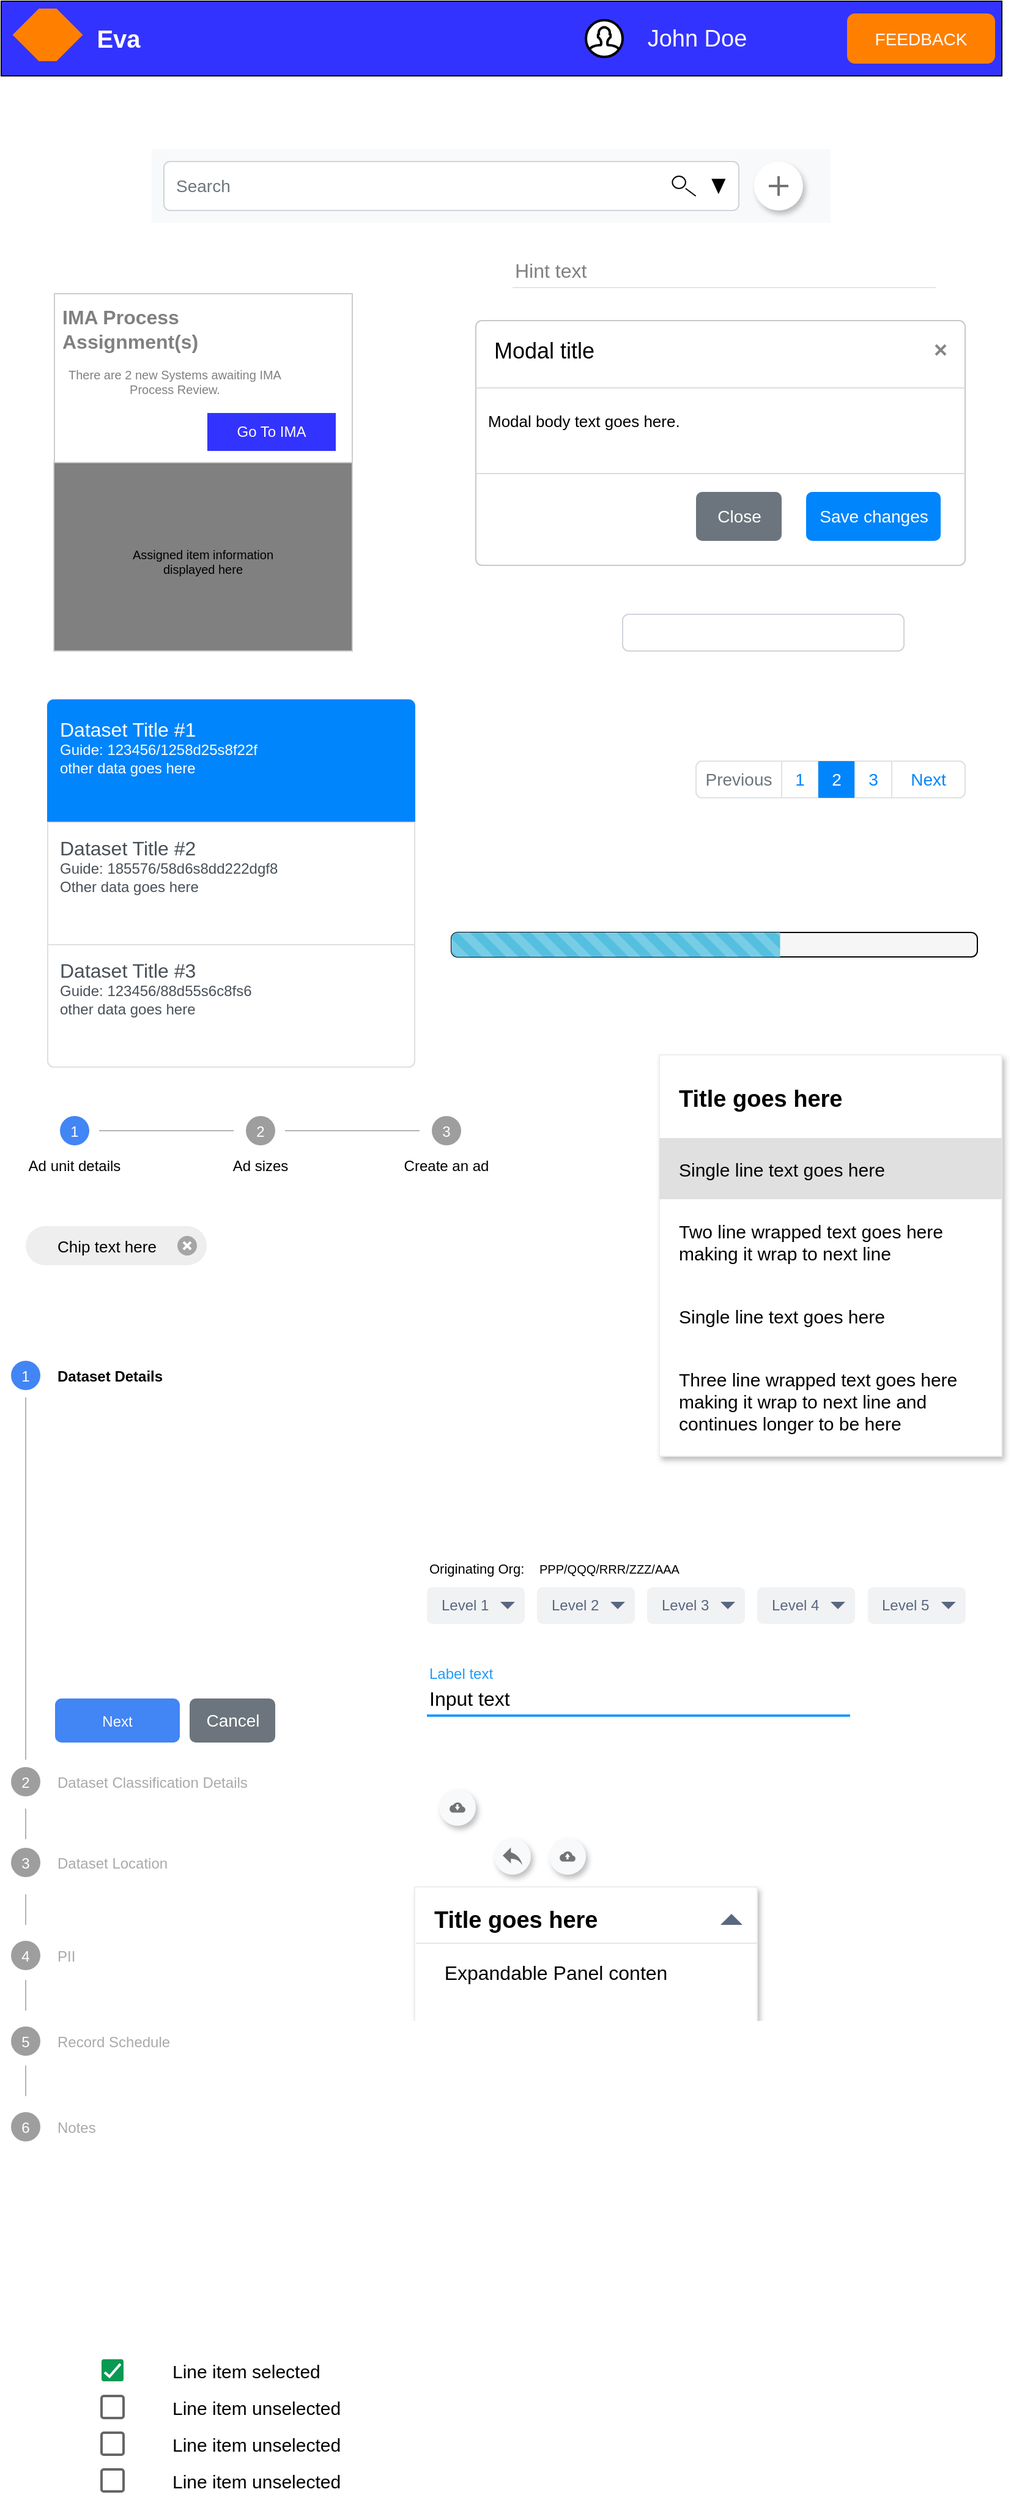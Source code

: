 <mxfile version="14.1.1" type="github" pages="3">
  <diagram id="nulgUZcRM6IO7Wxl4WT8" name="Object Resources">
    <mxGraphModel dx="1422" dy="762" grid="1" gridSize="10" guides="1" tooltips="1" connect="1" arrows="1" fold="1" page="1" pageScale="1" pageWidth="850" pageHeight="1100" math="0" shadow="0">
      <root>
        <mxCell id="xkv93dfL5ZNA0a60ZzHi-0" />
        <mxCell id="xkv93dfL5ZNA0a60ZzHi-1" parent="xkv93dfL5ZNA0a60ZzHi-0" />
        <mxCell id="xkv93dfL5ZNA0a60ZzHi-7" value="Modal title" style="html=1;shadow=0;dashed=0;shape=mxgraph.bootstrap.rrect;rSize=5;html=1;strokeColor=#C8C8C8;fillColor=#ffffff;whiteSpace=wrap;verticalAlign=top;align=left;fontSize=18;spacing=15;spacingTop=-5;" parent="xkv93dfL5ZNA0a60ZzHi-1" vertex="1">
          <mxGeometry x="410" y="280" width="400" height="200" as="geometry" />
        </mxCell>
        <mxCell id="xkv93dfL5ZNA0a60ZzHi-8" value="" style="shape=line;strokeColor=#dddddd;resizeWidth=1;" parent="xkv93dfL5ZNA0a60ZzHi-7" vertex="1">
          <mxGeometry width="400" height="10" relative="1" as="geometry">
            <mxPoint y="50" as="offset" />
          </mxGeometry>
        </mxCell>
        <mxCell id="xkv93dfL5ZNA0a60ZzHi-9" value="" style="html=1;shadow=0;dashed=0;shape=mxgraph.bootstrap.x;strokeColor=#868686;strokeWidth=2;" parent="xkv93dfL5ZNA0a60ZzHi-7" vertex="1">
          <mxGeometry x="1" width="8" height="8" relative="1" as="geometry">
            <mxPoint x="-24" y="20" as="offset" />
          </mxGeometry>
        </mxCell>
        <mxCell id="xkv93dfL5ZNA0a60ZzHi-10" value="Modal body text goes here." style="strokeColor=none;fillColor=none;resizeWidth=1;align=left;verticalAlign=top;spacing=10;fontSize=13;" parent="xkv93dfL5ZNA0a60ZzHi-7" vertex="1">
          <mxGeometry width="400" height="40" relative="1" as="geometry">
            <mxPoint y="60" as="offset" />
          </mxGeometry>
        </mxCell>
        <mxCell id="xkv93dfL5ZNA0a60ZzHi-11" value="" style="shape=line;strokeColor=#dddddd;resizeWidth=1;" parent="xkv93dfL5ZNA0a60ZzHi-7" vertex="1">
          <mxGeometry width="400" height="10" relative="1" as="geometry">
            <mxPoint y="120" as="offset" />
          </mxGeometry>
        </mxCell>
        <mxCell id="xkv93dfL5ZNA0a60ZzHi-12" value="Save changes" style="html=1;shadow=0;dashed=0;shape=mxgraph.bootstrap.rrect;rSize=5;fillColor=#0085FC;strokeColor=none;fontColor=#FFFFFF;fontSize=14;" parent="xkv93dfL5ZNA0a60ZzHi-7" vertex="1">
          <mxGeometry x="1" y="1" width="110" height="40" relative="1" as="geometry">
            <mxPoint x="-130" y="-60" as="offset" />
          </mxGeometry>
        </mxCell>
        <mxCell id="xkv93dfL5ZNA0a60ZzHi-13" value="Close" style="html=1;shadow=0;dashed=0;shape=mxgraph.bootstrap.rrect;rSize=5;fillColor=#6C757D;strokeColor=none;fontColor=#FFFFFF;fontSize=14;" parent="xkv93dfL5ZNA0a60ZzHi-7" vertex="1">
          <mxGeometry x="1" y="1" width="70" height="40" relative="1" as="geometry">
            <mxPoint x="-220" y="-60" as="offset" />
          </mxGeometry>
        </mxCell>
        <mxCell id="eUFhsMvUKg0KT--hQEIe-0" value="" style="rounded=0;whiteSpace=wrap;html=1;align=left;labelBackgroundColor=#ffffff;shadow=0;strokeColor=#CCCCCC;" parent="xkv93dfL5ZNA0a60ZzHi-1" vertex="1">
          <mxGeometry x="65.5" y="258" width="243.5" height="138" as="geometry" />
        </mxCell>
        <mxCell id="eUFhsMvUKg0KT--hQEIe-1" value="Go To IMA" style="rounded=0;whiteSpace=wrap;html=1;fontColor=#FFFFFF;fillColor=#3333FF;strokeColor=#3333FF;" parent="xkv93dfL5ZNA0a60ZzHi-1" vertex="1">
          <mxGeometry x="191" y="356" width="104" height="30" as="geometry" />
        </mxCell>
        <mxCell id="eUFhsMvUKg0KT--hQEIe-2" value="" style="rounded=0;whiteSpace=wrap;html=1;shadow=0;sketch=0;strokeColor=#CCCCCC;fillColor=#808080;fontSize=10;fontColor=#808080;" parent="xkv93dfL5ZNA0a60ZzHi-1" vertex="1">
          <mxGeometry x="65" y="396" width="244" height="154" as="geometry" />
        </mxCell>
        <mxCell id="eUFhsMvUKg0KT--hQEIe-3" value="&lt;div style=&quot;text-align: left ; font-size: 16px&quot;&gt;&lt;font style=&quot;font-size: 16px&quot;&gt;IMA Process Assignment(s)&lt;/font&gt;&lt;/div&gt;&lt;br style=&quot;font-size: 16px&quot;&gt;&lt;span style=&quot;font-weight: normal&quot;&gt;There are 2 new Systems awaiting IMA Process Review.&lt;/span&gt;" style="text;html=1;strokeColor=none;fillColor=none;align=center;verticalAlign=middle;whiteSpace=wrap;rounded=0;shadow=0;sketch=0;fontSize=10;fontColor=#808080;fontStyle=1" parent="xkv93dfL5ZNA0a60ZzHi-1" vertex="1">
          <mxGeometry x="71" y="258" width="186" height="94" as="geometry" />
        </mxCell>
        <mxCell id="eUFhsMvUKg0KT--hQEIe-4" value="Assigned item information displayed here" style="text;html=1;strokeColor=none;fillColor=none;align=center;verticalAlign=middle;whiteSpace=wrap;rounded=0;shadow=0;sketch=0;fontSize=10;" parent="xkv93dfL5ZNA0a60ZzHi-1" vertex="1">
          <mxGeometry x="123" y="449" width="128" height="56" as="geometry" />
        </mxCell>
        <mxCell id="eUFhsMvUKg0KT--hQEIe-7" value="" style="html=1;shadow=0;dashed=0;shape=mxgraph.bootstrap.rrect;rSize=5;strokeColor=#DFDFDF;html=1;whiteSpace=wrap;fillColor=#FFFFFF;fontColor=#495057;" parent="xkv93dfL5ZNA0a60ZzHi-1" vertex="1">
          <mxGeometry x="60" y="590" width="300" height="300" as="geometry" />
        </mxCell>
        <mxCell id="eUFhsMvUKg0KT--hQEIe-8" value="&lt;font style=&quot;font-size: 16px&quot;&gt;Dataset Title #1&lt;/font&gt;&lt;br&gt;Guide: 123456/1258d25s8f22f&lt;br&gt;other data goes here" style="html=1;shadow=0;dashed=0;shape=mxgraph.bootstrap.topButton;rSize=5;perimeter=none;whiteSpace=wrap;resizeWidth=1;align=left;spacing=10;verticalAlign=top;fillColor=#0085FC;strokeColor=#0085FC;fontColor=#ffffff;" parent="eUFhsMvUKg0KT--hQEIe-7" vertex="1">
          <mxGeometry width="300" height="100" relative="1" as="geometry" />
        </mxCell>
        <mxCell id="eUFhsMvUKg0KT--hQEIe-10" value="&lt;font style=&quot;font-size: 16px&quot;&gt;Dataset Title #2&lt;/font&gt;&lt;br&gt;Guide: 185576/58d6s8dd222dgf8&lt;br&gt;Other data goes here&lt;br&gt;&lt;br&gt;&lt;br&gt;" style="strokeColor=inherit;fillColor=inherit;gradientColor=inherit;fontColor=inherit;html=1;shadow=0;dashed=0;perimeter=none;whiteSpace=wrap;resizeWidth=1;align=left;spacing=10;" parent="eUFhsMvUKg0KT--hQEIe-7" vertex="1">
          <mxGeometry width="300" height="100" relative="1" as="geometry">
            <mxPoint y="100" as="offset" />
          </mxGeometry>
        </mxCell>
        <mxCell id="eUFhsMvUKg0KT--hQEIe-12" value="&lt;font style=&quot;font-size: 16px&quot;&gt;Dataset Title #3&lt;/font&gt;&lt;br&gt;Guide: 123456/88d55s6c8fs6&lt;br&gt;other data goes here&lt;br&gt;&lt;br&gt;&lt;br&gt;" style="strokeColor=inherit;fillColor=inherit;gradientColor=inherit;fontColor=inherit;html=1;shadow=0;dashed=0;shape=mxgraph.bootstrap.bottomButton;rSize=5;perimeter=none;whiteSpace=wrap;resizeWidth=1;resizeHeight=0;align=left;spacing=10;" parent="eUFhsMvUKg0KT--hQEIe-7" vertex="1">
          <mxGeometry y="1" width="300" height="100" relative="1" as="geometry">
            <mxPoint y="-100" as="offset" />
          </mxGeometry>
        </mxCell>
        <mxCell id="GMRbsEK7jlrv7o2Da9Vz-0" value="" style="rounded=0;whiteSpace=wrap;html=1;fillColor=#3333FF;" parent="xkv93dfL5ZNA0a60ZzHi-1" vertex="1">
          <mxGeometry x="22" y="19" width="818" height="61" as="geometry" />
        </mxCell>
        <mxCell id="GMRbsEK7jlrv7o2Da9Vz-1" value="&lt;font style=&quot;font-size: 14px&quot;&gt;FEEDBACK&lt;/font&gt;" style="rounded=1;whiteSpace=wrap;html=1;fillColor=#FF8000;strokeColor=#FF8000;fontColor=#FFFFFF;" parent="xkv93dfL5ZNA0a60ZzHi-1" vertex="1">
          <mxGeometry x="714" y="29.5" width="120" height="40" as="geometry" />
        </mxCell>
        <mxCell id="GMRbsEK7jlrv7o2Da9Vz-2" value="" style="shape=image;html=1;verticalAlign=top;verticalLabelPosition=bottom;labelBackgroundColor=#ffffff;imageAspect=0;aspect=fixed;image=https://cdn3.iconfinder.com/data/icons/social-media-2125/78/bell-128.png;strokeColor=#FF8000;fillColor=#FF8000;fontColor=#FFFFFF;" parent="xkv93dfL5ZNA0a60ZzHi-1" vertex="1">
          <mxGeometry x="652" y="29.5" width="37" height="37" as="geometry" />
        </mxCell>
        <mxCell id="GMRbsEK7jlrv7o2Da9Vz-3" value="" style="whiteSpace=wrap;html=1;shape=mxgraph.basic.octagon2;align=center;verticalAlign=middle;dx=12;shadow=0;sketch=0;fontSize=20;fontColor=#808080;fillColor=#FF8000;strokeColor=#FF8000;" parent="xkv93dfL5ZNA0a60ZzHi-1" vertex="1">
          <mxGeometry x="32" y="25.5" width="56" height="42" as="geometry" />
        </mxCell>
        <mxCell id="GMRbsEK7jlrv7o2Da9Vz-4" value="Eva" style="text;html=1;strokeColor=none;fillColor=none;align=center;verticalAlign=middle;whiteSpace=wrap;rounded=0;shadow=0;sketch=0;fontSize=20;fontColor=#FFFFFF;fontStyle=1" parent="xkv93dfL5ZNA0a60ZzHi-1" vertex="1">
          <mxGeometry x="98" y="39" width="40" height="20" as="geometry" />
        </mxCell>
        <mxCell id="GMRbsEK7jlrv7o2Da9Vz-5" value="" style="html=1;verticalLabelPosition=bottom;align=center;labelBackgroundColor=#ffffff;verticalAlign=top;strokeWidth=2;shadow=0;dashed=0;shape=mxgraph.ios7.icons.user;sketch=0;fontSize=20;fontColor=#FFFFFF;fillColor=#FFFFFF;" parent="xkv93dfL5ZNA0a60ZzHi-1" vertex="1">
          <mxGeometry x="500" y="34.5" width="30" height="30" as="geometry" />
        </mxCell>
        <mxCell id="GMRbsEK7jlrv7o2Da9Vz-6" value="John Doe" style="text;html=1;strokeColor=none;fillColor=none;align=center;verticalAlign=middle;whiteSpace=wrap;rounded=0;shadow=0;sketch=0;fontSize=19;fontColor=#FFFFFF;" parent="xkv93dfL5ZNA0a60ZzHi-1" vertex="1">
          <mxGeometry x="543.5" y="39.5" width="94" height="20" as="geometry" />
        </mxCell>
        <mxCell id="GMRbsEK7jlrv7o2Da9Vz-13" value="" style="html=1;shadow=0;dashed=0;shape=mxgraph.bootstrap.rrect;rSize=5;strokeColor=#DEE2E6;html=1;whiteSpace=wrap;fillColor=#ffffff;fontColor=#0085FC;fontSize=14;" parent="xkv93dfL5ZNA0a60ZzHi-1" vertex="1">
          <mxGeometry x="590" y="640" width="220" height="30" as="geometry" />
        </mxCell>
        <mxCell id="GMRbsEK7jlrv7o2Da9Vz-14" value="Previous" style="strokeColor=inherit;fillColor=inherit;gradientColor=inherit;html=1;shadow=0;dashed=0;shape=mxgraph.bootstrap.leftButton;rSize=5;perimeter=none;whiteSpace=wrap;resizeHeight=1;fontColor=#6C767D;fontSize=14;" parent="GMRbsEK7jlrv7o2Da9Vz-13" vertex="1">
          <mxGeometry width="70" height="30" relative="1" as="geometry" />
        </mxCell>
        <mxCell id="GMRbsEK7jlrv7o2Da9Vz-15" value="1" style="strokeColor=inherit;fillColor=inherit;gradientColor=inherit;fontColor=inherit;html=1;shadow=0;dashed=0;perimeter=none;whiteSpace=wrap;resizeHeight=1;fontSize=14;" parent="GMRbsEK7jlrv7o2Da9Vz-13" vertex="1">
          <mxGeometry width="30" height="30" relative="1" as="geometry">
            <mxPoint x="70" as="offset" />
          </mxGeometry>
        </mxCell>
        <mxCell id="GMRbsEK7jlrv7o2Da9Vz-16" value="2" style="html=1;shadow=0;dashed=0;perimeter=none;whiteSpace=wrap;resizeHeight=1;fillColor=#0085FC;strokeColor=none;fontColor=#ffffff;fontSize=14;" parent="GMRbsEK7jlrv7o2Da9Vz-13" vertex="1">
          <mxGeometry width="30" height="30" relative="1" as="geometry">
            <mxPoint x="100" as="offset" />
          </mxGeometry>
        </mxCell>
        <mxCell id="GMRbsEK7jlrv7o2Da9Vz-17" value="3" style="strokeColor=inherit;fillColor=inherit;gradientColor=inherit;fontColor=inherit;html=1;shadow=0;dashed=0;perimeter=none;whiteSpace=wrap;resizeHeight=1;fontSize=14;" parent="GMRbsEK7jlrv7o2Da9Vz-13" vertex="1">
          <mxGeometry width="30" height="30" relative="1" as="geometry">
            <mxPoint x="130" as="offset" />
          </mxGeometry>
        </mxCell>
        <mxCell id="GMRbsEK7jlrv7o2Da9Vz-18" value="Next" style="strokeColor=inherit;fillColor=inherit;gradientColor=inherit;fontColor=inherit;html=1;shadow=0;dashed=0;shape=mxgraph.bootstrap.rightButton;rSize=5;perimeter=none;whiteSpace=wrap;resizeHeight=1;fontSize=14;" parent="GMRbsEK7jlrv7o2Da9Vz-13" vertex="1">
          <mxGeometry x="1" width="60" height="30" relative="1" as="geometry">
            <mxPoint x="-60" as="offset" />
          </mxGeometry>
        </mxCell>
        <mxCell id="GMRbsEK7jlrv7o2Da9Vz-19" value="" style="html=1;shadow=0;dashed=0;shape=mxgraph.bootstrap.rrect;rSize=5;fillColor=#f6f6f6;whiteSpace=wrap;" parent="xkv93dfL5ZNA0a60ZzHi-1" vertex="1">
          <mxGeometry x="390" y="780" width="430" height="20" as="geometry" />
        </mxCell>
        <mxCell id="GMRbsEK7jlrv7o2Da9Vz-20" value="" style="html=1;shadow=0;dashed=0;shape=mxgraph.bootstrap.leftButtonStriped;fillColor=#55BFE0;fontColor=#FFFFFF;whiteSpace=wrap;" parent="GMRbsEK7jlrv7o2Da9Vz-19" vertex="1">
          <mxGeometry width="268.75" height="20" as="geometry" />
        </mxCell>
        <mxCell id="AXpmR5Ptf7vZE80HdJZA-2" value="1" style="shape=ellipse;fontSize=12;strokeColor=none;fillColor=#4285F4;fontColor=#ffffff;align=center;verticalAlign=middle;" parent="xkv93dfL5ZNA0a60ZzHi-1" vertex="1">
          <mxGeometry x="70" y="930" width="24" height="24" as="geometry" />
        </mxCell>
        <mxCell id="AXpmR5Ptf7vZE80HdJZA-3" value="Ad unit details" style="shape=rect;fontColor=#4d4d4dlfontSize=13;strokeColor=none;fillColor=none;" parent="xkv93dfL5ZNA0a60ZzHi-1" vertex="1">
          <mxGeometry x="32" y="960" width="100" height="20" as="geometry" />
        </mxCell>
        <mxCell id="AXpmR5Ptf7vZE80HdJZA-4" value="" style="shape=line;strokeColor=#b3b3b3;" parent="xkv93dfL5ZNA0a60ZzHi-1" vertex="1">
          <mxGeometry x="102" y="937" width="110" height="10" as="geometry" />
        </mxCell>
        <mxCell id="AXpmR5Ptf7vZE80HdJZA-5" value="2" style="shape=ellipse;fontSize=12;strokeColor=none;fillColor=#9e9e9e;fontColor=#ffffff;align=center;verticalAlign=middle;" parent="xkv93dfL5ZNA0a60ZzHi-1" vertex="1">
          <mxGeometry x="222" y="930" width="24" height="24" as="geometry" />
        </mxCell>
        <mxCell id="AXpmR5Ptf7vZE80HdJZA-6" value="Ad sizes" style="shape=rect;fontColor=#4d4d4dlfontSize=13;strokeColor=none;fillColor=none;" parent="xkv93dfL5ZNA0a60ZzHi-1" vertex="1">
          <mxGeometry x="184" y="960" width="100" height="20" as="geometry" />
        </mxCell>
        <mxCell id="AXpmR5Ptf7vZE80HdJZA-7" value="" style="shape=line;strokeColor=#b3b3b3;" parent="xkv93dfL5ZNA0a60ZzHi-1" vertex="1">
          <mxGeometry x="254" y="937" width="110" height="10" as="geometry" />
        </mxCell>
        <mxCell id="AXpmR5Ptf7vZE80HdJZA-8" value="3" style="shape=ellipse;fontSize=12;strokeColor=none;fillColor=#9e9e9e;fontColor=#ffffff;" parent="xkv93dfL5ZNA0a60ZzHi-1" vertex="1">
          <mxGeometry x="374" y="930" width="24" height="24" as="geometry" />
        </mxCell>
        <mxCell id="AXpmR5Ptf7vZE80HdJZA-9" value="Create an ad" style="shape=rect;fontColor=#4d4d4dlfontSize=13;strokeColor=none;fillColor=none;align=center;verticalAlign=middle;" parent="xkv93dfL5ZNA0a60ZzHi-1" vertex="1">
          <mxGeometry x="336" y="960" width="100" height="20" as="geometry" />
        </mxCell>
        <mxCell id="AXpmR5Ptf7vZE80HdJZA-10" value="" style="shape=rect;fillColor=#ffffff;strokeColor=#eeeeee;shadow=1;" parent="xkv93dfL5ZNA0a60ZzHi-1" vertex="1">
          <mxGeometry x="560" y="880" width="280" height="328" as="geometry" />
        </mxCell>
        <mxCell id="AXpmR5Ptf7vZE80HdJZA-11" value="Title goes here" style="text;fontSize=19;fontColor=#000000;align=left;spacing=16;verticalAlign=middle;fontStyle=1;resizeWidth=1;" parent="AXpmR5Ptf7vZE80HdJZA-10" vertex="1">
          <mxGeometry width="280" height="68" relative="1" as="geometry" />
        </mxCell>
        <mxCell id="AXpmR5Ptf7vZE80HdJZA-12" value="Single line text goes here" style="text;fontSize=15;fontColor=#000000;align=left;spacing=16;fillColor=#e0e0e0;verticalAlign=middle;resizeWidth=1;" parent="AXpmR5Ptf7vZE80HdJZA-10" vertex="1">
          <mxGeometry width="280" height="50" relative="1" as="geometry">
            <mxPoint y="68" as="offset" />
          </mxGeometry>
        </mxCell>
        <mxCell id="AXpmR5Ptf7vZE80HdJZA-13" value="Two line wrapped text goes here making it wrap to next line" style="text;fontSize=15;fontColor=#000000;align=left;spacing=16;verticalAlign=middle;whiteSpace=wrap;resizeWidth=1;" parent="AXpmR5Ptf7vZE80HdJZA-10" vertex="1">
          <mxGeometry width="280" height="70" relative="1" as="geometry">
            <mxPoint y="118" as="offset" />
          </mxGeometry>
        </mxCell>
        <mxCell id="AXpmR5Ptf7vZE80HdJZA-14" value="Single line text goes here" style="text;fontSize=15;fontColor=#000000;align=left;spacing=16;verticalAlign=middle;resizeWidth=1;" parent="AXpmR5Ptf7vZE80HdJZA-10" vertex="1">
          <mxGeometry width="280" height="50" relative="1" as="geometry">
            <mxPoint y="188" as="offset" />
          </mxGeometry>
        </mxCell>
        <mxCell id="AXpmR5Ptf7vZE80HdJZA-15" value="Three line wrapped text goes here making it wrap to next line and continues longer to be here" style="text;fontSize=15;fontColor=#000000;align=left;spacing=16;verticalAlign=middle;whiteSpace=wrap;resizeWidth=1;" parent="AXpmR5Ptf7vZE80HdJZA-10" vertex="1">
          <mxGeometry width="280" height="90" relative="1" as="geometry">
            <mxPoint y="238" as="offset" />
          </mxGeometry>
        </mxCell>
        <mxCell id="AXpmR5Ptf7vZE80HdJZA-16" value="Chip text here" style="shape=rect;arcSize=50;strokeColor=none;fillColor=#eeeeee;rounded=1;spacingLeft=24;fontSize=13;align=left;" parent="xkv93dfL5ZNA0a60ZzHi-1" vertex="1">
          <mxGeometry x="42" y="1020" width="148" height="32" as="geometry" />
        </mxCell>
        <mxCell id="AXpmR5Ptf7vZE80HdJZA-18" value="" style="shape=ellipse;strokeColor=none;fillColor=#A5A5A5;aspect=fixed;" parent="AXpmR5Ptf7vZE80HdJZA-16" vertex="1">
          <mxGeometry x="1" y="0.5" width="16" height="16" relative="1" as="geometry">
            <mxPoint x="-24" y="-8" as="offset" />
          </mxGeometry>
        </mxCell>
        <mxCell id="AXpmR5Ptf7vZE80HdJZA-19" value="" style="dashed=0;shape=mxgraph.gmdl.x;strokeColor=#ffffff;strokeWidth=2;" parent="AXpmR5Ptf7vZE80HdJZA-18" vertex="1">
          <mxGeometry x="5" y="5" width="6" height="6" as="geometry" />
        </mxCell>
        <mxCell id="5jCBTZgDd5pSJJfWpDrM-0" value="" style="group" parent="xkv93dfL5ZNA0a60ZzHi-1" connectable="0" vertex="1">
          <mxGeometry x="440" y="223" width="346" height="35" as="geometry" />
        </mxCell>
        <mxCell id="AXpmR5Ptf7vZE80HdJZA-0" value="Hint text" style="text;fontColor=#808080;fontSize=16;verticalAlign=middle;strokeColor=none;fillColor=none;" parent="5jCBTZgDd5pSJJfWpDrM-0" vertex="1">
          <mxGeometry width="346" height="30" as="geometry" />
        </mxCell>
        <mxCell id="AXpmR5Ptf7vZE80HdJZA-1" value="" style="dashed=0;shape=line;strokeWidth=1;noLabel=1;strokeColor=#cccccc;opacity=50;" parent="5jCBTZgDd5pSJJfWpDrM-0" vertex="1">
          <mxGeometry y="25" width="346" height="10" as="geometry" />
        </mxCell>
        <mxCell id="XB1SntbMcaMM9CkIJR_m-0" value="" style="html=1;shadow=0;dashed=0;shape=mxgraph.bootstrap.rrect;rSize=5;strokeColor=#CED4DA;html=1;whiteSpace=wrap;fillColor=#FFFFFF;fontColor=#7D868C;align=left;spacing=15;spacingLeft=40;fontSize=14;" parent="xkv93dfL5ZNA0a60ZzHi-1" vertex="1">
          <mxGeometry x="530" y="520" width="230.0" height="30" as="geometry" />
        </mxCell>
        <mxCell id="hCrV3XMsrdQ1lhvqrHGt-57" value="" style="group" parent="xkv93dfL5ZNA0a60ZzHi-1" vertex="1" connectable="0">
          <mxGeometry x="30" y="1130" width="236" height="638" as="geometry" />
        </mxCell>
        <mxCell id="hCrV3XMsrdQ1lhvqrHGt-28" value="1" style="shape=ellipse;strokeColor=none;fillColor=#4285F4;fontColor=#ffffff;" parent="hCrV3XMsrdQ1lhvqrHGt-57" vertex="1">
          <mxGeometry width="24" height="24" as="geometry" />
        </mxCell>
        <mxCell id="hCrV3XMsrdQ1lhvqrHGt-29" value="Dataset Details" style="shape=rect;strokeColor=none;fillColor=none;align=left;fontStyle=1;" parent="hCrV3XMsrdQ1lhvqrHGt-57" vertex="1">
          <mxGeometry x="36" width="200" height="24" as="geometry" />
        </mxCell>
        <mxCell id="hCrV3XMsrdQ1lhvqrHGt-30" value="" style="shape=line;direction=north;strokeColor=#b3b3b3;" parent="hCrV3XMsrdQ1lhvqrHGt-57" vertex="1">
          <mxGeometry x="7" y="30" width="10" height="296" as="geometry" />
        </mxCell>
        <mxCell id="hCrV3XMsrdQ1lhvqrHGt-31" value="Next" style="shape=rect;strokeColor=none;fillColor=#4285f4;fontColor=#ffffff;rounded=1;" parent="hCrV3XMsrdQ1lhvqrHGt-57" vertex="1">
          <mxGeometry x="36" y="276" width="102" height="36" as="geometry" />
        </mxCell>
        <mxCell id="hCrV3XMsrdQ1lhvqrHGt-32" value="2" style="shape=ellipse;strokeColor=none;fillColor=#9e9e9e;fontColor=#ffffff;" parent="hCrV3XMsrdQ1lhvqrHGt-57" vertex="1">
          <mxGeometry y="332" width="24" height="24" as="geometry" />
        </mxCell>
        <mxCell id="hCrV3XMsrdQ1lhvqrHGt-33" value="Dataset Classification Details" style="shape=rect;strokeColor=none;fillColor=none;align=left;fontColor=#aaaaaa;" parent="hCrV3XMsrdQ1lhvqrHGt-57" vertex="1">
          <mxGeometry x="36" y="332" width="200" height="24" as="geometry" />
        </mxCell>
        <mxCell id="hCrV3XMsrdQ1lhvqrHGt-34" value="3" style="shape=ellipse;strokeColor=none;fillColor=#9e9e9e;fontColor=#ffffff;" parent="hCrV3XMsrdQ1lhvqrHGt-57" vertex="1">
          <mxGeometry y="398" width="24" height="24" as="geometry" />
        </mxCell>
        <mxCell id="hCrV3XMsrdQ1lhvqrHGt-35" value="Dataset Location" style="shape=rect;strokeColor=none;fillColor=none;align=left;fontColor=#aaaaaa;" parent="hCrV3XMsrdQ1lhvqrHGt-57" vertex="1">
          <mxGeometry x="36" y="398" width="200" height="24" as="geometry" />
        </mxCell>
        <mxCell id="hCrV3XMsrdQ1lhvqrHGt-36" value="" style="shape=line;direction=north;strokeColor=#b3b3b3;" parent="hCrV3XMsrdQ1lhvqrHGt-57" vertex="1">
          <mxGeometry x="7" y="366" width="10" height="25" as="geometry" />
        </mxCell>
        <mxCell id="hCrV3XMsrdQ1lhvqrHGt-39" value="Cancel" style="html=1;shadow=0;dashed=0;shape=mxgraph.bootstrap.rrect;rSize=5;fillColor=#6C757D;strokeColor=none;fontColor=#FFFFFF;fontSize=14;" parent="hCrV3XMsrdQ1lhvqrHGt-57" vertex="1">
          <mxGeometry x="146.004" y="276" width="70" height="36" as="geometry" />
        </mxCell>
        <mxCell id="hCrV3XMsrdQ1lhvqrHGt-47" value="4" style="shape=ellipse;strokeColor=none;fillColor=#9e9e9e;fontColor=#ffffff;" parent="hCrV3XMsrdQ1lhvqrHGt-57" vertex="1">
          <mxGeometry y="474" width="24" height="24" as="geometry" />
        </mxCell>
        <mxCell id="hCrV3XMsrdQ1lhvqrHGt-48" value="" style="shape=line;direction=north;strokeColor=#b3b3b3;" parent="hCrV3XMsrdQ1lhvqrHGt-57" vertex="1">
          <mxGeometry x="7" y="436" width="10" height="25" as="geometry" />
        </mxCell>
        <mxCell id="hCrV3XMsrdQ1lhvqrHGt-49" value="5" style="shape=ellipse;strokeColor=none;fillColor=#9e9e9e;fontColor=#ffffff;" parent="hCrV3XMsrdQ1lhvqrHGt-57" vertex="1">
          <mxGeometry y="544" width="24" height="24" as="geometry" />
        </mxCell>
        <mxCell id="hCrV3XMsrdQ1lhvqrHGt-50" value="" style="shape=line;direction=north;strokeColor=#b3b3b3;" parent="hCrV3XMsrdQ1lhvqrHGt-57" vertex="1">
          <mxGeometry x="7" y="506" width="10" height="25" as="geometry" />
        </mxCell>
        <mxCell id="hCrV3XMsrdQ1lhvqrHGt-51" value="6" style="shape=ellipse;strokeColor=none;fillColor=#9e9e9e;fontColor=#ffffff;" parent="hCrV3XMsrdQ1lhvqrHGt-57" vertex="1">
          <mxGeometry y="614" width="24" height="24" as="geometry" />
        </mxCell>
        <mxCell id="hCrV3XMsrdQ1lhvqrHGt-52" value="" style="shape=line;direction=north;strokeColor=#b3b3b3;" parent="hCrV3XMsrdQ1lhvqrHGt-57" vertex="1">
          <mxGeometry x="7" y="576" width="10" height="25" as="geometry" />
        </mxCell>
        <mxCell id="hCrV3XMsrdQ1lhvqrHGt-53" value="PII" style="shape=rect;strokeColor=none;fillColor=none;align=left;fontColor=#aaaaaa;" parent="hCrV3XMsrdQ1lhvqrHGt-57" vertex="1">
          <mxGeometry x="36" y="474" width="200" height="24" as="geometry" />
        </mxCell>
        <mxCell id="hCrV3XMsrdQ1lhvqrHGt-54" value="Record Schedule" style="shape=rect;strokeColor=none;fillColor=none;align=left;fontColor=#aaaaaa;" parent="hCrV3XMsrdQ1lhvqrHGt-57" vertex="1">
          <mxGeometry x="36" y="544" width="200" height="24" as="geometry" />
        </mxCell>
        <mxCell id="hCrV3XMsrdQ1lhvqrHGt-55" value="Notes" style="shape=rect;strokeColor=none;fillColor=none;align=left;fontColor=#aaaaaa;" parent="hCrV3XMsrdQ1lhvqrHGt-57" vertex="1">
          <mxGeometry x="36" y="614" width="200" height="24" as="geometry" />
        </mxCell>
        <mxCell id="2PX1hrpuTWqkZqvQyhOm-13" value="" style="group" parent="xkv93dfL5ZNA0a60ZzHi-1" vertex="1" connectable="0">
          <mxGeometry x="370" y="1290" width="440.33" height="55" as="geometry" />
        </mxCell>
        <mxCell id="2PX1hrpuTWqkZqvQyhOm-14" value="&lt;font color=&quot;#000000&quot; style=&quot;font-size: 11px;&quot;&gt;Originating Org:&lt;/font&gt;" style="text;html=1;strokeColor=none;fillColor=none;align=left;verticalAlign=middle;whiteSpace=wrap;rounded=0;shadow=0;sketch=0;fontSize=11;fontColor=#0645AD;" parent="2PX1hrpuTWqkZqvQyhOm-13" vertex="1">
          <mxGeometry width="80.33" height="20" as="geometry" />
        </mxCell>
        <mxCell id="2PX1hrpuTWqkZqvQyhOm-15" value="Level 4" style="rounded=1;fillColor=#F1F2F4;strokeColor=none;html=1;fontColor=#596780;align=left;fontSize=12;spacingLeft=10;shadow=0;sketch=0;" parent="2PX1hrpuTWqkZqvQyhOm-13" vertex="1">
          <mxGeometry x="270" y="25" width="80" height="30" as="geometry" />
        </mxCell>
        <mxCell id="2PX1hrpuTWqkZqvQyhOm-16" value="" style="shape=triangle;direction=south;fillColor=#596780;strokeColor=none;html=1" parent="2PX1hrpuTWqkZqvQyhOm-15" vertex="1">
          <mxGeometry x="1" y="0.5" width="12" height="6" relative="1" as="geometry">
            <mxPoint x="-20" y="-3" as="offset" />
          </mxGeometry>
        </mxCell>
        <mxCell id="2PX1hrpuTWqkZqvQyhOm-17" value="&lt;font color=&quot;#000000&quot;&gt;PPP/QQQ/RRR/ZZZ/AAA&lt;/font&gt;" style="text;html=1;strokeColor=none;fillColor=none;align=left;verticalAlign=middle;whiteSpace=wrap;rounded=0;shadow=0;sketch=0;fontSize=10;fontColor=#0645AD;" parent="2PX1hrpuTWqkZqvQyhOm-13" vertex="1">
          <mxGeometry x="90" width="80.33" height="20" as="geometry" />
        </mxCell>
        <mxCell id="2PX1hrpuTWqkZqvQyhOm-18" value="Level 5" style="rounded=1;fillColor=#F1F2F4;strokeColor=none;html=1;fontColor=#596780;align=left;fontSize=12;spacingLeft=10;shadow=0;sketch=0;" parent="2PX1hrpuTWqkZqvQyhOm-13" vertex="1">
          <mxGeometry x="360.33" y="25" width="80" height="30" as="geometry" />
        </mxCell>
        <mxCell id="2PX1hrpuTWqkZqvQyhOm-19" value="" style="shape=triangle;direction=south;fillColor=#596780;strokeColor=none;html=1" parent="2PX1hrpuTWqkZqvQyhOm-18" vertex="1">
          <mxGeometry x="1" y="0.5" width="12" height="6" relative="1" as="geometry">
            <mxPoint x="-20" y="-3" as="offset" />
          </mxGeometry>
        </mxCell>
        <mxCell id="2PX1hrpuTWqkZqvQyhOm-20" value="Level 1" style="rounded=1;fillColor=#F1F2F4;strokeColor=none;html=1;fontColor=#596780;align=left;fontSize=12;spacingLeft=10;shadow=0;sketch=0;" parent="2PX1hrpuTWqkZqvQyhOm-13" vertex="1">
          <mxGeometry y="25" width="80" height="30" as="geometry" />
        </mxCell>
        <mxCell id="2PX1hrpuTWqkZqvQyhOm-21" value="" style="shape=triangle;direction=south;fillColor=#596780;strokeColor=none;html=1" parent="2PX1hrpuTWqkZqvQyhOm-20" vertex="1">
          <mxGeometry x="1" y="0.5" width="12" height="6" relative="1" as="geometry">
            <mxPoint x="-20" y="-3" as="offset" />
          </mxGeometry>
        </mxCell>
        <mxCell id="2PX1hrpuTWqkZqvQyhOm-22" value="Level 2" style="rounded=1;fillColor=#F1F2F4;strokeColor=none;html=1;fontColor=#596780;align=left;fontSize=12;spacingLeft=10;shadow=0;sketch=0;" parent="2PX1hrpuTWqkZqvQyhOm-13" vertex="1">
          <mxGeometry x="90" y="25" width="80" height="30" as="geometry" />
        </mxCell>
        <mxCell id="2PX1hrpuTWqkZqvQyhOm-23" value="" style="shape=triangle;direction=south;fillColor=#596780;strokeColor=none;html=1" parent="2PX1hrpuTWqkZqvQyhOm-22" vertex="1">
          <mxGeometry x="1" y="0.5" width="12" height="6" relative="1" as="geometry">
            <mxPoint x="-20" y="-3" as="offset" />
          </mxGeometry>
        </mxCell>
        <mxCell id="2PX1hrpuTWqkZqvQyhOm-24" value="Level 3" style="rounded=1;fillColor=#F1F2F4;strokeColor=none;html=1;fontColor=#596780;align=left;fontSize=12;spacingLeft=10;shadow=0;sketch=0;" parent="2PX1hrpuTWqkZqvQyhOm-13" vertex="1">
          <mxGeometry x="180" y="25" width="80" height="30" as="geometry" />
        </mxCell>
        <mxCell id="2PX1hrpuTWqkZqvQyhOm-25" value="" style="shape=triangle;direction=south;fillColor=#596780;strokeColor=none;html=1" parent="2PX1hrpuTWqkZqvQyhOm-24" vertex="1">
          <mxGeometry x="1" y="0.5" width="12" height="6" relative="1" as="geometry">
            <mxPoint x="-20" y="-3" as="offset" />
          </mxGeometry>
        </mxCell>
        <mxCell id="PjoGtc6Fw8YFjYWqu3ur-3" value="" style="group" parent="xkv93dfL5ZNA0a60ZzHi-1" connectable="0" vertex="1">
          <mxGeometry x="370" y="1370" width="346" height="55" as="geometry" />
        </mxCell>
        <mxCell id="PjoGtc6Fw8YFjYWqu3ur-0" value="Label text" style="text;fontColor=#1F9BFD;fontSize=12;verticalAlign=middle;strokeColor=none;fillColor=none;" parent="PjoGtc6Fw8YFjYWqu3ur-3" vertex="1">
          <mxGeometry width="346" height="30" as="geometry" />
        </mxCell>
        <mxCell id="PjoGtc6Fw8YFjYWqu3ur-1" value="Input text" style="text;fontSize=16;verticalAlign=middle;strokeColor=none;fillColor=none;" parent="PjoGtc6Fw8YFjYWqu3ur-3" vertex="1">
          <mxGeometry y="20" width="346" height="30" as="geometry" />
        </mxCell>
        <mxCell id="PjoGtc6Fw8YFjYWqu3ur-2" value="" style="dashed=0;shape=line;strokeWidth=2;noLabel=1;strokeColor=#1F9BFD;" parent="PjoGtc6Fw8YFjYWqu3ur-3" vertex="1">
          <mxGeometry y="45" width="346" height="10" as="geometry" />
        </mxCell>
        <mxCell id="LsmkeChisaqdX0jZGm3e-0" value="" style="shape=ellipse;dashed=0;strokeColor=none;shadow=1;fontSize=13;align=center;verticalAlign=top;labelPosition=center;verticalLabelPosition=bottom;html=1;aspect=fixed;rounded=1;sketch=0;fillColor=#F8F9FA;" parent="xkv93dfL5ZNA0a60ZzHi-1" vertex="1">
          <mxGeometry x="380" y="1480" width="30" height="30" as="geometry" />
        </mxCell>
        <mxCell id="LsmkeChisaqdX0jZGm3e-1" value="" style="dashed=0;html=1;shape=mxgraph.gmdl.cloud;strokeColor=none;fillColor=#737373;shadow=0;" parent="LsmkeChisaqdX0jZGm3e-0" vertex="1">
          <mxGeometry x="8.571" y="10.714" width="12.857" height="8.571" as="geometry" />
        </mxCell>
        <mxCell id="LsmkeChisaqdX0jZGm3e-2" value="" style="shape=flexArrow;endArrow=classic;html=1;width=1.628;endWidth=1.494;endSize=0.67;fillColor=#FFFFFF;strokeColor=none;" parent="LsmkeChisaqdX0jZGm3e-0" edge="1">
          <mxGeometry width="50" height="50" relative="1" as="geometry">
            <mxPoint x="14.94" y="12" as="sourcePoint" />
            <mxPoint x="14.94" y="18" as="targetPoint" />
          </mxGeometry>
        </mxCell>
        <mxCell id="4wY3HowodGtWrObB14q6-0" value="" style="group" parent="xkv93dfL5ZNA0a60ZzHi-1" connectable="0" vertex="1">
          <mxGeometry x="145" y="140" width="555" height="60" as="geometry" />
        </mxCell>
        <mxCell id="pSqkXLJ9_N4VDg3yCQ0M-0" value="" style="html=1;shadow=0;dashed=0;fillColor=#F8F9FA;strokeColor=none;fontSize=16;fontColor=#181819;align=left;spacing=15;" parent="4wY3HowodGtWrObB14q6-0" vertex="1">
          <mxGeometry width="555" height="60" as="geometry" />
        </mxCell>
        <mxCell id="pSqkXLJ9_N4VDg3yCQ0M-1" value="Search" style="html=1;shadow=0;dashed=0;shape=mxgraph.bootstrap.rrect;rSize=5;fontSize=14;fontColor=#6C767D;strokeColor=#CED4DA;fillColor=#ffffff;align=left;spacing=10;" parent="pSqkXLJ9_N4VDg3yCQ0M-0" vertex="1">
          <mxGeometry width="470" height="40" relative="1" as="geometry">
            <mxPoint x="10" y="10" as="offset" />
          </mxGeometry>
        </mxCell>
        <mxCell id="s2X8znYwR4Jzq7JiZqey-3" value="" style="ellipse;whiteSpace=wrap;html=1;fillColor=#FFFFFF;" parent="pSqkXLJ9_N4VDg3yCQ0M-0" vertex="1">
          <mxGeometry x="425.68" y="22" width="10.777" height="10" as="geometry" />
        </mxCell>
        <mxCell id="s2X8znYwR4Jzq7JiZqey-4" value="" style="endArrow=none;html=1;" parent="pSqkXLJ9_N4VDg3yCQ0M-0" edge="1">
          <mxGeometry width="50" height="50" relative="1" as="geometry">
            <mxPoint x="436.456" y="32" as="sourcePoint" />
            <mxPoint x="436.456" y="32" as="targetPoint" />
            <Array as="points">
              <mxPoint x="447.233" y="40" />
            </Array>
          </mxGeometry>
        </mxCell>
        <mxCell id="s2X8znYwR4Jzq7JiZqey-6" value="" style="triangle;whiteSpace=wrap;html=1;rotation=90;fillColor=#000000;" parent="pSqkXLJ9_N4VDg3yCQ0M-0" vertex="1">
          <mxGeometry x="458.01" y="25" width="10.777" height="10" as="geometry" />
        </mxCell>
        <mxCell id="pSqkXLJ9_N4VDg3yCQ0M-3" value="" style="shape=ellipse;dashed=0;strokeColor=none;shadow=1;fontSize=13;align=center;verticalAlign=top;labelPosition=center;verticalLabelPosition=bottom;html=1;aspect=fixed;" parent="4wY3HowodGtWrObB14q6-0" vertex="1">
          <mxGeometry x="492.5" y="10" width="40" height="40" as="geometry" />
        </mxCell>
        <mxCell id="pSqkXLJ9_N4VDg3yCQ0M-4" value="" style="dashed=0;html=1;shape=mxgraph.gmdl.plus;strokeColor=#737373;strokeWidth=2;shadow=0;" parent="pSqkXLJ9_N4VDg3yCQ0M-3" vertex="1">
          <mxGeometry x="12" y="12" width="16" height="16" as="geometry" />
        </mxCell>
        <mxCell id="LsmkeChisaqdX0jZGm3e-3" value="" style="shape=ellipse;dashed=0;strokeColor=none;shadow=1;fontSize=13;align=center;verticalAlign=top;labelPosition=center;verticalLabelPosition=bottom;html=1;aspect=fixed;rounded=1;sketch=0;fillColor=#F8F9FA;" parent="xkv93dfL5ZNA0a60ZzHi-1" vertex="1">
          <mxGeometry x="470" y="1520" width="30" height="30" as="geometry" />
        </mxCell>
        <mxCell id="LsmkeChisaqdX0jZGm3e-4" value="" style="dashed=0;html=1;shape=mxgraph.gmdl.cloud;strokeColor=none;fillColor=#737373;shadow=0;" parent="LsmkeChisaqdX0jZGm3e-3" vertex="1">
          <mxGeometry x="8.571" y="10.714" width="12.857" height="8.571" as="geometry" />
        </mxCell>
        <mxCell id="LsmkeChisaqdX0jZGm3e-5" value="" style="shape=flexArrow;endArrow=classic;html=1;width=1.628;endWidth=1.494;endSize=0.67;strokeColor=none;fillColor=#ffffff;" parent="LsmkeChisaqdX0jZGm3e-3" edge="1">
          <mxGeometry width="50" height="50" relative="1" as="geometry">
            <mxPoint x="14.94" y="18" as="sourcePoint" />
            <mxPoint x="14.94" y="12" as="targetPoint" />
          </mxGeometry>
        </mxCell>
        <mxCell id="h2KlU3Mq0JFBnVk52u2B-9" value="" style="group" parent="xkv93dfL5ZNA0a60ZzHi-1" connectable="0" vertex="1">
          <mxGeometry x="360" y="1560" width="280" height="328" as="geometry" />
        </mxCell>
        <mxCell id="h2KlU3Mq0JFBnVk52u2B-0" value="" style="shape=rect;fillColor=#ffffff;strokeColor=#eeeeee;shadow=1;container=0;" parent="h2KlU3Mq0JFBnVk52u2B-9" vertex="1">
          <mxGeometry width="280" height="328" as="geometry" />
        </mxCell>
        <mxCell id="h2KlU3Mq0JFBnVk52u2B-1" value="Title goes here" style="text;fontSize=19;fontColor=#000000;align=left;spacing=16;verticalAlign=middle;fontStyle=1;resizeWidth=1;" parent="h2KlU3Mq0JFBnVk52u2B-9" vertex="1">
          <mxGeometry width="280" height="50" as="geometry" />
        </mxCell>
        <mxCell id="h2KlU3Mq0JFBnVk52u2B-6" value="" style="shape=triangle;direction=north;fillColor=#596780;strokeColor=none;html=1;" parent="h2KlU3Mq0JFBnVk52u2B-9" vertex="1">
          <mxGeometry x="250" y="22" width="18" height="9" as="geometry" />
        </mxCell>
        <mxCell id="h2KlU3Mq0JFBnVk52u2B-7" value="" style="line;strokeWidth=1;fillColor=none;align=left;verticalAlign=middle;spacingTop=-1;spacingLeft=3;spacingRight=3;rotatable=0;labelPosition=right;points=[];portConstraint=eastwest;labelBackgroundColor=none;sketch=0;fontSize=16;strokeColor=#E6E6E6;" parent="h2KlU3Mq0JFBnVk52u2B-9" vertex="1">
          <mxGeometry x="1" y="42" width="279" height="8" as="geometry" />
        </mxCell>
        <mxCell id="h2KlU3Mq0JFBnVk52u2B-8" value="Expandable Panel conten" style="text;html=1;strokeColor=none;fillColor=none;align=center;verticalAlign=middle;whiteSpace=wrap;rounded=0;labelBackgroundColor=none;sketch=0;fontSize=16;" parent="h2KlU3Mq0JFBnVk52u2B-9" vertex="1">
          <mxGeometry x="8" y="60" width="215" height="20" as="geometry" />
        </mxCell>
        <mxCell id="EqVPE0Dl84wnntA0E7xP-0" value="" style="group" parent="xkv93dfL5ZNA0a60ZzHi-1" vertex="1" connectable="0">
          <mxGeometry x="425" y="1520" width="30" height="30" as="geometry" />
        </mxCell>
        <mxCell id="EqVPE0Dl84wnntA0E7xP-1" value="" style="shape=ellipse;dashed=0;strokeColor=none;shadow=1;fontSize=13;align=center;verticalAlign=top;labelPosition=center;verticalLabelPosition=bottom;html=1;aspect=fixed;rounded=1;sketch=0;fillColor=#F8F9FA;" parent="EqVPE0Dl84wnntA0E7xP-0" vertex="1">
          <mxGeometry width="30" height="30" as="geometry" />
        </mxCell>
        <mxCell id="EqVPE0Dl84wnntA0E7xP-2" value="" style="dashed=0;aspect=fixed;verticalLabelPosition=bottom;verticalAlign=top;align=center;shape=mxgraph.gmdl.reply;strokeColor=none;fillColor=#737373;shadow=0;labelBackgroundColor=#00FF00;fontSize=14;fontColor=#00FF00;direction=west;flipV=1;" parent="EqVPE0Dl84wnntA0E7xP-0" vertex="1">
          <mxGeometry x="7" y="7.8" width="16" height="14.4" as="geometry" />
        </mxCell>
        <mxCell id="RFJ4KLtVArKrq3MvSFmw-10" value="" style="group" parent="xkv93dfL5ZNA0a60ZzHi-1" connectable="0" vertex="1">
          <mxGeometry x="88" y="1940" width="232" height="120" as="geometry" />
        </mxCell>
        <mxCell id="RFJ4KLtVArKrq3MvSFmw-0" value="Line item selected" style="dashed=0;shape=rect;fillColor=#ffffff;strokeColor=none;verticalLabelPosition=middle;align=left;verticalAlign=middle;fontSize=15;spacingLeft=72;" parent="RFJ4KLtVArKrq3MvSFmw-10" vertex="1">
          <mxGeometry width="232" height="30" as="geometry" />
        </mxCell>
        <mxCell id="RFJ4KLtVArKrq3MvSFmw-1" value="" style="dashed=0;shape=mxgraph.gmdl.checkbox;strokeColor=none;fillColor=#089953;strokeWidth=2;" parent="RFJ4KLtVArKrq3MvSFmw-0" vertex="1">
          <mxGeometry y="0.5" width="18" height="18" relative="1" as="geometry">
            <mxPoint x="16" y="-9" as="offset" />
          </mxGeometry>
        </mxCell>
        <mxCell id="RFJ4KLtVArKrq3MvSFmw-3" value="Line item unselected" style="dashed=0;shape=rect;fillColor=#ffffff;strokeColor=none;verticalLabelPosition=middle;align=left;verticalAlign=middle;fontSize=15;spacingLeft=72;" parent="RFJ4KLtVArKrq3MvSFmw-10" vertex="1">
          <mxGeometry y="30" width="232" height="30" as="geometry" />
        </mxCell>
        <mxCell id="RFJ4KLtVArKrq3MvSFmw-4" value="" style="dashed=0;shape=mxgraph.gmdl.checkbox;strokeColor=#666666;fillColor=none;strokeWidth=2;" parent="RFJ4KLtVArKrq3MvSFmw-3" vertex="1">
          <mxGeometry y="0.5" width="18" height="18" relative="1" as="geometry">
            <mxPoint x="16" y="-9" as="offset" />
          </mxGeometry>
        </mxCell>
        <mxCell id="RFJ4KLtVArKrq3MvSFmw-6" value="Line item unselected" style="dashed=0;shape=rect;fillColor=#ffffff;strokeColor=none;verticalLabelPosition=middle;align=left;verticalAlign=middle;fontSize=15;spacingLeft=72;" parent="RFJ4KLtVArKrq3MvSFmw-10" vertex="1">
          <mxGeometry y="60" width="232" height="30" as="geometry" />
        </mxCell>
        <mxCell id="RFJ4KLtVArKrq3MvSFmw-7" value="" style="dashed=0;shape=mxgraph.gmdl.checkbox;strokeColor=#666666;fillColor=none;strokeWidth=2;" parent="RFJ4KLtVArKrq3MvSFmw-6" vertex="1">
          <mxGeometry y="0.5" width="18" height="18" relative="1" as="geometry">
            <mxPoint x="16" y="-9" as="offset" />
          </mxGeometry>
        </mxCell>
        <mxCell id="RFJ4KLtVArKrq3MvSFmw-8" value="Line item unselected" style="dashed=0;shape=rect;fillColor=#ffffff;strokeColor=none;verticalLabelPosition=middle;align=left;verticalAlign=middle;fontSize=15;spacingLeft=72;" parent="RFJ4KLtVArKrq3MvSFmw-10" vertex="1">
          <mxGeometry y="90" width="232" height="30" as="geometry" />
        </mxCell>
        <mxCell id="RFJ4KLtVArKrq3MvSFmw-9" value="" style="dashed=0;shape=mxgraph.gmdl.checkbox;strokeColor=#666666;fillColor=none;strokeWidth=2;" parent="RFJ4KLtVArKrq3MvSFmw-8" vertex="1">
          <mxGeometry y="0.5" width="18" height="18" relative="1" as="geometry">
            <mxPoint x="16" y="-9" as="offset" />
          </mxGeometry>
        </mxCell>
      </root>
    </mxGraphModel>
  </diagram>
  <diagram id="Af5-wQ24tMBa3hfRjVc_" name="Object Search">
    <mxGraphModel dx="2522" dy="3312" grid="1" gridSize="10" guides="1" tooltips="1" connect="1" arrows="1" fold="1" page="1" pageScale="1" pageWidth="1100" pageHeight="850" math="0" shadow="0">
      <root>
        <mxCell id="SEyg1ymkDxW8rgifjbYe-0" />
        <mxCell id="SEyg1ymkDxW8rgifjbYe-1" parent="SEyg1ymkDxW8rgifjbYe-0" />
        <mxCell id="SEyg1ymkDxW8rgifjbYe-2" value="" style="rounded=0;whiteSpace=wrap;html=1;strokeColor=#000000;fillColor=#F8F9FA;" parent="SEyg1ymkDxW8rgifjbYe-1" vertex="1">
          <mxGeometry x="50" y="111" width="984" height="719" as="geometry" />
        </mxCell>
        <mxCell id="SEyg1ymkDxW8rgifjbYe-3" value="" style="rounded=0;whiteSpace=wrap;html=1;fillColor=#F8F9FA;" parent="SEyg1ymkDxW8rgifjbYe-1" vertex="1">
          <mxGeometry x="50" y="200" width="274" height="630" as="geometry" />
        </mxCell>
        <mxCell id="SEyg1ymkDxW8rgifjbYe-4" value="" style="rounded=0;whiteSpace=wrap;html=1;fontSize=20;align=left;fillColor=#3333FF;" parent="SEyg1ymkDxW8rgifjbYe-1" vertex="1">
          <mxGeometry x="50" y="200" width="984" height="40" as="geometry" />
        </mxCell>
        <mxCell id="SEyg1ymkDxW8rgifjbYe-5" value="" style="rounded=0;whiteSpace=wrap;html=1;fillColor=#F8F9FA;" parent="SEyg1ymkDxW8rgifjbYe-1" vertex="1">
          <mxGeometry x="50" y="111" width="984" height="89" as="geometry" />
        </mxCell>
        <mxCell id="SEyg1ymkDxW8rgifjbYe-6" value="" style="rounded=0;whiteSpace=wrap;html=1;fillColor=#3333FF;" parent="SEyg1ymkDxW8rgifjbYe-1" vertex="1">
          <mxGeometry x="50" y="50" width="984" height="61" as="geometry" />
        </mxCell>
        <mxCell id="SEyg1ymkDxW8rgifjbYe-7" value="&lt;font style=&quot;font-size: 14px&quot;&gt;FEEDBACK&lt;/font&gt;" style="rounded=1;whiteSpace=wrap;html=1;fillColor=#FF8000;strokeColor=#FF8000;fontColor=#FFFFFF;" parent="SEyg1ymkDxW8rgifjbYe-1" vertex="1">
          <mxGeometry x="900" y="60.5" width="120" height="40" as="geometry" />
        </mxCell>
        <mxCell id="SEyg1ymkDxW8rgifjbYe-8" value="" style="shape=image;html=1;verticalAlign=top;verticalLabelPosition=bottom;labelBackgroundColor=#ffffff;imageAspect=0;aspect=fixed;image=https://cdn3.iconfinder.com/data/icons/social-media-2125/78/bell-128.png;strokeColor=#FF8000;fillColor=#FF8000;fontColor=#FFFFFF;" parent="SEyg1ymkDxW8rgifjbYe-1" vertex="1">
          <mxGeometry x="846" y="62" width="37" height="37" as="geometry" />
        </mxCell>
        <mxCell id="SEyg1ymkDxW8rgifjbYe-9" value="" style="whiteSpace=wrap;html=1;shape=mxgraph.basic.octagon2;align=center;verticalAlign=middle;dx=12;shadow=0;sketch=0;fontSize=20;fontColor=#808080;fillColor=#FF8000;strokeColor=#FF8000;" parent="SEyg1ymkDxW8rgifjbYe-1" vertex="1">
          <mxGeometry x="60" y="56.5" width="56" height="42" as="geometry" />
        </mxCell>
        <mxCell id="SEyg1ymkDxW8rgifjbYe-10" value="Eva" style="text;html=1;strokeColor=none;fillColor=none;align=center;verticalAlign=middle;whiteSpace=wrap;rounded=0;shadow=0;sketch=0;fontSize=20;fontColor=#FFFFFF;fontStyle=1" parent="SEyg1ymkDxW8rgifjbYe-1" vertex="1">
          <mxGeometry x="126" y="70" width="40" height="20" as="geometry" />
        </mxCell>
        <mxCell id="SEyg1ymkDxW8rgifjbYe-11" value="" style="html=1;verticalLabelPosition=bottom;align=center;labelBackgroundColor=#ffffff;verticalAlign=top;strokeWidth=2;shadow=0;dashed=0;shape=mxgraph.ios7.icons.user;sketch=0;fontSize=20;fontColor=#FFFFFF;fillColor=#FFFFFF;" parent="SEyg1ymkDxW8rgifjbYe-1" vertex="1">
          <mxGeometry x="694" y="67" width="30" height="30" as="geometry" />
        </mxCell>
        <mxCell id="SEyg1ymkDxW8rgifjbYe-12" value="John Doe" style="text;html=1;strokeColor=none;fillColor=none;align=center;verticalAlign=middle;whiteSpace=wrap;rounded=0;shadow=0;sketch=0;fontSize=19;fontColor=#FFFFFF;" parent="SEyg1ymkDxW8rgifjbYe-1" vertex="1">
          <mxGeometry x="737.5" y="72" width="94" height="20" as="geometry" />
        </mxCell>
        <mxCell id="SEyg1ymkDxW8rgifjbYe-13" value="" style="html=1;shadow=0;dashed=0;fillColor=#F8F9FA;strokeColor=none;fontSize=16;fontColor=#181819;align=left;spacing=15;" parent="SEyg1ymkDxW8rgifjbYe-1" vertex="1">
          <mxGeometry x="274" y="130" width="555" height="60" as="geometry" />
        </mxCell>
        <mxCell id="SEyg1ymkDxW8rgifjbYe-14" value="Search" style="html=1;shadow=0;dashed=0;shape=mxgraph.bootstrap.rrect;rSize=5;fontSize=14;fontColor=#6C767D;strokeColor=#CED4DA;fillColor=#ffffff;align=left;spacing=10;" parent="SEyg1ymkDxW8rgifjbYe-13" vertex="1">
          <mxGeometry width="470" height="40" relative="1" as="geometry">
            <mxPoint x="10" y="10" as="offset" />
          </mxGeometry>
        </mxCell>
        <mxCell id="SEyg1ymkDxW8rgifjbYe-15" value="" style="ellipse;whiteSpace=wrap;html=1;fillColor=#FFFFFF;" parent="SEyg1ymkDxW8rgifjbYe-13" vertex="1">
          <mxGeometry x="425.68" y="22" width="10.777" height="10" as="geometry" />
        </mxCell>
        <mxCell id="SEyg1ymkDxW8rgifjbYe-16" value="" style="endArrow=none;html=1;" parent="SEyg1ymkDxW8rgifjbYe-13" edge="1">
          <mxGeometry width="50" height="50" relative="1" as="geometry">
            <mxPoint x="436.456" y="32" as="sourcePoint" />
            <mxPoint x="436.456" y="32" as="targetPoint" />
            <Array as="points">
              <mxPoint x="447.233" y="40" />
            </Array>
          </mxGeometry>
        </mxCell>
        <mxCell id="SEyg1ymkDxW8rgifjbYe-17" value="" style="triangle;whiteSpace=wrap;html=1;rotation=90;fillColor=#000000;" parent="SEyg1ymkDxW8rgifjbYe-13" vertex="1">
          <mxGeometry x="458.01" y="25" width="10.777" height="10" as="geometry" />
        </mxCell>
        <mxCell id="SEyg1ymkDxW8rgifjbYe-20" value="" style="html=1;shadow=0;dashed=0;shape=mxgraph.bootstrap.rrect;rSize=5;strokeColor=#DFDFDF;html=1;whiteSpace=wrap;fillColor=#FFFFFF;fontColor=#495057;" parent="SEyg1ymkDxW8rgifjbYe-1" vertex="1">
          <mxGeometry x="54" y="260" width="260" height="300" as="geometry" />
        </mxCell>
        <mxCell id="SEyg1ymkDxW8rgifjbYe-21" value="&lt;font style=&quot;font-size: 16px&quot;&gt;File Title #1&lt;/font&gt;&lt;br&gt;Guide: 123456/1258d25s8f22f&lt;br&gt;other data goes here" style="html=1;shadow=0;dashed=0;shape=mxgraph.bootstrap.topButton;rSize=5;perimeter=none;whiteSpace=wrap;resizeWidth=1;align=left;spacing=10;verticalAlign=top;fillColor=#0085FC;strokeColor=#0085FC;fontColor=#ffffff;" parent="SEyg1ymkDxW8rgifjbYe-20" vertex="1">
          <mxGeometry width="260" height="100" relative="1" as="geometry" />
        </mxCell>
        <mxCell id="SEyg1ymkDxW8rgifjbYe-22" value="&lt;font style=&quot;font-size: 16px&quot;&gt;File Title&amp;nbsp;#2&lt;/font&gt;&lt;br&gt;Guide: 185576/58d6s8dd222dgf8&lt;br&gt;Other data goes here&lt;br&gt;&lt;br&gt;" style="strokeColor=inherit;fillColor=inherit;gradientColor=inherit;fontColor=inherit;html=1;shadow=0;dashed=0;perimeter=none;whiteSpace=wrap;resizeWidth=1;align=left;spacing=10;" parent="SEyg1ymkDxW8rgifjbYe-20" vertex="1">
          <mxGeometry width="260" height="100" relative="1" as="geometry">
            <mxPoint y="100" as="offset" />
          </mxGeometry>
        </mxCell>
        <mxCell id="SEyg1ymkDxW8rgifjbYe-23" value="&lt;font style=&quot;font-size: 16px&quot;&gt;File Title #3&lt;/font&gt;&lt;br&gt;Guide: 123456/88d55s6c8fs6&lt;br&gt;other data goes here&lt;br&gt;&lt;br&gt;" style="strokeColor=inherit;fillColor=inherit;gradientColor=inherit;fontColor=inherit;html=1;shadow=0;dashed=0;shape=mxgraph.bootstrap.bottomButton;rSize=5;perimeter=none;whiteSpace=wrap;resizeWidth=1;resizeHeight=0;align=left;spacing=10;" parent="SEyg1ymkDxW8rgifjbYe-20" vertex="1">
          <mxGeometry y="1" width="260" height="100" relative="1" as="geometry">
            <mxPoint y="-100" as="offset" />
          </mxGeometry>
        </mxCell>
        <mxCell id="c-AfkIvc3Khh75PnMBDl-8" value="" style="group" parent="SEyg1ymkDxW8rgifjbYe-20" vertex="1" connectable="0">
          <mxGeometry x="236" y="10" width="20" height="220" as="geometry" />
        </mxCell>
        <mxCell id="c-AfkIvc3Khh75PnMBDl-9" value="" style="shape=image;html=1;verticalAlign=top;verticalLabelPosition=bottom;labelBackgroundColor=#ffffff;imageAspect=0;aspect=fixed;image=https://cdn4.iconfinder.com/data/icons/CS5/128/ACP_PDF%202_file_document.png" parent="c-AfkIvc3Khh75PnMBDl-8" vertex="1">
          <mxGeometry width="20" height="20" as="geometry" />
        </mxCell>
        <mxCell id="c-AfkIvc3Khh75PnMBDl-10" value="" style="shape=image;html=1;verticalAlign=top;verticalLabelPosition=bottom;labelBackgroundColor=#ffffff;imageAspect=0;aspect=fixed;image=https://cdn4.iconfinder.com/data/icons/CS5/128/ACP_PDF%202_file_document.png" parent="c-AfkIvc3Khh75PnMBDl-8" vertex="1">
          <mxGeometry y="100" width="20" height="20" as="geometry" />
        </mxCell>
        <mxCell id="c-AfkIvc3Khh75PnMBDl-11" value="" style="shape=image;html=1;verticalAlign=top;verticalLabelPosition=bottom;labelBackgroundColor=#ffffff;imageAspect=0;aspect=fixed;image=https://cdn4.iconfinder.com/data/icons/48-bubbles/48/12.File-128.png;fontSize=14;fontColor=#00FF00;align=left;" parent="c-AfkIvc3Khh75PnMBDl-8" vertex="1">
          <mxGeometry y="200" width="20" height="20" as="geometry" />
        </mxCell>
        <mxCell id="SEyg1ymkDxW8rgifjbYe-24" value="File Title #1" style="shape=rect;fillColor=#ffffff;strokeColor=#eeeeee;shadow=1;fontColor=#000000;fontSize=23;fontStyle=0;verticalAlign=top;spacingBottom=0;spacingLeft=16;spacingTop=20;align=left;rounded=0;" parent="SEyg1ymkDxW8rgifjbYe-1" vertex="1">
          <mxGeometry x="334" y="250" width="330" height="560" as="geometry" />
        </mxCell>
        <mxCell id="SEyg1ymkDxW8rgifjbYe-25" value="Guide: 123456/1258d25s8f22f" style="text;fontSize=12;fontStyle=4;verticalAlign=middle;spacingBottom=0;spacingLeft=16;resizeWidth=1;fontColor=#0645AD;" parent="SEyg1ymkDxW8rgifjbYe-24" vertex="1">
          <mxGeometry width="330" height="20" relative="1" as="geometry">
            <mxPoint y="59" as="offset" />
          </mxGeometry>
        </mxCell>
        <mxCell id="SEyg1ymkDxW8rgifjbYe-26" value="Description:&#xa;&#xa;&#xa;Originating Org:&#xa;&#xa;Data Steward:&#xa;&#xa;Location:&#xa;&#xa;Format:&#xa;&#xa;Data Classification:&#xa;&#xa;RCS Value(s):&#xa;&#xa;PII:&#xa;&#xa;PII Type:&#xa;&#xa;System of Record:&#xa;&#xa;IMO Assigned:&#xa;" style="text;whiteSpace=wrap;fontSize=13;spacing=16;spacingTop=-4;resizeWidth=1;resizeHeight=1;fontStyle=1" parent="SEyg1ymkDxW8rgifjbYe-24" vertex="1">
          <mxGeometry width="101.538" height="373.333" relative="1" as="geometry">
            <mxPoint x="5" y="80" as="offset" />
          </mxGeometry>
        </mxCell>
        <mxCell id="SEyg1ymkDxW8rgifjbYe-29" value="&amp;lt;Classification Here&amp;gt;" style="rounded=0;whiteSpace=wrap;html=1;shadow=0;sketch=0;fontSize=12;align=center;fillColor=#FFFF33;" parent="SEyg1ymkDxW8rgifjbYe-24" vertex="1">
          <mxGeometry y="5.186" width="330" height="20.742" as="geometry" />
        </mxCell>
        <mxCell id="SEyg1ymkDxW8rgifjbYe-30" value="This dataset contains information that someone might find interesting. Who that person is and why they might care is anyone&#39;s guess." style="text;whiteSpace=wrap;fontSize=10;spacing=16;spacingTop=-4;resizeWidth=1;resizeHeight=1;" parent="SEyg1ymkDxW8rgifjbYe-24" vertex="1">
          <mxGeometry x="95.192" y="82.963" width="209.423" height="62.222" as="geometry" />
        </mxCell>
        <mxCell id="SEyg1ymkDxW8rgifjbYe-31" value="PPP/QQQ/RRR/ZZZ&#xa;" style="text;whiteSpace=wrap;fontSize=10;spacing=16;spacingTop=-4;resizeWidth=1;resizeHeight=1;" parent="SEyg1ymkDxW8rgifjbYe-24" vertex="1">
          <mxGeometry x="95.192" y="145.186" width="209.423" height="41.481" as="geometry" />
        </mxCell>
        <mxCell id="SEyg1ymkDxW8rgifjbYe-32" value="Bob Ross" style="text;whiteSpace=wrap;fontSize=10;spacing=16;spacingTop=-4;resizeWidth=1;resizeHeight=1;" parent="SEyg1ymkDxW8rgifjbYe-24" vertex="1">
          <mxGeometry x="95.192" y="176.297" width="209.423" height="41.481" as="geometry" />
        </mxCell>
        <mxCell id="SEyg1ymkDxW8rgifjbYe-33" value="IMS Data Lake" style="text;whiteSpace=wrap;fontSize=10;spacing=16;spacingTop=-4;resizeWidth=1;resizeHeight=1;" parent="SEyg1ymkDxW8rgifjbYe-24" vertex="1">
          <mxGeometry x="95.192" y="212.795" width="209.423" height="41.481" as="geometry" />
        </mxCell>
        <mxCell id="SEyg1ymkDxW8rgifjbYe-34" value="Digital" style="text;whiteSpace=wrap;fontSize=10;spacing=16;spacingTop=-4;resizeWidth=1;resizeHeight=1;" parent="SEyg1ymkDxW8rgifjbYe-24" vertex="1">
          <mxGeometry x="95.192" y="246.404" width="209.423" height="41.481" as="geometry" />
        </mxCell>
        <mxCell id="SEyg1ymkDxW8rgifjbYe-35" value="Spooky" style="text;whiteSpace=wrap;fontSize=10;spacing=16;spacingTop=-4;resizeWidth=1;resizeHeight=1;" parent="SEyg1ymkDxW8rgifjbYe-24" vertex="1">
          <mxGeometry x="95.192" y="280.002" width="209.423" height="41.481" as="geometry" />
        </mxCell>
        <mxCell id="SEyg1ymkDxW8rgifjbYe-36" value="RCS 10-38 1a" style="text;whiteSpace=wrap;fontSize=10;spacing=16;spacingTop=-4;resizeWidth=1;resizeHeight=1;fontColor=#0645AD;fontStyle=4" parent="SEyg1ymkDxW8rgifjbYe-24" vertex="1">
          <mxGeometry x="95.192" y="313.599" width="209.423" height="41.481" as="geometry" />
        </mxCell>
        <mxCell id="SEyg1ymkDxW8rgifjbYe-37" value="Yes" style="text;whiteSpace=wrap;fontSize=10;spacing=16;spacingTop=-4;resizeWidth=1;resizeHeight=1;" parent="SEyg1ymkDxW8rgifjbYe-24" vertex="1">
          <mxGeometry x="95.192" y="347.197" width="209.423" height="41.481" as="geometry" />
        </mxCell>
        <mxCell id="SEyg1ymkDxW8rgifjbYe-38" value="US Persons" style="text;whiteSpace=wrap;fontSize=10;spacing=16;spacingTop=-4;resizeWidth=1;resizeHeight=1;" parent="SEyg1ymkDxW8rgifjbYe-24" vertex="1">
          <mxGeometry x="95.192" y="380.805" width="209.423" height="41.481" as="geometry" />
        </mxCell>
        <mxCell id="SEyg1ymkDxW8rgifjbYe-39" value="Rocky" style="text;whiteSpace=wrap;fontSize=10;spacing=16;spacingTop=-4;resizeWidth=1;resizeHeight=1;" parent="SEyg1ymkDxW8rgifjbYe-24" vertex="1">
          <mxGeometry x="95.192" y="414.403" width="209.423" height="41.481" as="geometry" />
        </mxCell>
        <mxCell id="SEyg1ymkDxW8rgifjbYe-40" value="Cindy-Luo Who" style="text;whiteSpace=wrap;fontSize=10;spacing=16;spacingTop=-4;resizeWidth=1;resizeHeight=1;" parent="SEyg1ymkDxW8rgifjbYe-24" vertex="1">
          <mxGeometry x="95.192" y="448.003" width="209.423" height="41.481" as="geometry" />
        </mxCell>
        <mxCell id="SEyg1ymkDxW8rgifjbYe-41" value="Files" style="text;html=1;strokeColor=none;fillColor=none;align=left;verticalAlign=middle;whiteSpace=wrap;rounded=0;labelPosition=center;verticalLabelPosition=middle;fontSize=16;fontStyle=1;fontColor=#FFFFFF;" parent="SEyg1ymkDxW8rgifjbYe-1" vertex="1">
          <mxGeometry x="57" y="210" width="260" height="20" as="geometry" />
        </mxCell>
        <mxCell id="SEyg1ymkDxW8rgifjbYe-42" value="" style="shape=ellipse;dashed=0;strokeColor=none;shadow=1;fontSize=13;align=center;verticalAlign=top;labelPosition=center;verticalLabelPosition=bottom;html=1;aspect=fixed;fillColor=#F8F9FA;" parent="SEyg1ymkDxW8rgifjbYe-1" vertex="1">
          <mxGeometry x="624" y="320" width="30" height="30" as="geometry" />
        </mxCell>
        <mxCell id="SEyg1ymkDxW8rgifjbYe-43" value="" style="dashed=0;html=1;shape=mxgraph.gmdl.edit;strokeColor=none;fillColor=#737373;shadow=0;" parent="SEyg1ymkDxW8rgifjbYe-42" vertex="1">
          <mxGeometry x="9.643" y="9.643" width="10.714" height="10.714" as="geometry" />
        </mxCell>
        <mxCell id="SEyg1ymkDxW8rgifjbYe-44" value="" style="shape=ellipse;dashed=0;strokeColor=none;shadow=1;fontSize=13;align=center;verticalAlign=top;labelPosition=center;verticalLabelPosition=bottom;html=1;aspect=fixed;fillColor=#F8F9FA;" parent="SEyg1ymkDxW8rgifjbYe-1" vertex="1">
          <mxGeometry x="624" y="280" width="30" height="30" as="geometry" />
        </mxCell>
        <mxCell id="SEyg1ymkDxW8rgifjbYe-45" value="" style="dashed=0;html=1;shape=mxgraph.gmdl.x;strokeColor=#737373;strokeWidth=2;shadow=0;" parent="SEyg1ymkDxW8rgifjbYe-44" vertex="1">
          <mxGeometry x="10.714" y="10.714" width="8.571" height="8.571" as="geometry" />
        </mxCell>
        <mxCell id="SEyg1ymkDxW8rgifjbYe-48" value="" style="shape=ellipse;dashed=0;strokeColor=none;shadow=1;fontSize=13;align=center;verticalAlign=top;labelPosition=center;verticalLabelPosition=bottom;html=1;aspect=fixed;rounded=1;sketch=0;fillColor=#F8F9FA;" parent="SEyg1ymkDxW8rgifjbYe-1" vertex="1">
          <mxGeometry x="624" y="360" width="30" height="30" as="geometry" />
        </mxCell>
        <mxCell id="SEyg1ymkDxW8rgifjbYe-49" value="" style="dashed=0;html=1;shape=mxgraph.gmdl.cloud;strokeColor=none;fillColor=#737373;shadow=0;" parent="SEyg1ymkDxW8rgifjbYe-48" vertex="1">
          <mxGeometry x="8.571" y="10.714" width="12.857" height="8.571" as="geometry" />
        </mxCell>
        <mxCell id="mOGsfK8VjlqY0qCJmPN_-3" value="" style="shape=flexArrow;endArrow=classic;html=1;width=1.628;endWidth=1.494;endSize=0.67;fillColor=#FFFFFF;strokeColor=none;" parent="SEyg1ymkDxW8rgifjbYe-48" edge="1">
          <mxGeometry width="50" height="50" relative="1" as="geometry">
            <mxPoint x="14.94" y="12" as="sourcePoint" />
            <mxPoint x="14.94" y="18" as="targetPoint" />
          </mxGeometry>
        </mxCell>
        <mxCell id="SEyg1ymkDxW8rgifjbYe-50" value="&amp;lt;Classification Here&amp;gt;" style="rounded=0;whiteSpace=wrap;html=1;shadow=0;sketch=0;fontSize=12;align=center;fillColor=#FFFF33;" parent="SEyg1ymkDxW8rgifjbYe-1" vertex="1">
          <mxGeometry x="50" y="30" width="984" height="20" as="geometry" />
        </mxCell>
        <mxCell id="SEyg1ymkDxW8rgifjbYe-51" value="" style="html=1;shadow=0;dashed=0;shape=mxgraph.bootstrap.rrect;rSize=5;strokeColor=#DEE2E6;html=1;whiteSpace=wrap;fillColor=#ffffff;fontColor=#0085FC;fontSize=14;" parent="SEyg1ymkDxW8rgifjbYe-1" vertex="1">
          <mxGeometry x="134" y="800" width="187" height="25" as="geometry" />
        </mxCell>
        <mxCell id="SEyg1ymkDxW8rgifjbYe-52" value="Previous" style="strokeColor=inherit;fillColor=inherit;gradientColor=inherit;html=1;shadow=0;dashed=0;shape=mxgraph.bootstrap.leftButton;rSize=5;perimeter=none;whiteSpace=wrap;resizeHeight=1;fontColor=#6C767D;fontSize=14;" parent="SEyg1ymkDxW8rgifjbYe-51" vertex="1">
          <mxGeometry width="70" height="25" relative="1" as="geometry" />
        </mxCell>
        <mxCell id="SEyg1ymkDxW8rgifjbYe-53" value="1" style="strokeColor=inherit;fillColor=inherit;gradientColor=inherit;fontColor=inherit;html=1;shadow=0;dashed=0;perimeter=none;whiteSpace=wrap;resizeHeight=1;fontSize=14;" parent="SEyg1ymkDxW8rgifjbYe-51" vertex="1">
          <mxGeometry width="30" height="25" relative="1" as="geometry">
            <mxPoint x="70" as="offset" />
          </mxGeometry>
        </mxCell>
        <mxCell id="SEyg1ymkDxW8rgifjbYe-54" value="2" style="html=1;shadow=0;dashed=0;perimeter=none;whiteSpace=wrap;resizeHeight=1;fillColor=#0085FC;strokeColor=none;fontColor=#ffffff;fontSize=14;" parent="SEyg1ymkDxW8rgifjbYe-51" vertex="1">
          <mxGeometry width="30" height="25" relative="1" as="geometry">
            <mxPoint x="100" as="offset" />
          </mxGeometry>
        </mxCell>
        <mxCell id="SEyg1ymkDxW8rgifjbYe-55" value="3" style="strokeColor=inherit;fillColor=inherit;gradientColor=inherit;fontColor=inherit;html=1;shadow=0;dashed=0;perimeter=none;whiteSpace=wrap;resizeHeight=1;fontSize=14;" parent="SEyg1ymkDxW8rgifjbYe-51" vertex="1">
          <mxGeometry width="30" height="25" relative="1" as="geometry">
            <mxPoint x="130" as="offset" />
          </mxGeometry>
        </mxCell>
        <mxCell id="SEyg1ymkDxW8rgifjbYe-56" value="Next" style="strokeColor=inherit;fillColor=inherit;gradientColor=inherit;fontColor=inherit;html=1;shadow=0;dashed=0;shape=mxgraph.bootstrap.rightButton;rSize=5;perimeter=none;whiteSpace=wrap;resizeHeight=1;fontSize=14;" parent="SEyg1ymkDxW8rgifjbYe-51" vertex="1">
          <mxGeometry x="1" width="60" height="25" relative="1" as="geometry">
            <mxPoint x="-60" as="offset" />
          </mxGeometry>
        </mxCell>
        <mxCell id="SEyg1ymkDxW8rgifjbYe-57" value="Fav:" style="text;html=1;strokeColor=none;fillColor=none;align=center;verticalAlign=middle;whiteSpace=wrap;rounded=0;shadow=0;sketch=0;fontSize=10;fontColor=#FFFFFF;" parent="SEyg1ymkDxW8rgifjbYe-1" vertex="1">
          <mxGeometry x="251" y="210" width="40" height="20" as="geometry" />
        </mxCell>
        <mxCell id="SEyg1ymkDxW8rgifjbYe-58" value="" style="shape=image;html=1;verticalAlign=top;verticalLabelPosition=bottom;labelBackgroundColor=#ffffff;imageAspect=0;aspect=fixed;image=https://cdn2.iconfinder.com/data/icons/font-awesome/1792/sort-alpha-asc-128.png;rounded=1;shadow=1;sketch=0;strokeColor=#000000;fillColor=#4285F4;fontSize=11;align=left;fontColor=#97D077;" parent="SEyg1ymkDxW8rgifjbYe-1" vertex="1">
          <mxGeometry x="204" y="213" width="15" height="15" as="geometry" />
        </mxCell>
        <mxCell id="SEyg1ymkDxW8rgifjbYe-59" value="" style="shape=image;html=1;verticalAlign=top;verticalLabelPosition=bottom;labelBackgroundColor=#ffffff;imageAspect=0;aspect=fixed;image=https://cdn4.iconfinder.com/data/icons/ios-web-user-interface-multi-circle-flat-vol-5/512/Descending_filter_filtering_tool_funnel_sort-128.png;rounded=1;shadow=1;sketch=0;strokeColor=#000000;fillColor=#4285F4;fontSize=11;fontColor=#000000;align=left;" parent="SEyg1ymkDxW8rgifjbYe-1" vertex="1">
          <mxGeometry x="229" y="213" width="15" height="15" as="geometry" />
        </mxCell>
        <mxCell id="SEyg1ymkDxW8rgifjbYe-60" value="" style="fillColor=#36B37E;strokeColor=none;rounded=1;arcSize=50;shadow=1;sketch=0;fontSize=11;fontColor=#FFFFFF;align=left;" parent="SEyg1ymkDxW8rgifjbYe-1" vertex="1">
          <mxGeometry x="284" y="212.5" width="30" height="16" as="geometry" />
        </mxCell>
        <mxCell id="SEyg1ymkDxW8rgifjbYe-61" value="" style="shape=ellipse;strokeColor=none;fillColor=#ffffff" parent="SEyg1ymkDxW8rgifjbYe-60" vertex="1">
          <mxGeometry x="1" y="0.5" width="12" height="12" relative="1" as="geometry">
            <mxPoint x="-15" y="-6" as="offset" />
          </mxGeometry>
        </mxCell>
        <mxCell id="SEyg1ymkDxW8rgifjbYe-62" value="" style="html=1;shadow=0;dashed=0;shape=mxgraph.atlassian.check;strokeColor=#ffffff" parent="SEyg1ymkDxW8rgifjbYe-60" vertex="1">
          <mxGeometry y="0.5" width="6" height="5" relative="1" as="geometry">
            <mxPoint x="4" y="-3" as="offset" />
          </mxGeometry>
        </mxCell>
        <mxCell id="4gkmEYkRyjc3yCoCiKzl-0" value="" style="shape=rect;fillColor=#ffffff;strokeColor=#eeeeee;shadow=1;fontColor=#000000;fontSize=23;fontStyle=0;verticalAlign=top;spacingBottom=0;spacingLeft=16;spacingTop=20;align=left;rounded=0;" parent="SEyg1ymkDxW8rgifjbYe-1" vertex="1">
          <mxGeometry x="684" y="250" width="330" height="560" as="geometry" />
        </mxCell>
        <mxCell id="4gkmEYkRyjc3yCoCiKzl-15" value="" style="shape=image;html=1;verticalAlign=top;verticalLabelPosition=bottom;labelBackgroundColor=#ffffff;imageAspect=0;aspect=fixed;image=https://cdn4.iconfinder.com/data/icons/CS5/128/ACP_PDF%202_file_document.png" parent="4gkmEYkRyjc3yCoCiKzl-0" vertex="1">
          <mxGeometry x="101" y="219.2" width="128" height="128" as="geometry" />
        </mxCell>
        <mxCell id="4gkmEYkRyjc3yCoCiKzl-16" value="Dataset Title #1" style="text;html=1;align=left;verticalAlign=bottom;whiteSpace=wrap;rounded=0;fontColor=#FFFFFF;fontSize=14;" parent="SEyg1ymkDxW8rgifjbYe-1" vertex="1">
          <mxGeometry x="334" y="202" width="330" height="20" as="geometry" />
        </mxCell>
        <mxCell id="4gkmEYkRyjc3yCoCiKzl-17" value="Dataset GUIDE:&amp;nbsp; 885522/86548srsd583rs" style="text;html=1;align=left;verticalAlign=bottom;whiteSpace=wrap;rounded=0;fontColor=#FFFFFF;fontSize=10;" parent="SEyg1ymkDxW8rgifjbYe-1" vertex="1">
          <mxGeometry x="334" y="220" width="330" height="20" as="geometry" />
        </mxCell>
        <mxCell id="zXA0UedC2-G8U9EIChX4-0" value="Description:&amp;nbsp; This dataset contains information about how the Grinch stole Christmas.&amp;nbsp; There is a huge amount of ..." style="text;html=1;align=left;verticalAlign=top;whiteSpace=wrap;rounded=0;fontColor=#FFFFFF;fontSize=10;" parent="SEyg1ymkDxW8rgifjbYe-1" vertex="1">
          <mxGeometry x="684" y="200" width="288" height="40" as="geometry" />
        </mxCell>
        <mxCell id="zXA0UedC2-G8U9EIChX4-1" value="" style="rounded=0;whiteSpace=wrap;html=1;strokeColor=#000000;fillColor=#F8F9FA;" parent="SEyg1ymkDxW8rgifjbYe-1" vertex="1">
          <mxGeometry x="50" y="961" width="984" height="719" as="geometry" />
        </mxCell>
        <mxCell id="zXA0UedC2-G8U9EIChX4-2" value="" style="rounded=0;whiteSpace=wrap;html=1;fillColor=#F8F9FA;" parent="SEyg1ymkDxW8rgifjbYe-1" vertex="1">
          <mxGeometry x="50" y="1050" width="274" height="630" as="geometry" />
        </mxCell>
        <mxCell id="zXA0UedC2-G8U9EIChX4-3" value="" style="rounded=0;whiteSpace=wrap;html=1;fontSize=20;align=left;fillColor=#3333FF;" parent="SEyg1ymkDxW8rgifjbYe-1" vertex="1">
          <mxGeometry x="50" y="1050" width="984" height="40" as="geometry" />
        </mxCell>
        <mxCell id="zXA0UedC2-G8U9EIChX4-4" value="" style="rounded=0;whiteSpace=wrap;html=1;fillColor=#F8F9FA;" parent="SEyg1ymkDxW8rgifjbYe-1" vertex="1">
          <mxGeometry x="50" y="961" width="984" height="89" as="geometry" />
        </mxCell>
        <mxCell id="zXA0UedC2-G8U9EIChX4-5" value="" style="rounded=0;whiteSpace=wrap;html=1;fillColor=#3333FF;" parent="SEyg1ymkDxW8rgifjbYe-1" vertex="1">
          <mxGeometry x="50" y="900" width="984" height="61" as="geometry" />
        </mxCell>
        <mxCell id="zXA0UedC2-G8U9EIChX4-6" value="&lt;font style=&quot;font-size: 14px&quot;&gt;FEEDBACK&lt;/font&gt;" style="rounded=1;whiteSpace=wrap;html=1;fillColor=#FF8000;strokeColor=#FF8000;fontColor=#FFFFFF;" parent="SEyg1ymkDxW8rgifjbYe-1" vertex="1">
          <mxGeometry x="900" y="910.5" width="120" height="40" as="geometry" />
        </mxCell>
        <mxCell id="zXA0UedC2-G8U9EIChX4-7" value="" style="shape=image;html=1;verticalAlign=top;verticalLabelPosition=bottom;labelBackgroundColor=#ffffff;imageAspect=0;aspect=fixed;image=https://cdn3.iconfinder.com/data/icons/social-media-2125/78/bell-128.png;strokeColor=#FF8000;fillColor=#FF8000;fontColor=#FFFFFF;" parent="SEyg1ymkDxW8rgifjbYe-1" vertex="1">
          <mxGeometry x="846" y="912" width="37" height="37" as="geometry" />
        </mxCell>
        <mxCell id="zXA0UedC2-G8U9EIChX4-8" value="" style="whiteSpace=wrap;html=1;shape=mxgraph.basic.octagon2;align=center;verticalAlign=middle;dx=12;shadow=0;sketch=0;fontSize=20;fontColor=#808080;fillColor=#FF8000;strokeColor=#FF8000;" parent="SEyg1ymkDxW8rgifjbYe-1" vertex="1">
          <mxGeometry x="60" y="906.5" width="56" height="42" as="geometry" />
        </mxCell>
        <mxCell id="zXA0UedC2-G8U9EIChX4-9" value="Eva" style="text;html=1;strokeColor=none;fillColor=none;align=center;verticalAlign=middle;whiteSpace=wrap;rounded=0;shadow=0;sketch=0;fontSize=20;fontColor=#FFFFFF;fontStyle=1" parent="SEyg1ymkDxW8rgifjbYe-1" vertex="1">
          <mxGeometry x="126" y="920" width="40" height="20" as="geometry" />
        </mxCell>
        <mxCell id="zXA0UedC2-G8U9EIChX4-10" value="" style="html=1;verticalLabelPosition=bottom;align=center;labelBackgroundColor=#ffffff;verticalAlign=top;strokeWidth=2;shadow=0;dashed=0;shape=mxgraph.ios7.icons.user;sketch=0;fontSize=20;fontColor=#FFFFFF;fillColor=#FFFFFF;" parent="SEyg1ymkDxW8rgifjbYe-1" vertex="1">
          <mxGeometry x="694" y="917" width="30" height="30" as="geometry" />
        </mxCell>
        <mxCell id="zXA0UedC2-G8U9EIChX4-11" value="John Doe" style="text;html=1;strokeColor=none;fillColor=none;align=center;verticalAlign=middle;whiteSpace=wrap;rounded=0;shadow=0;sketch=0;fontSize=19;fontColor=#FFFFFF;" parent="SEyg1ymkDxW8rgifjbYe-1" vertex="1">
          <mxGeometry x="737.5" y="922" width="94" height="20" as="geometry" />
        </mxCell>
        <mxCell id="zXA0UedC2-G8U9EIChX4-12" value="" style="html=1;shadow=0;dashed=0;fillColor=#F8F9FA;strokeColor=none;fontSize=16;fontColor=#181819;align=left;spacing=15;" parent="SEyg1ymkDxW8rgifjbYe-1" vertex="1">
          <mxGeometry x="274" y="980" width="555" height="60" as="geometry" />
        </mxCell>
        <mxCell id="zXA0UedC2-G8U9EIChX4-13" value="Search" style="html=1;shadow=0;dashed=0;shape=mxgraph.bootstrap.rrect;rSize=5;fontSize=14;fontColor=#6C767D;strokeColor=#CED4DA;fillColor=#ffffff;align=left;spacing=10;" parent="zXA0UedC2-G8U9EIChX4-12" vertex="1">
          <mxGeometry width="470" height="40" relative="1" as="geometry">
            <mxPoint x="10" y="10" as="offset" />
          </mxGeometry>
        </mxCell>
        <mxCell id="zXA0UedC2-G8U9EIChX4-14" value="" style="ellipse;whiteSpace=wrap;html=1;fillColor=#FFFFFF;" parent="zXA0UedC2-G8U9EIChX4-12" vertex="1">
          <mxGeometry x="425.68" y="22" width="10.777" height="10" as="geometry" />
        </mxCell>
        <mxCell id="zXA0UedC2-G8U9EIChX4-15" value="" style="endArrow=none;html=1;" parent="zXA0UedC2-G8U9EIChX4-12" edge="1">
          <mxGeometry width="50" height="50" relative="1" as="geometry">
            <mxPoint x="436.456" y="32" as="sourcePoint" />
            <mxPoint x="436.456" y="32" as="targetPoint" />
            <Array as="points">
              <mxPoint x="447.233" y="40" />
            </Array>
          </mxGeometry>
        </mxCell>
        <mxCell id="zXA0UedC2-G8U9EIChX4-16" value="" style="triangle;whiteSpace=wrap;html=1;rotation=90;fillColor=#000000;" parent="zXA0UedC2-G8U9EIChX4-12" vertex="1">
          <mxGeometry x="458.01" y="25" width="10.777" height="10" as="geometry" />
        </mxCell>
        <mxCell id="zXA0UedC2-G8U9EIChX4-17" value="" style="html=1;shadow=0;dashed=0;shape=mxgraph.bootstrap.rrect;rSize=5;strokeColor=#DFDFDF;html=1;whiteSpace=wrap;fillColor=#FFFFFF;fontColor=#495057;" parent="SEyg1ymkDxW8rgifjbYe-1" vertex="1">
          <mxGeometry x="54" y="1110" width="260" height="300" as="geometry" />
        </mxCell>
        <mxCell id="zXA0UedC2-G8U9EIChX4-18" value="&lt;font style=&quot;font-size: 16px&quot;&gt;File Title #1&lt;/font&gt;&lt;br&gt;Guide: 123456/1258d25s8f22f&lt;br&gt;other data goes here" style="html=1;shadow=0;dashed=0;shape=mxgraph.bootstrap.topButton;rSize=5;perimeter=none;whiteSpace=wrap;resizeWidth=1;align=left;spacing=10;verticalAlign=top;fillColor=#FFFFFF;fontColor=#495057;strokeColor=#DFDFDF;" parent="zXA0UedC2-G8U9EIChX4-17" vertex="1">
          <mxGeometry width="260" height="100" relative="1" as="geometry" />
        </mxCell>
        <mxCell id="zXA0UedC2-G8U9EIChX4-19" value="&lt;font style=&quot;font-size: 16px&quot;&gt;File Title&amp;nbsp;#2&lt;/font&gt;&lt;br&gt;Guide: 185576/58d6s8dd222dgf8&lt;br&gt;Other data goes here&lt;br&gt;&lt;br&gt;" style="strokeColor=inherit;fillColor=inherit;gradientColor=inherit;fontColor=inherit;html=1;shadow=0;dashed=0;perimeter=none;whiteSpace=wrap;resizeWidth=1;align=left;spacing=10;" parent="zXA0UedC2-G8U9EIChX4-17" vertex="1">
          <mxGeometry width="260" height="100" relative="1" as="geometry">
            <mxPoint y="100" as="offset" />
          </mxGeometry>
        </mxCell>
        <mxCell id="zXA0UedC2-G8U9EIChX4-20" value="&lt;font style=&quot;font-size: 16px&quot;&gt;File Title #3&lt;/font&gt;&lt;br&gt;Guide: 123456/88d55s6c8fs6&lt;br&gt;other data goes here&lt;br&gt;&lt;br&gt;" style="html=1;shadow=0;dashed=0;shape=mxgraph.bootstrap.bottomButton;rSize=5;perimeter=none;whiteSpace=wrap;resizeWidth=1;resizeHeight=0;align=left;spacing=10;fillColor=#0085FC;strokeColor=#0085FC;fontColor=#FFFFFF;" parent="zXA0UedC2-G8U9EIChX4-17" vertex="1">
          <mxGeometry y="1" width="260" height="100" relative="1" as="geometry">
            <mxPoint y="-100" as="offset" />
          </mxGeometry>
        </mxCell>
        <mxCell id="c-AfkIvc3Khh75PnMBDl-12" value="" style="group" parent="zXA0UedC2-G8U9EIChX4-17" vertex="1" connectable="0">
          <mxGeometry x="236" y="10" width="20" height="220" as="geometry" />
        </mxCell>
        <mxCell id="c-AfkIvc3Khh75PnMBDl-13" value="" style="shape=image;html=1;verticalAlign=top;verticalLabelPosition=bottom;labelBackgroundColor=#ffffff;imageAspect=0;aspect=fixed;image=https://cdn4.iconfinder.com/data/icons/CS5/128/ACP_PDF%202_file_document.png" parent="c-AfkIvc3Khh75PnMBDl-12" vertex="1">
          <mxGeometry width="20" height="20" as="geometry" />
        </mxCell>
        <mxCell id="c-AfkIvc3Khh75PnMBDl-14" value="" style="shape=image;html=1;verticalAlign=top;verticalLabelPosition=bottom;labelBackgroundColor=#ffffff;imageAspect=0;aspect=fixed;image=https://cdn4.iconfinder.com/data/icons/CS5/128/ACP_PDF%202_file_document.png" parent="c-AfkIvc3Khh75PnMBDl-12" vertex="1">
          <mxGeometry y="100" width="20" height="20" as="geometry" />
        </mxCell>
        <mxCell id="c-AfkIvc3Khh75PnMBDl-15" value="" style="shape=image;html=1;verticalAlign=top;verticalLabelPosition=bottom;labelBackgroundColor=#ffffff;imageAspect=0;aspect=fixed;image=https://cdn4.iconfinder.com/data/icons/48-bubbles/48/12.File-128.png;fontSize=14;fontColor=#00FF00;align=left;" parent="c-AfkIvc3Khh75PnMBDl-12" vertex="1">
          <mxGeometry y="200" width="20" height="20" as="geometry" />
        </mxCell>
        <mxCell id="zXA0UedC2-G8U9EIChX4-21" value="File Title #1" style="shape=rect;fillColor=#ffffff;strokeColor=#eeeeee;shadow=1;fontColor=#000000;fontSize=23;fontStyle=0;verticalAlign=top;spacingBottom=0;spacingLeft=16;spacingTop=20;align=left;rounded=0;" parent="SEyg1ymkDxW8rgifjbYe-1" vertex="1">
          <mxGeometry x="334" y="1100" width="330" height="560" as="geometry" />
        </mxCell>
        <mxCell id="zXA0UedC2-G8U9EIChX4-22" value="Guide: 123456/1258d25s8f22f" style="text;fontSize=12;fontStyle=4;verticalAlign=middle;spacingBottom=0;spacingLeft=16;resizeWidth=1;fontColor=#0645AD;" parent="zXA0UedC2-G8U9EIChX4-21" vertex="1">
          <mxGeometry width="330" height="20" relative="1" as="geometry">
            <mxPoint y="59" as="offset" />
          </mxGeometry>
        </mxCell>
        <mxCell id="zXA0UedC2-G8U9EIChX4-23" value="Description:&#xa;&#xa;&#xa;Originating Org:&#xa;&#xa;Data Steward:&#xa;&#xa;Location:&#xa;&#xa;Format:&#xa;&#xa;Data Classification:&#xa;&#xa;RCS Value(s):&#xa;&#xa;PII:&#xa;&#xa;PII Type:&#xa;&#xa;System of Record:&#xa;&#xa;IMO Assigned:&#xa;" style="text;whiteSpace=wrap;fontSize=13;spacing=16;spacingTop=-4;resizeWidth=1;resizeHeight=1;fontStyle=1" parent="zXA0UedC2-G8U9EIChX4-21" vertex="1">
          <mxGeometry width="101.538" height="373.333" relative="1" as="geometry">
            <mxPoint x="5" y="80" as="offset" />
          </mxGeometry>
        </mxCell>
        <mxCell id="zXA0UedC2-G8U9EIChX4-24" value="&amp;lt;Classification Here&amp;gt;" style="rounded=0;whiteSpace=wrap;html=1;shadow=0;sketch=0;fontSize=12;align=center;fillColor=#FFFF33;" parent="zXA0UedC2-G8U9EIChX4-21" vertex="1">
          <mxGeometry y="5.186" width="330" height="20.742" as="geometry" />
        </mxCell>
        <mxCell id="zXA0UedC2-G8U9EIChX4-25" value="This dataset contains information that someone might find interesting. Who that person is and why they might care is anyone&#39;s guess." style="text;whiteSpace=wrap;fontSize=10;spacing=16;spacingTop=-4;resizeWidth=1;resizeHeight=1;" parent="zXA0UedC2-G8U9EIChX4-21" vertex="1">
          <mxGeometry x="95.192" y="82.963" width="209.423" height="62.222" as="geometry" />
        </mxCell>
        <mxCell id="zXA0UedC2-G8U9EIChX4-26" value="PPP/QQQ/RRR/ZZZ&#xa;" style="text;whiteSpace=wrap;fontSize=10;spacing=16;spacingTop=-4;resizeWidth=1;resizeHeight=1;" parent="zXA0UedC2-G8U9EIChX4-21" vertex="1">
          <mxGeometry x="95.192" y="145.186" width="209.423" height="41.481" as="geometry" />
        </mxCell>
        <mxCell id="zXA0UedC2-G8U9EIChX4-27" value="Bob Ross" style="text;whiteSpace=wrap;fontSize=10;spacing=16;spacingTop=-4;resizeWidth=1;resizeHeight=1;" parent="zXA0UedC2-G8U9EIChX4-21" vertex="1">
          <mxGeometry x="95.192" y="176.297" width="209.423" height="41.481" as="geometry" />
        </mxCell>
        <mxCell id="zXA0UedC2-G8U9EIChX4-28" value="Warehouse B  Isle 5, Rack 6, Shelf 3" style="text;whiteSpace=wrap;fontSize=10;spacing=16;spacingTop=-4;resizeWidth=1;resizeHeight=1;" parent="zXA0UedC2-G8U9EIChX4-21" vertex="1">
          <mxGeometry x="95.192" y="212.795" width="209.423" height="41.481" as="geometry" />
        </mxCell>
        <mxCell id="zXA0UedC2-G8U9EIChX4-29" value="Paper, CD, DVD" style="text;whiteSpace=wrap;fontSize=10;spacing=16;spacingTop=-4;resizeWidth=1;resizeHeight=1;" parent="zXA0UedC2-G8U9EIChX4-21" vertex="1">
          <mxGeometry x="95.192" y="246.404" width="209.423" height="41.481" as="geometry" />
        </mxCell>
        <mxCell id="zXA0UedC2-G8U9EIChX4-30" value="Spooky" style="text;whiteSpace=wrap;fontSize=10;spacing=16;spacingTop=-4;resizeWidth=1;resizeHeight=1;" parent="zXA0UedC2-G8U9EIChX4-21" vertex="1">
          <mxGeometry x="95.192" y="280.002" width="209.423" height="41.481" as="geometry" />
        </mxCell>
        <mxCell id="zXA0UedC2-G8U9EIChX4-31" value="RCS 10-38 1a" style="text;whiteSpace=wrap;fontSize=10;spacing=16;spacingTop=-4;resizeWidth=1;resizeHeight=1;fontColor=#0645AD;fontStyle=4" parent="zXA0UedC2-G8U9EIChX4-21" vertex="1">
          <mxGeometry x="95.192" y="313.599" width="209.423" height="41.481" as="geometry" />
        </mxCell>
        <mxCell id="zXA0UedC2-G8U9EIChX4-32" value="Yes" style="text;whiteSpace=wrap;fontSize=10;spacing=16;spacingTop=-4;resizeWidth=1;resizeHeight=1;" parent="zXA0UedC2-G8U9EIChX4-21" vertex="1">
          <mxGeometry x="95.192" y="347.197" width="209.423" height="41.481" as="geometry" />
        </mxCell>
        <mxCell id="zXA0UedC2-G8U9EIChX4-33" value="US Persons" style="text;whiteSpace=wrap;fontSize=10;spacing=16;spacingTop=-4;resizeWidth=1;resizeHeight=1;" parent="zXA0UedC2-G8U9EIChX4-21" vertex="1">
          <mxGeometry x="95.192" y="380.805" width="209.423" height="41.481" as="geometry" />
        </mxCell>
        <mxCell id="zXA0UedC2-G8U9EIChX4-34" value="Rocky" style="text;whiteSpace=wrap;fontSize=10;spacing=16;spacingTop=-4;resizeWidth=1;resizeHeight=1;" parent="zXA0UedC2-G8U9EIChX4-21" vertex="1">
          <mxGeometry x="95.192" y="414.403" width="209.423" height="41.481" as="geometry" />
        </mxCell>
        <mxCell id="zXA0UedC2-G8U9EIChX4-35" value="Cindy-Luo Who" style="text;whiteSpace=wrap;fontSize=10;spacing=16;spacingTop=-4;resizeWidth=1;resizeHeight=1;" parent="zXA0UedC2-G8U9EIChX4-21" vertex="1">
          <mxGeometry x="95.192" y="448.003" width="209.423" height="41.481" as="geometry" />
        </mxCell>
        <mxCell id="zXA0UedC2-G8U9EIChX4-36" value="Files" style="text;html=1;strokeColor=none;fillColor=none;align=left;verticalAlign=middle;whiteSpace=wrap;rounded=0;labelPosition=center;verticalLabelPosition=middle;fontSize=16;fontStyle=1;fontColor=#FFFFFF;" parent="SEyg1ymkDxW8rgifjbYe-1" vertex="1">
          <mxGeometry x="57" y="1060" width="260" height="20" as="geometry" />
        </mxCell>
        <mxCell id="zXA0UedC2-G8U9EIChX4-37" value="" style="shape=ellipse;dashed=0;strokeColor=none;shadow=1;fontSize=13;align=center;verticalAlign=top;labelPosition=center;verticalLabelPosition=bottom;html=1;aspect=fixed;fillColor=#F8F9FA;" parent="SEyg1ymkDxW8rgifjbYe-1" vertex="1">
          <mxGeometry x="624" y="1170" width="30" height="30" as="geometry" />
        </mxCell>
        <mxCell id="zXA0UedC2-G8U9EIChX4-38" value="" style="dashed=0;html=1;shape=mxgraph.gmdl.edit;strokeColor=none;fillColor=#737373;shadow=0;" parent="zXA0UedC2-G8U9EIChX4-37" vertex="1">
          <mxGeometry x="9.643" y="9.643" width="10.714" height="10.714" as="geometry" />
        </mxCell>
        <mxCell id="zXA0UedC2-G8U9EIChX4-39" value="" style="shape=ellipse;dashed=0;strokeColor=none;shadow=1;fontSize=13;align=center;verticalAlign=top;labelPosition=center;verticalLabelPosition=bottom;html=1;aspect=fixed;fillColor=#F8F9FA;" parent="SEyg1ymkDxW8rgifjbYe-1" vertex="1">
          <mxGeometry x="624" y="1130" width="30" height="30" as="geometry" />
        </mxCell>
        <mxCell id="zXA0UedC2-G8U9EIChX4-40" value="" style="dashed=0;html=1;shape=mxgraph.gmdl.x;strokeColor=#737373;strokeWidth=2;shadow=0;" parent="zXA0UedC2-G8U9EIChX4-39" vertex="1">
          <mxGeometry x="10.714" y="10.714" width="8.571" height="8.571" as="geometry" />
        </mxCell>
        <mxCell id="zXA0UedC2-G8U9EIChX4-44" value="&amp;lt;Classification Here&amp;gt;" style="rounded=0;whiteSpace=wrap;html=1;shadow=0;sketch=0;fontSize=12;align=center;fillColor=#FFFF33;" parent="SEyg1ymkDxW8rgifjbYe-1" vertex="1">
          <mxGeometry x="50" y="880" width="984" height="20" as="geometry" />
        </mxCell>
        <mxCell id="zXA0UedC2-G8U9EIChX4-45" value="" style="html=1;shadow=0;dashed=0;shape=mxgraph.bootstrap.rrect;rSize=5;strokeColor=#DEE2E6;html=1;whiteSpace=wrap;fillColor=#ffffff;fontColor=#0085FC;fontSize=14;" parent="SEyg1ymkDxW8rgifjbYe-1" vertex="1">
          <mxGeometry x="134" y="1650" width="187" height="25" as="geometry" />
        </mxCell>
        <mxCell id="zXA0UedC2-G8U9EIChX4-46" value="Previous" style="strokeColor=inherit;fillColor=inherit;gradientColor=inherit;html=1;shadow=0;dashed=0;shape=mxgraph.bootstrap.leftButton;rSize=5;perimeter=none;whiteSpace=wrap;resizeHeight=1;fontColor=#6C767D;fontSize=14;" parent="zXA0UedC2-G8U9EIChX4-45" vertex="1">
          <mxGeometry width="70" height="25" relative="1" as="geometry" />
        </mxCell>
        <mxCell id="zXA0UedC2-G8U9EIChX4-47" value="1" style="strokeColor=inherit;fillColor=inherit;gradientColor=inherit;fontColor=inherit;html=1;shadow=0;dashed=0;perimeter=none;whiteSpace=wrap;resizeHeight=1;fontSize=14;" parent="zXA0UedC2-G8U9EIChX4-45" vertex="1">
          <mxGeometry width="30" height="25" relative="1" as="geometry">
            <mxPoint x="70" as="offset" />
          </mxGeometry>
        </mxCell>
        <mxCell id="zXA0UedC2-G8U9EIChX4-48" value="2" style="html=1;shadow=0;dashed=0;perimeter=none;whiteSpace=wrap;resizeHeight=1;fillColor=#0085FC;strokeColor=none;fontColor=#ffffff;fontSize=14;" parent="zXA0UedC2-G8U9EIChX4-45" vertex="1">
          <mxGeometry width="30" height="25" relative="1" as="geometry">
            <mxPoint x="100" as="offset" />
          </mxGeometry>
        </mxCell>
        <mxCell id="zXA0UedC2-G8U9EIChX4-49" value="3" style="strokeColor=inherit;fillColor=inherit;gradientColor=inherit;fontColor=inherit;html=1;shadow=0;dashed=0;perimeter=none;whiteSpace=wrap;resizeHeight=1;fontSize=14;" parent="zXA0UedC2-G8U9EIChX4-45" vertex="1">
          <mxGeometry width="30" height="25" relative="1" as="geometry">
            <mxPoint x="130" as="offset" />
          </mxGeometry>
        </mxCell>
        <mxCell id="zXA0UedC2-G8U9EIChX4-50" value="Next" style="strokeColor=inherit;fillColor=inherit;gradientColor=inherit;fontColor=inherit;html=1;shadow=0;dashed=0;shape=mxgraph.bootstrap.rightButton;rSize=5;perimeter=none;whiteSpace=wrap;resizeHeight=1;fontSize=14;" parent="zXA0UedC2-G8U9EIChX4-45" vertex="1">
          <mxGeometry x="1" width="60" height="25" relative="1" as="geometry">
            <mxPoint x="-60" as="offset" />
          </mxGeometry>
        </mxCell>
        <mxCell id="zXA0UedC2-G8U9EIChX4-51" value="Fav:" style="text;html=1;strokeColor=none;fillColor=none;align=center;verticalAlign=middle;whiteSpace=wrap;rounded=0;shadow=0;sketch=0;fontSize=10;fontColor=#FFFFFF;" parent="SEyg1ymkDxW8rgifjbYe-1" vertex="1">
          <mxGeometry x="251" y="1060" width="40" height="20" as="geometry" />
        </mxCell>
        <mxCell id="zXA0UedC2-G8U9EIChX4-52" value="" style="shape=image;html=1;verticalAlign=top;verticalLabelPosition=bottom;labelBackgroundColor=#ffffff;imageAspect=0;aspect=fixed;image=https://cdn2.iconfinder.com/data/icons/font-awesome/1792/sort-alpha-asc-128.png;rounded=1;shadow=1;sketch=0;strokeColor=#000000;fillColor=#4285F4;fontSize=11;align=left;fontColor=#97D077;" parent="SEyg1ymkDxW8rgifjbYe-1" vertex="1">
          <mxGeometry x="204" y="1063" width="15" height="15" as="geometry" />
        </mxCell>
        <mxCell id="zXA0UedC2-G8U9EIChX4-53" value="" style="shape=image;html=1;verticalAlign=top;verticalLabelPosition=bottom;labelBackgroundColor=#ffffff;imageAspect=0;aspect=fixed;image=https://cdn4.iconfinder.com/data/icons/ios-web-user-interface-multi-circle-flat-vol-5/512/Descending_filter_filtering_tool_funnel_sort-128.png;rounded=1;shadow=1;sketch=0;strokeColor=#000000;fillColor=#4285F4;fontSize=11;fontColor=#000000;align=left;" parent="SEyg1ymkDxW8rgifjbYe-1" vertex="1">
          <mxGeometry x="229" y="1063" width="15" height="15" as="geometry" />
        </mxCell>
        <mxCell id="zXA0UedC2-G8U9EIChX4-54" value="" style="fillColor=#36B37E;strokeColor=none;rounded=1;arcSize=50;shadow=1;sketch=0;fontSize=11;fontColor=#FFFFFF;align=left;" parent="SEyg1ymkDxW8rgifjbYe-1" vertex="1">
          <mxGeometry x="284" y="1062.5" width="30" height="16" as="geometry" />
        </mxCell>
        <mxCell id="zXA0UedC2-G8U9EIChX4-55" value="" style="shape=ellipse;strokeColor=none;fillColor=#ffffff" parent="zXA0UedC2-G8U9EIChX4-54" vertex="1">
          <mxGeometry x="1" y="0.5" width="12" height="12" relative="1" as="geometry">
            <mxPoint x="-15" y="-6" as="offset" />
          </mxGeometry>
        </mxCell>
        <mxCell id="zXA0UedC2-G8U9EIChX4-56" value="" style="html=1;shadow=0;dashed=0;shape=mxgraph.atlassian.check;strokeColor=#ffffff" parent="zXA0UedC2-G8U9EIChX4-54" vertex="1">
          <mxGeometry y="0.5" width="6" height="5" relative="1" as="geometry">
            <mxPoint x="4" y="-3" as="offset" />
          </mxGeometry>
        </mxCell>
        <mxCell id="zXA0UedC2-G8U9EIChX4-57" value="" style="shape=ellipse;dashed=0;strokeColor=none;shadow=1;fontSize=13;align=center;verticalAlign=top;labelPosition=center;verticalLabelPosition=bottom;html=1;aspect=fixed;rounded=1;sketch=0;fillColor=#F8F9FA;" parent="SEyg1ymkDxW8rgifjbYe-1" vertex="1">
          <mxGeometry x="1224" y="1020" width="30" height="30" as="geometry" />
        </mxCell>
        <mxCell id="zXA0UedC2-G8U9EIChX4-58" value="" style="dashed=0;html=1;shape=mxgraph.gmdl.cloud;strokeColor=none;fillColor=#737373;shadow=0;" parent="zXA0UedC2-G8U9EIChX4-57" vertex="1">
          <mxGeometry x="8.571" y="10.714" width="12.857" height="8.571" as="geometry" />
        </mxCell>
        <mxCell id="zXA0UedC2-G8U9EIChX4-59" value="" style="shape=flexArrow;endArrow=classic;html=1;width=1.628;endWidth=1.494;endSize=0.67;strokeColor=none;fillColor=#ffffff;" parent="zXA0UedC2-G8U9EIChX4-57" edge="1">
          <mxGeometry width="50" height="50" relative="1" as="geometry">
            <mxPoint x="14.94" y="18" as="sourcePoint" />
            <mxPoint x="14.94" y="12" as="targetPoint" />
          </mxGeometry>
        </mxCell>
        <mxCell id="zXA0UedC2-G8U9EIChX4-62" value="Dataset Title #1" style="text;html=1;align=left;verticalAlign=bottom;whiteSpace=wrap;rounded=0;fontColor=#FFFFFF;fontSize=14;" parent="SEyg1ymkDxW8rgifjbYe-1" vertex="1">
          <mxGeometry x="334" y="1052" width="330" height="20" as="geometry" />
        </mxCell>
        <mxCell id="zXA0UedC2-G8U9EIChX4-63" value="Dataset GUIDE:&amp;nbsp; 885522/86548srsd583rs" style="text;html=1;align=left;verticalAlign=bottom;whiteSpace=wrap;rounded=0;fontColor=#FFFFFF;fontSize=10;" parent="SEyg1ymkDxW8rgifjbYe-1" vertex="1">
          <mxGeometry x="334" y="1070" width="330" height="20" as="geometry" />
        </mxCell>
        <mxCell id="zXA0UedC2-G8U9EIChX4-64" value="" style="group" parent="SEyg1ymkDxW8rgifjbYe-1" vertex="1" connectable="0">
          <mxGeometry x="1174" y="1020" width="30" height="30" as="geometry" />
        </mxCell>
        <mxCell id="zXA0UedC2-G8U9EIChX4-65" value="" style="shape=ellipse;dashed=0;strokeColor=none;shadow=1;fontSize=13;align=center;verticalAlign=top;labelPosition=center;verticalLabelPosition=bottom;html=1;aspect=fixed;rounded=1;sketch=0;fillColor=#F8F9FA;" parent="zXA0UedC2-G8U9EIChX4-64" vertex="1">
          <mxGeometry width="30" height="30" as="geometry" />
        </mxCell>
        <mxCell id="zXA0UedC2-G8U9EIChX4-66" value="" style="dashed=0;aspect=fixed;verticalLabelPosition=bottom;verticalAlign=top;align=center;shape=mxgraph.gmdl.reply;strokeColor=none;fillColor=#737373;shadow=0;labelBackgroundColor=#00FF00;fontSize=14;fontColor=#00FF00;direction=west;flipV=1;" parent="zXA0UedC2-G8U9EIChX4-64" vertex="1">
          <mxGeometry x="7" y="7.8" width="16" height="14.4" as="geometry" />
        </mxCell>
        <mxCell id="zXA0UedC2-G8U9EIChX4-67" value="Description:&amp;nbsp; This dataset contains information about how the Grinch stole Christmas.&amp;nbsp; There is a huge amount of ..." style="text;html=1;align=left;verticalAlign=top;whiteSpace=wrap;rounded=0;fontColor=#FFFFFF;fontSize=10;" parent="SEyg1ymkDxW8rgifjbYe-1" vertex="1">
          <mxGeometry x="684" y="1050" width="298" height="40" as="geometry" />
        </mxCell>
        <mxCell id="zXA0UedC2-G8U9EIChX4-68" value="" style="shape=image;html=1;verticalAlign=top;verticalLabelPosition=bottom;labelBackgroundColor=#ffffff;imageAspect=0;aspect=fixed;image=https://cdn4.iconfinder.com/data/icons/48-bubbles/48/12.File-128.png;fontSize=14;fontColor=#00FF00;align=left;" parent="SEyg1ymkDxW8rgifjbYe-1" vertex="1">
          <mxGeometry x="781" y="1310" width="128" height="128" as="geometry" />
        </mxCell>
        <mxCell id="zXA0UedC2-G8U9EIChX4-72" value="" style="shape=image;html=1;verticalAlign=top;verticalLabelPosition=bottom;labelBackgroundColor=#ffffff;imageAspect=0;aspect=fixed;image=https://cdn4.iconfinder.com/data/icons/core-ui-outlined/32/outlined_warning-128.png;fontSize=14;fontColor=#00FF00;align=left;" parent="SEyg1ymkDxW8rgifjbYe-1" vertex="1">
          <mxGeometry x="724" y="1230" width="128" height="128" as="geometry" />
        </mxCell>
        <mxCell id="zXA0UedC2-G8U9EIChX4-73" value="" style="rounded=0;whiteSpace=wrap;html=1;strokeColor=#000000;fillColor=#F8F9FA;" parent="SEyg1ymkDxW8rgifjbYe-1" vertex="1">
          <mxGeometry x="50" y="1816" width="984" height="719" as="geometry" />
        </mxCell>
        <mxCell id="zXA0UedC2-G8U9EIChX4-74" value="" style="rounded=0;whiteSpace=wrap;html=1;fillColor=#F8F9FA;" parent="SEyg1ymkDxW8rgifjbYe-1" vertex="1">
          <mxGeometry x="50" y="1905" width="274" height="630" as="geometry" />
        </mxCell>
        <mxCell id="zXA0UedC2-G8U9EIChX4-75" value="" style="rounded=0;whiteSpace=wrap;html=1;fontSize=20;align=left;fillColor=#3333FF;" parent="SEyg1ymkDxW8rgifjbYe-1" vertex="1">
          <mxGeometry x="50" y="1905" width="984" height="40" as="geometry" />
        </mxCell>
        <mxCell id="zXA0UedC2-G8U9EIChX4-76" value="" style="rounded=0;whiteSpace=wrap;html=1;fillColor=#F8F9FA;" parent="SEyg1ymkDxW8rgifjbYe-1" vertex="1">
          <mxGeometry x="50" y="1816" width="984" height="89" as="geometry" />
        </mxCell>
        <mxCell id="zXA0UedC2-G8U9EIChX4-77" value="" style="rounded=0;whiteSpace=wrap;html=1;fillColor=#3333FF;" parent="SEyg1ymkDxW8rgifjbYe-1" vertex="1">
          <mxGeometry x="50" y="1755" width="984" height="61" as="geometry" />
        </mxCell>
        <mxCell id="zXA0UedC2-G8U9EIChX4-78" value="&lt;font style=&quot;font-size: 14px&quot;&gt;FEEDBACK&lt;/font&gt;" style="rounded=1;whiteSpace=wrap;html=1;fillColor=#FF8000;strokeColor=#FF8000;fontColor=#FFFFFF;" parent="SEyg1ymkDxW8rgifjbYe-1" vertex="1">
          <mxGeometry x="900" y="1765.5" width="120" height="40" as="geometry" />
        </mxCell>
        <mxCell id="zXA0UedC2-G8U9EIChX4-79" value="" style="shape=image;html=1;verticalAlign=top;verticalLabelPosition=bottom;labelBackgroundColor=#ffffff;imageAspect=0;aspect=fixed;image=https://cdn3.iconfinder.com/data/icons/social-media-2125/78/bell-128.png;strokeColor=#FF8000;fillColor=#FF8000;fontColor=#FFFFFF;" parent="SEyg1ymkDxW8rgifjbYe-1" vertex="1">
          <mxGeometry x="846" y="1767" width="37" height="37" as="geometry" />
        </mxCell>
        <mxCell id="zXA0UedC2-G8U9EIChX4-80" value="" style="whiteSpace=wrap;html=1;shape=mxgraph.basic.octagon2;align=center;verticalAlign=middle;dx=12;shadow=0;sketch=0;fontSize=20;fontColor=#808080;fillColor=#FF8000;strokeColor=#FF8000;" parent="SEyg1ymkDxW8rgifjbYe-1" vertex="1">
          <mxGeometry x="60" y="1761.5" width="56" height="42" as="geometry" />
        </mxCell>
        <mxCell id="zXA0UedC2-G8U9EIChX4-81" value="Eva" style="text;html=1;strokeColor=none;fillColor=none;align=center;verticalAlign=middle;whiteSpace=wrap;rounded=0;shadow=0;sketch=0;fontSize=20;fontColor=#FFFFFF;fontStyle=1" parent="SEyg1ymkDxW8rgifjbYe-1" vertex="1">
          <mxGeometry x="126" y="1775" width="40" height="20" as="geometry" />
        </mxCell>
        <mxCell id="zXA0UedC2-G8U9EIChX4-82" value="" style="html=1;verticalLabelPosition=bottom;align=center;labelBackgroundColor=#ffffff;verticalAlign=top;strokeWidth=2;shadow=0;dashed=0;shape=mxgraph.ios7.icons.user;sketch=0;fontSize=20;fontColor=#FFFFFF;fillColor=#FFFFFF;" parent="SEyg1ymkDxW8rgifjbYe-1" vertex="1">
          <mxGeometry x="694" y="1772" width="30" height="30" as="geometry" />
        </mxCell>
        <mxCell id="zXA0UedC2-G8U9EIChX4-83" value="John Doe" style="text;html=1;strokeColor=none;fillColor=none;align=center;verticalAlign=middle;whiteSpace=wrap;rounded=0;shadow=0;sketch=0;fontSize=19;fontColor=#FFFFFF;" parent="SEyg1ymkDxW8rgifjbYe-1" vertex="1">
          <mxGeometry x="737.5" y="1777" width="94" height="20" as="geometry" />
        </mxCell>
        <mxCell id="zXA0UedC2-G8U9EIChX4-84" value="" style="html=1;shadow=0;dashed=0;fillColor=#F8F9FA;strokeColor=none;fontSize=16;fontColor=#181819;align=left;spacing=15;" parent="SEyg1ymkDxW8rgifjbYe-1" vertex="1">
          <mxGeometry x="274" y="1835" width="555" height="60" as="geometry" />
        </mxCell>
        <mxCell id="zXA0UedC2-G8U9EIChX4-85" value="Search" style="html=1;shadow=0;dashed=0;shape=mxgraph.bootstrap.rrect;rSize=5;fontSize=14;fontColor=#6C767D;strokeColor=#CED4DA;fillColor=#ffffff;align=left;spacing=10;" parent="zXA0UedC2-G8U9EIChX4-84" vertex="1">
          <mxGeometry width="470" height="40" relative="1" as="geometry">
            <mxPoint x="10" y="10" as="offset" />
          </mxGeometry>
        </mxCell>
        <mxCell id="zXA0UedC2-G8U9EIChX4-86" value="" style="ellipse;whiteSpace=wrap;html=1;fillColor=#FFFFFF;" parent="zXA0UedC2-G8U9EIChX4-84" vertex="1">
          <mxGeometry x="425.68" y="22" width="10.777" height="10" as="geometry" />
        </mxCell>
        <mxCell id="zXA0UedC2-G8U9EIChX4-87" value="" style="endArrow=none;html=1;" parent="zXA0UedC2-G8U9EIChX4-84" edge="1">
          <mxGeometry width="50" height="50" relative="1" as="geometry">
            <mxPoint x="436.456" y="32" as="sourcePoint" />
            <mxPoint x="436.456" y="32" as="targetPoint" />
            <Array as="points">
              <mxPoint x="447.233" y="40" />
            </Array>
          </mxGeometry>
        </mxCell>
        <mxCell id="zXA0UedC2-G8U9EIChX4-88" value="" style="triangle;whiteSpace=wrap;html=1;rotation=90;fillColor=#000000;" parent="zXA0UedC2-G8U9EIChX4-84" vertex="1">
          <mxGeometry x="458.01" y="25" width="10.777" height="10" as="geometry" />
        </mxCell>
        <mxCell id="zXA0UedC2-G8U9EIChX4-93" value="File Title #1" style="shape=rect;fillColor=#ffffff;strokeColor=#eeeeee;shadow=1;fontColor=#000000;fontSize=23;fontStyle=0;verticalAlign=top;spacingBottom=0;spacingLeft=16;spacingTop=20;align=left;rounded=0;" parent="SEyg1ymkDxW8rgifjbYe-1" vertex="1">
          <mxGeometry x="334" y="1955" width="330" height="560" as="geometry" />
        </mxCell>
        <mxCell id="zXA0UedC2-G8U9EIChX4-94" value="Guide: 123456/1258d25s8f22f" style="text;fontSize=12;fontStyle=4;verticalAlign=middle;spacingBottom=0;spacingLeft=16;resizeWidth=1;fontColor=#0645AD;" parent="zXA0UedC2-G8U9EIChX4-93" vertex="1">
          <mxGeometry width="330" height="20" relative="1" as="geometry">
            <mxPoint y="59" as="offset" />
          </mxGeometry>
        </mxCell>
        <mxCell id="zXA0UedC2-G8U9EIChX4-95" value="Description:&#xa;&#xa;&#xa;Originating Org:&#xa;&#xa;Data Steward:&#xa;&#xa;Location:&#xa;&#xa;Format:&#xa;&#xa;Data Classification:&#xa;&#xa;RCS Value(s):&#xa;&#xa;PII:&#xa;&#xa;PII Type:&#xa;&#xa;System of Record:&#xa;&#xa;IMO Assigned:&#xa;" style="text;whiteSpace=wrap;fontSize=13;spacing=16;spacingTop=-4;resizeWidth=1;resizeHeight=1;fontStyle=1" parent="zXA0UedC2-G8U9EIChX4-93" vertex="1">
          <mxGeometry width="101.538" height="373.333" relative="1" as="geometry">
            <mxPoint x="5" y="80" as="offset" />
          </mxGeometry>
        </mxCell>
        <mxCell id="zXA0UedC2-G8U9EIChX4-96" value="&amp;lt;Classification Here&amp;gt;" style="rounded=0;whiteSpace=wrap;html=1;shadow=0;sketch=0;fontSize=12;align=center;fillColor=#FFFF33;" parent="zXA0UedC2-G8U9EIChX4-93" vertex="1">
          <mxGeometry y="5.186" width="330" height="20.742" as="geometry" />
        </mxCell>
        <mxCell id="zXA0UedC2-G8U9EIChX4-97" value="This dataset contains information that someone might find interesting. Who that person is and why they might care is anyone&#39;s guess." style="text;whiteSpace=wrap;fontSize=10;spacing=16;spacingTop=-4;resizeWidth=1;resizeHeight=1;" parent="zXA0UedC2-G8U9EIChX4-93" vertex="1">
          <mxGeometry x="95.192" y="82.963" width="209.423" height="62.222" as="geometry" />
        </mxCell>
        <mxCell id="zXA0UedC2-G8U9EIChX4-98" value="PPP/QQQ/RRR/ZZZ&#xa;" style="text;whiteSpace=wrap;fontSize=10;spacing=16;spacingTop=-4;resizeWidth=1;resizeHeight=1;" parent="zXA0UedC2-G8U9EIChX4-93" vertex="1">
          <mxGeometry x="95.192" y="145.186" width="209.423" height="41.481" as="geometry" />
        </mxCell>
        <mxCell id="zXA0UedC2-G8U9EIChX4-99" value="Bob Ross" style="text;whiteSpace=wrap;fontSize=10;spacing=16;spacingTop=-4;resizeWidth=1;resizeHeight=1;" parent="zXA0UedC2-G8U9EIChX4-93" vertex="1">
          <mxGeometry x="95.192" y="176.297" width="209.423" height="41.481" as="geometry" />
        </mxCell>
        <mxCell id="zXA0UedC2-G8U9EIChX4-100" value="Warehouse B  Isle 5, Rack 6, Shelf 3" style="text;whiteSpace=wrap;fontSize=10;spacing=16;spacingTop=-4;resizeWidth=1;resizeHeight=1;" parent="zXA0UedC2-G8U9EIChX4-93" vertex="1">
          <mxGeometry x="95.192" y="204.795" width="209.423" height="41.481" as="geometry" />
        </mxCell>
        <mxCell id="zXA0UedC2-G8U9EIChX4-101" value="Paper, CD, DVD" style="text;whiteSpace=wrap;fontSize=10;spacing=16;spacingTop=-4;resizeWidth=1;resizeHeight=1;" parent="zXA0UedC2-G8U9EIChX4-93" vertex="1">
          <mxGeometry x="95.192" y="235.404" width="209.423" height="41.481" as="geometry" />
        </mxCell>
        <mxCell id="zXA0UedC2-G8U9EIChX4-102" value="Spooky" style="text;whiteSpace=wrap;fontSize=10;spacing=16;spacingTop=-4;resizeWidth=1;resizeHeight=1;" parent="zXA0UedC2-G8U9EIChX4-93" vertex="1">
          <mxGeometry x="95.192" y="280.002" width="209.423" height="41.481" as="geometry" />
        </mxCell>
        <mxCell id="zXA0UedC2-G8U9EIChX4-103" value="RCS 10-38 1a" style="text;whiteSpace=wrap;fontSize=10;spacing=16;spacingTop=-4;resizeWidth=1;resizeHeight=1;fontColor=#0645AD;fontStyle=4" parent="zXA0UedC2-G8U9EIChX4-93" vertex="1">
          <mxGeometry x="95.192" y="313.599" width="209.423" height="41.481" as="geometry" />
        </mxCell>
        <mxCell id="zXA0UedC2-G8U9EIChX4-104" value="Yes" style="text;whiteSpace=wrap;fontSize=10;spacing=16;spacingTop=-4;resizeWidth=1;resizeHeight=1;" parent="zXA0UedC2-G8U9EIChX4-93" vertex="1">
          <mxGeometry x="95.192" y="347.197" width="209.423" height="41.481" as="geometry" />
        </mxCell>
        <mxCell id="zXA0UedC2-G8U9EIChX4-105" value="US Persons" style="text;whiteSpace=wrap;fontSize=10;spacing=16;spacingTop=-4;resizeWidth=1;resizeHeight=1;" parent="zXA0UedC2-G8U9EIChX4-93" vertex="1">
          <mxGeometry x="95.192" y="380.805" width="209.423" height="41.481" as="geometry" />
        </mxCell>
        <mxCell id="zXA0UedC2-G8U9EIChX4-106" value="Rocky" style="text;whiteSpace=wrap;fontSize=10;spacing=16;spacingTop=-4;resizeWidth=1;resizeHeight=1;" parent="zXA0UedC2-G8U9EIChX4-93" vertex="1">
          <mxGeometry x="95.192" y="414.403" width="209.423" height="41.481" as="geometry" />
        </mxCell>
        <mxCell id="zXA0UedC2-G8U9EIChX4-107" value="Cindy-Luo Who" style="text;whiteSpace=wrap;fontSize=10;spacing=16;spacingTop=-4;resizeWidth=1;resizeHeight=1;" parent="zXA0UedC2-G8U9EIChX4-93" vertex="1">
          <mxGeometry x="95.192" y="448.003" width="209.423" height="41.481" as="geometry" />
        </mxCell>
        <mxCell id="zXA0UedC2-G8U9EIChX4-108" value="Files" style="text;html=1;strokeColor=none;fillColor=none;align=left;verticalAlign=middle;whiteSpace=wrap;rounded=0;labelPosition=center;verticalLabelPosition=middle;fontSize=16;fontStyle=1;fontColor=#FFFFFF;" parent="SEyg1ymkDxW8rgifjbYe-1" vertex="1">
          <mxGeometry x="57" y="1915" width="260" height="20" as="geometry" />
        </mxCell>
        <mxCell id="zXA0UedC2-G8U9EIChX4-109" value="" style="shape=ellipse;dashed=0;strokeColor=none;shadow=1;fontSize=13;align=center;verticalAlign=top;labelPosition=center;verticalLabelPosition=bottom;html=1;aspect=fixed;fillColor=#F8F9FA;" parent="SEyg1ymkDxW8rgifjbYe-1" vertex="1">
          <mxGeometry x="624" y="2025" width="30" height="30" as="geometry" />
        </mxCell>
        <mxCell id="zXA0UedC2-G8U9EIChX4-110" value="" style="dashed=0;html=1;shape=mxgraph.gmdl.edit;strokeColor=none;fillColor=#737373;shadow=0;" parent="zXA0UedC2-G8U9EIChX4-109" vertex="1">
          <mxGeometry x="9.643" y="9.643" width="10.714" height="10.714" as="geometry" />
        </mxCell>
        <mxCell id="zXA0UedC2-G8U9EIChX4-111" value="" style="shape=ellipse;dashed=0;strokeColor=none;shadow=1;fontSize=13;align=center;verticalAlign=top;labelPosition=center;verticalLabelPosition=bottom;html=1;aspect=fixed;fillColor=#F8F9FA;" parent="SEyg1ymkDxW8rgifjbYe-1" vertex="1">
          <mxGeometry x="624" y="1985" width="30" height="30" as="geometry" />
        </mxCell>
        <mxCell id="zXA0UedC2-G8U9EIChX4-112" value="" style="dashed=0;html=1;shape=mxgraph.gmdl.x;strokeColor=#737373;strokeWidth=2;shadow=0;" parent="zXA0UedC2-G8U9EIChX4-111" vertex="1">
          <mxGeometry x="10.714" y="10.714" width="8.571" height="8.571" as="geometry" />
        </mxCell>
        <mxCell id="zXA0UedC2-G8U9EIChX4-113" value="&amp;lt;Classification Here&amp;gt;" style="rounded=0;whiteSpace=wrap;html=1;shadow=0;sketch=0;fontSize=12;align=center;fillColor=#FFFF33;" parent="SEyg1ymkDxW8rgifjbYe-1" vertex="1">
          <mxGeometry x="50" y="1735" width="984" height="20" as="geometry" />
        </mxCell>
        <mxCell id="zXA0UedC2-G8U9EIChX4-114" value="" style="html=1;shadow=0;dashed=0;shape=mxgraph.bootstrap.rrect;rSize=5;strokeColor=#DEE2E6;html=1;whiteSpace=wrap;fillColor=#ffffff;fontColor=#0085FC;fontSize=14;" parent="SEyg1ymkDxW8rgifjbYe-1" vertex="1">
          <mxGeometry x="134" y="2505" width="187" height="25" as="geometry" />
        </mxCell>
        <mxCell id="zXA0UedC2-G8U9EIChX4-115" value="Previous" style="strokeColor=inherit;fillColor=inherit;gradientColor=inherit;html=1;shadow=0;dashed=0;shape=mxgraph.bootstrap.leftButton;rSize=5;perimeter=none;whiteSpace=wrap;resizeHeight=1;fontColor=#6C767D;fontSize=14;" parent="zXA0UedC2-G8U9EIChX4-114" vertex="1">
          <mxGeometry width="70" height="25" relative="1" as="geometry" />
        </mxCell>
        <mxCell id="zXA0UedC2-G8U9EIChX4-116" value="1" style="strokeColor=inherit;fillColor=inherit;gradientColor=inherit;fontColor=inherit;html=1;shadow=0;dashed=0;perimeter=none;whiteSpace=wrap;resizeHeight=1;fontSize=14;" parent="zXA0UedC2-G8U9EIChX4-114" vertex="1">
          <mxGeometry width="30" height="25" relative="1" as="geometry">
            <mxPoint x="70" as="offset" />
          </mxGeometry>
        </mxCell>
        <mxCell id="zXA0UedC2-G8U9EIChX4-117" value="2" style="html=1;shadow=0;dashed=0;perimeter=none;whiteSpace=wrap;resizeHeight=1;fillColor=#0085FC;strokeColor=none;fontColor=#ffffff;fontSize=14;" parent="zXA0UedC2-G8U9EIChX4-114" vertex="1">
          <mxGeometry width="30" height="25" relative="1" as="geometry">
            <mxPoint x="100" as="offset" />
          </mxGeometry>
        </mxCell>
        <mxCell id="zXA0UedC2-G8U9EIChX4-118" value="3" style="strokeColor=inherit;fillColor=inherit;gradientColor=inherit;fontColor=inherit;html=1;shadow=0;dashed=0;perimeter=none;whiteSpace=wrap;resizeHeight=1;fontSize=14;" parent="zXA0UedC2-G8U9EIChX4-114" vertex="1">
          <mxGeometry width="30" height="25" relative="1" as="geometry">
            <mxPoint x="130" as="offset" />
          </mxGeometry>
        </mxCell>
        <mxCell id="zXA0UedC2-G8U9EIChX4-119" value="Next" style="strokeColor=inherit;fillColor=inherit;gradientColor=inherit;fontColor=inherit;html=1;shadow=0;dashed=0;shape=mxgraph.bootstrap.rightButton;rSize=5;perimeter=none;whiteSpace=wrap;resizeHeight=1;fontSize=14;" parent="zXA0UedC2-G8U9EIChX4-114" vertex="1">
          <mxGeometry x="1" width="60" height="25" relative="1" as="geometry">
            <mxPoint x="-60" as="offset" />
          </mxGeometry>
        </mxCell>
        <mxCell id="zXA0UedC2-G8U9EIChX4-120" value="Fav:" style="text;html=1;strokeColor=none;fillColor=none;align=center;verticalAlign=middle;whiteSpace=wrap;rounded=0;shadow=0;sketch=0;fontSize=10;fontColor=#FFFFFF;" parent="SEyg1ymkDxW8rgifjbYe-1" vertex="1">
          <mxGeometry x="251" y="1915" width="40" height="20" as="geometry" />
        </mxCell>
        <mxCell id="zXA0UedC2-G8U9EIChX4-121" value="" style="shape=image;html=1;verticalAlign=top;verticalLabelPosition=bottom;labelBackgroundColor=#ffffff;imageAspect=0;aspect=fixed;image=https://cdn2.iconfinder.com/data/icons/font-awesome/1792/sort-alpha-asc-128.png;rounded=1;shadow=1;sketch=0;strokeColor=#000000;fillColor=#4285F4;fontSize=11;align=left;fontColor=#97D077;" parent="SEyg1ymkDxW8rgifjbYe-1" vertex="1">
          <mxGeometry x="204" y="1918" width="15" height="15" as="geometry" />
        </mxCell>
        <mxCell id="zXA0UedC2-G8U9EIChX4-122" value="" style="shape=image;html=1;verticalAlign=top;verticalLabelPosition=bottom;labelBackgroundColor=#ffffff;imageAspect=0;aspect=fixed;image=https://cdn4.iconfinder.com/data/icons/ios-web-user-interface-multi-circle-flat-vol-5/512/Descending_filter_filtering_tool_funnel_sort-128.png;rounded=1;shadow=1;sketch=0;strokeColor=#000000;fillColor=#4285F4;fontSize=11;fontColor=#000000;align=left;" parent="SEyg1ymkDxW8rgifjbYe-1" vertex="1">
          <mxGeometry x="229" y="1918" width="15" height="15" as="geometry" />
        </mxCell>
        <mxCell id="zXA0UedC2-G8U9EIChX4-123" value="" style="fillColor=#36B37E;strokeColor=none;rounded=1;arcSize=50;shadow=1;sketch=0;fontSize=11;fontColor=#FFFFFF;align=left;" parent="SEyg1ymkDxW8rgifjbYe-1" vertex="1">
          <mxGeometry x="284" y="1917.5" width="30" height="16" as="geometry" />
        </mxCell>
        <mxCell id="zXA0UedC2-G8U9EIChX4-124" value="" style="shape=ellipse;strokeColor=none;fillColor=#ffffff" parent="zXA0UedC2-G8U9EIChX4-123" vertex="1">
          <mxGeometry x="1" y="0.5" width="12" height="12" relative="1" as="geometry">
            <mxPoint x="-15" y="-6" as="offset" />
          </mxGeometry>
        </mxCell>
        <mxCell id="zXA0UedC2-G8U9EIChX4-125" value="" style="html=1;shadow=0;dashed=0;shape=mxgraph.atlassian.check;strokeColor=#ffffff" parent="zXA0UedC2-G8U9EIChX4-123" vertex="1">
          <mxGeometry y="0.5" width="6" height="5" relative="1" as="geometry">
            <mxPoint x="4" y="-3" as="offset" />
          </mxGeometry>
        </mxCell>
        <mxCell id="zXA0UedC2-G8U9EIChX4-126" value="" style="shape=ellipse;dashed=0;strokeColor=none;shadow=1;fontSize=13;align=center;verticalAlign=top;labelPosition=center;verticalLabelPosition=bottom;html=1;aspect=fixed;rounded=1;sketch=0;fillColor=#F8F9FA;" parent="SEyg1ymkDxW8rgifjbYe-1" vertex="1">
          <mxGeometry x="1124" y="1845.5" width="30" height="30" as="geometry" />
        </mxCell>
        <mxCell id="zXA0UedC2-G8U9EIChX4-127" value="" style="dashed=0;html=1;shape=mxgraph.gmdl.cloud;strokeColor=none;fillColor=#737373;shadow=0;" parent="zXA0UedC2-G8U9EIChX4-126" vertex="1">
          <mxGeometry x="8.571" y="10.714" width="12.857" height="8.571" as="geometry" />
        </mxCell>
        <mxCell id="zXA0UedC2-G8U9EIChX4-128" value="" style="shape=flexArrow;endArrow=classic;html=1;width=1.628;endWidth=1.494;endSize=0.67;strokeColor=none;fillColor=#ffffff;" parent="zXA0UedC2-G8U9EIChX4-126" edge="1">
          <mxGeometry width="50" height="50" relative="1" as="geometry">
            <mxPoint x="14.94" y="18" as="sourcePoint" />
            <mxPoint x="14.94" y="12" as="targetPoint" />
          </mxGeometry>
        </mxCell>
        <mxCell id="zXA0UedC2-G8U9EIChX4-129" value="Dataset Title #1" style="text;html=1;align=left;verticalAlign=bottom;whiteSpace=wrap;rounded=0;fontColor=#FFFFFF;fontSize=14;" parent="SEyg1ymkDxW8rgifjbYe-1" vertex="1">
          <mxGeometry x="334" y="1907" width="330" height="20" as="geometry" />
        </mxCell>
        <mxCell id="zXA0UedC2-G8U9EIChX4-130" value="Dataset GUIDE:&amp;nbsp; 885522/86548srsd583rs" style="text;html=1;align=left;verticalAlign=bottom;whiteSpace=wrap;rounded=0;fontColor=#FFFFFF;fontSize=10;" parent="SEyg1ymkDxW8rgifjbYe-1" vertex="1">
          <mxGeometry x="334" y="1925" width="330" height="20" as="geometry" />
        </mxCell>
        <mxCell id="zXA0UedC2-G8U9EIChX4-131" value="" style="group" parent="SEyg1ymkDxW8rgifjbYe-1" vertex="1" connectable="0">
          <mxGeometry x="1122" y="1895" width="30" height="30" as="geometry" />
        </mxCell>
        <mxCell id="zXA0UedC2-G8U9EIChX4-132" value="" style="shape=ellipse;dashed=0;strokeColor=none;shadow=1;fontSize=13;align=center;verticalAlign=top;labelPosition=center;verticalLabelPosition=bottom;html=1;aspect=fixed;rounded=1;sketch=0;fillColor=#F8F9FA;" parent="zXA0UedC2-G8U9EIChX4-131" vertex="1">
          <mxGeometry width="30" height="30" as="geometry" />
        </mxCell>
        <mxCell id="zXA0UedC2-G8U9EIChX4-133" value="" style="dashed=0;aspect=fixed;verticalLabelPosition=bottom;verticalAlign=top;align=center;shape=mxgraph.gmdl.reply;strokeColor=none;fillColor=#737373;shadow=0;labelBackgroundColor=#00FF00;fontSize=14;fontColor=#00FF00;direction=west;flipV=1;" parent="zXA0UedC2-G8U9EIChX4-131" vertex="1">
          <mxGeometry x="7" y="7.8" width="16" height="14.4" as="geometry" />
        </mxCell>
        <mxCell id="zXA0UedC2-G8U9EIChX4-134" value="Description:&amp;nbsp; This dataset contains information about how the Grinch stole Christmas.&amp;nbsp; There is a huge amount of ..." style="text;html=1;align=left;verticalAlign=top;whiteSpace=wrap;rounded=0;fontColor=#FFFFFF;fontSize=10;" parent="SEyg1ymkDxW8rgifjbYe-1" vertex="1">
          <mxGeometry x="684" y="1905" width="298" height="40" as="geometry" />
        </mxCell>
        <mxCell id="zXA0UedC2-G8U9EIChX4-135" value="" style="shape=image;html=1;verticalAlign=top;verticalLabelPosition=bottom;labelBackgroundColor=#ffffff;imageAspect=0;aspect=fixed;image=https://cdn4.iconfinder.com/data/icons/48-bubbles/48/12.File-128.png;fontSize=14;fontColor=#00FF00;align=left;" parent="SEyg1ymkDxW8rgifjbYe-1" vertex="1">
          <mxGeometry x="772" y="2156" width="128" height="128" as="geometry" />
        </mxCell>
        <mxCell id="zXA0UedC2-G8U9EIChX4-136" value="" style="shape=image;html=1;verticalAlign=top;verticalLabelPosition=bottom;labelBackgroundColor=#ffffff;imageAspect=0;aspect=fixed;image=https://cdn4.iconfinder.com/data/icons/core-ui-outlined/32/outlined_warning-128.png;fontSize=14;fontColor=#00FF00;align=left;" parent="SEyg1ymkDxW8rgifjbYe-1" vertex="1">
          <mxGeometry x="724" y="2085" width="128" height="128" as="geometry" />
        </mxCell>
        <mxCell id="zXA0UedC2-G8U9EIChX4-137" value="Hardcopy Actions" style="html=1;shadow=0;dashed=0;shape=mxgraph.bootstrap.rrect;rSize=5;strokeColor=none;strokeWidth=1;fillColor=#6C767D;fontColor=#ffffff;whiteSpace=wrap;align=left;verticalAlign=middle;fontStyle=0;fontSize=14;spacingLeft=10;labelBackgroundColor=none;" parent="SEyg1ymkDxW8rgifjbYe-1" vertex="1">
          <mxGeometry x="870" y="1955" width="155" height="40" as="geometry" />
        </mxCell>
        <mxCell id="zXA0UedC2-G8U9EIChX4-138" value="" style="shape=triangle;direction=south;fillColor=#ffffff;strokeColor=none;perimeter=none;" parent="zXA0UedC2-G8U9EIChX4-137" vertex="1">
          <mxGeometry x="1" y="0.5" width="10" height="5" relative="1" as="geometry">
            <mxPoint x="-17" y="-2.5" as="offset" />
          </mxGeometry>
        </mxCell>
        <mxCell id="zXA0UedC2-G8U9EIChX4-139" value="" style="html=1;shadow=0;dashed=0;shape=mxgraph.bootstrap.rrect;rSize=5;fillColor=#ffffff;strokeColor=#999999;labelBackgroundColor=none;fontSize=14;fontColor=#00FF00;align=left;" parent="SEyg1ymkDxW8rgifjbYe-1" vertex="1">
          <mxGeometry x="855" y="1998" width="170" height="110" as="geometry" />
        </mxCell>
        <mxCell id="zXA0UedC2-G8U9EIChX4-140" value="Request Digital Copy" style="fillColor=none;strokeColor=none;align=left;spacing=20;fontSize=14;" parent="zXA0UedC2-G8U9EIChX4-139" vertex="1">
          <mxGeometry width="170" height="30" relative="1" as="geometry">
            <mxPoint y="10" as="offset" />
          </mxGeometry>
        </mxCell>
        <mxCell id="zXA0UedC2-G8U9EIChX4-141" value="Request Physical Copy" style="strokeColor=none;align=left;spacing=20;fontSize=14;fillColor=#0085FC;fontColor=#FFFFFF;" parent="zXA0UedC2-G8U9EIChX4-139" vertex="1">
          <mxGeometry width="170" height="30" relative="1" as="geometry">
            <mxPoint y="40" as="offset" />
          </mxGeometry>
        </mxCell>
        <mxCell id="zXA0UedC2-G8U9EIChX4-142" value="Request Additional Info." style="fillColor=none;strokeColor=none;align=left;spacing=20;fontSize=14;" parent="zXA0UedC2-G8U9EIChX4-139" vertex="1">
          <mxGeometry width="170" height="30" relative="1" as="geometry">
            <mxPoint y="70" as="offset" />
          </mxGeometry>
        </mxCell>
        <mxCell id="zXA0UedC2-G8U9EIChX4-143" value="Hardcopy Actions" style="html=1;shadow=0;dashed=0;shape=mxgraph.bootstrap.rrect;rSize=5;strokeColor=none;strokeWidth=1;fillColor=#6C767D;fontColor=#ffffff;whiteSpace=wrap;align=left;verticalAlign=middle;fontStyle=0;fontSize=14;spacingLeft=10;labelBackgroundColor=none;" parent="SEyg1ymkDxW8rgifjbYe-1" vertex="1">
          <mxGeometry x="865" y="1100" width="155" height="40" as="geometry" />
        </mxCell>
        <mxCell id="zXA0UedC2-G8U9EIChX4-144" value="" style="shape=triangle;direction=south;fillColor=#ffffff;strokeColor=none;perimeter=none;" parent="zXA0UedC2-G8U9EIChX4-143" vertex="1">
          <mxGeometry x="1" y="0.5" width="10" height="5" relative="1" as="geometry">
            <mxPoint x="-17" y="-2.5" as="offset" />
          </mxGeometry>
        </mxCell>
        <mxCell id="zXA0UedC2-G8U9EIChX4-145" value="" style="html=1;shadow=0;dashed=0;shape=mxgraph.bootstrap.rrect;rSize=5;fillColor=#ffffff;strokeColor=#999999;labelBackgroundColor=none;fontSize=14;fontColor=#00FF00;align=left;" parent="SEyg1ymkDxW8rgifjbYe-1" vertex="1">
          <mxGeometry x="850" y="1143" width="170" height="110" as="geometry" />
        </mxCell>
        <mxCell id="zXA0UedC2-G8U9EIChX4-146" value="Request Digital Copy" style="align=left;spacing=20;fontSize=14;strokeColor=none;fillColor=#0085FC;fontColor=#FFFFFF;" parent="zXA0UedC2-G8U9EIChX4-145" vertex="1">
          <mxGeometry width="170" height="30" relative="1" as="geometry">
            <mxPoint y="10" as="offset" />
          </mxGeometry>
        </mxCell>
        <mxCell id="zXA0UedC2-G8U9EIChX4-147" value="Request Physical Copy" style="fillColor=none;strokeColor=none;align=left;spacing=20;fontSize=14;" parent="zXA0UedC2-G8U9EIChX4-145" vertex="1">
          <mxGeometry width="170" height="30" relative="1" as="geometry">
            <mxPoint y="40" as="offset" />
          </mxGeometry>
        </mxCell>
        <mxCell id="zXA0UedC2-G8U9EIChX4-148" value="Request Additional Info." style="fillColor=none;strokeColor=none;align=left;spacing=20;fontSize=14;" parent="zXA0UedC2-G8U9EIChX4-145" vertex="1">
          <mxGeometry width="170" height="30" relative="1" as="geometry">
            <mxPoint y="70" as="offset" />
          </mxGeometry>
        </mxCell>
        <mxCell id="7gzKKxoqcwK08WzNBvtt-0" value="Request Digital Copy" style="html=1;shadow=0;dashed=0;shape=mxgraph.bootstrap.rrect;rSize=5;html=1;strokeColor=#C8C8C8;fillColor=#ffffff;whiteSpace=wrap;verticalAlign=top;align=left;fontSize=18;spacing=15;spacingTop=-5;" parent="SEyg1ymkDxW8rgifjbYe-1" vertex="1">
          <mxGeometry x="1134" y="1100" width="490" height="560" as="geometry" />
        </mxCell>
        <mxCell id="7gzKKxoqcwK08WzNBvtt-1" value="" style="shape=line;strokeColor=#dddddd;resizeWidth=1;" parent="7gzKKxoqcwK08WzNBvtt-0" vertex="1">
          <mxGeometry width="490.0" height="10" relative="1" as="geometry">
            <mxPoint y="50" as="offset" />
          </mxGeometry>
        </mxCell>
        <mxCell id="7gzKKxoqcwK08WzNBvtt-2" value="" style="html=1;shadow=0;dashed=0;shape=mxgraph.bootstrap.x;strokeColor=#868686;strokeWidth=2;" parent="7gzKKxoqcwK08WzNBvtt-0" vertex="1">
          <mxGeometry x="1" width="8" height="8" relative="1" as="geometry">
            <mxPoint x="-24" y="20" as="offset" />
          </mxGeometry>
        </mxCell>
        <mxCell id="7gzKKxoqcwK08WzNBvtt-4" value="" style="shape=line;strokeColor=#dddddd;resizeWidth=1;" parent="7gzKKxoqcwK08WzNBvtt-0" vertex="1">
          <mxGeometry width="490.0" height="10" relative="1" as="geometry">
            <mxPoint y="480" as="offset" />
          </mxGeometry>
        </mxCell>
        <mxCell id="7gzKKxoqcwK08WzNBvtt-5" value="Submit" style="html=1;shadow=0;dashed=0;shape=mxgraph.bootstrap.rrect;rSize=5;fillColor=#0085FC;strokeColor=none;fontColor=#FFFFFF;fontSize=14;" parent="7gzKKxoqcwK08WzNBvtt-0" vertex="1">
          <mxGeometry x="1" y="1" width="110" height="40" relative="1" as="geometry">
            <mxPoint x="-130" y="-60" as="offset" />
          </mxGeometry>
        </mxCell>
        <mxCell id="7gzKKxoqcwK08WzNBvtt-6" value="Close" style="html=1;shadow=0;dashed=0;shape=mxgraph.bootstrap.rrect;rSize=5;fillColor=#6C757D;strokeColor=none;fontColor=#FFFFFF;fontSize=14;" parent="7gzKKxoqcwK08WzNBvtt-0" vertex="1">
          <mxGeometry x="1" y="1" width="70" height="40" relative="1" as="geometry">
            <mxPoint x="-220" y="-60" as="offset" />
          </mxGeometry>
        </mxCell>
        <mxCell id="DDlQ8ZeYS6vPNKhurjXS-0" value="Name" style="html=1;shadow=0;dashed=0;shape=mxgraph.bootstrap.rrect;rSize=5;strokeColor=#CED4DA;html=1;whiteSpace=wrap;fillColor=#FFFFFF;fontColor=#7D868C;align=left;spacing=2;spacingLeft=10;fontSize=12;" parent="7gzKKxoqcwK08WzNBvtt-0" vertex="1">
          <mxGeometry x="10" y="81.667" width="470" height="30" as="geometry" />
        </mxCell>
        <mxCell id="DDlQ8ZeYS6vPNKhurjXS-1" value="Phone" style="html=1;shadow=0;dashed=0;shape=mxgraph.bootstrap.rrect;rSize=5;strokeColor=#CED4DA;html=1;whiteSpace=wrap;fillColor=#FFFFFF;fontColor=#7D868C;align=left;spacing=2;spacingLeft=10;fontSize=12;" parent="7gzKKxoqcwK08WzNBvtt-0" vertex="1">
          <mxGeometry x="10" y="120.003" width="470" height="30" as="geometry" />
        </mxCell>
        <mxCell id="DDlQ8ZeYS6vPNKhurjXS-2" value="Alternate Contact" style="html=1;shadow=0;dashed=0;shape=mxgraph.bootstrap.rrect;rSize=5;strokeColor=#CED4DA;html=1;whiteSpace=wrap;fillColor=#FFFFFF;fontColor=#7D868C;align=left;spacing=2;spacingLeft=10;fontSize=12;" parent="7gzKKxoqcwK08WzNBvtt-0" vertex="1">
          <mxGeometry x="10" y="160" width="470" height="30" as="geometry" />
        </mxCell>
        <mxCell id="DDlQ8ZeYS6vPNKhurjXS-4" value="Need Date" style="html=1;shadow=0;dashed=0;shape=mxgraph.bootstrap.rrect;rSize=5;strokeColor=#CED4DA;html=1;whiteSpace=wrap;fillColor=#FFFFFF;fontColor=#7D868C;align=left;spacing=2;spacingLeft=10;fontSize=12;" parent="7gzKKxoqcwK08WzNBvtt-0" vertex="1">
          <mxGeometry x="10" y="200" width="470" height="30" as="geometry" />
        </mxCell>
        <mxCell id="2RECl7qeOGKMtWnkFx_l-13" value="" style="group" parent="7gzKKxoqcwK08WzNBvtt-0" vertex="1" connectable="0">
          <mxGeometry x="10" y="240" width="440.33" height="55" as="geometry" />
        </mxCell>
        <mxCell id="2RECl7qeOGKMtWnkFx_l-14" value="&lt;font color=&quot;#000000&quot; style=&quot;font-size: 11px&quot;&gt;Requesting Org:&lt;/font&gt;" style="text;html=1;strokeColor=none;fillColor=none;align=left;verticalAlign=middle;whiteSpace=wrap;rounded=0;shadow=0;sketch=0;fontSize=11;fontColor=#0645AD;" parent="2RECl7qeOGKMtWnkFx_l-13" vertex="1">
          <mxGeometry width="90" height="20" as="geometry" />
        </mxCell>
        <mxCell id="2RECl7qeOGKMtWnkFx_l-15" value="Level 4" style="rounded=1;fillColor=#F1F2F4;strokeColor=none;html=1;fontColor=#596780;align=left;fontSize=12;spacingLeft=10;shadow=0;sketch=0;" parent="2RECl7qeOGKMtWnkFx_l-13" vertex="1">
          <mxGeometry x="270" y="25" width="80" height="30" as="geometry" />
        </mxCell>
        <mxCell id="2RECl7qeOGKMtWnkFx_l-16" value="" style="shape=triangle;direction=south;fillColor=#596780;strokeColor=none;html=1" parent="2RECl7qeOGKMtWnkFx_l-15" vertex="1">
          <mxGeometry x="1" y="0.5" width="12" height="6" relative="1" as="geometry">
            <mxPoint x="-20" y="-3" as="offset" />
          </mxGeometry>
        </mxCell>
        <mxCell id="2RECl7qeOGKMtWnkFx_l-17" value="&lt;font color=&quot;#000000&quot;&gt;PPP/QQQ/RRR/ZZZ/AAA&lt;/font&gt;" style="text;html=1;strokeColor=none;fillColor=none;align=left;verticalAlign=middle;whiteSpace=wrap;rounded=0;shadow=0;sketch=0;fontSize=10;fontColor=#0645AD;" parent="2RECl7qeOGKMtWnkFx_l-13" vertex="1">
          <mxGeometry x="90" width="80.33" height="20" as="geometry" />
        </mxCell>
        <mxCell id="2RECl7qeOGKMtWnkFx_l-18" value="Level 5" style="rounded=1;fillColor=#F1F2F4;strokeColor=none;html=1;fontColor=#596780;align=left;fontSize=12;spacingLeft=10;shadow=0;sketch=0;" parent="2RECl7qeOGKMtWnkFx_l-13" vertex="1">
          <mxGeometry x="360.33" y="25" width="80" height="30" as="geometry" />
        </mxCell>
        <mxCell id="2RECl7qeOGKMtWnkFx_l-19" value="" style="shape=triangle;direction=south;fillColor=#596780;strokeColor=none;html=1" parent="2RECl7qeOGKMtWnkFx_l-18" vertex="1">
          <mxGeometry x="1" y="0.5" width="12" height="6" relative="1" as="geometry">
            <mxPoint x="-20" y="-3" as="offset" />
          </mxGeometry>
        </mxCell>
        <mxCell id="2RECl7qeOGKMtWnkFx_l-20" value="Level 1" style="rounded=1;fillColor=#F1F2F4;strokeColor=none;html=1;fontColor=#596780;align=left;fontSize=12;spacingLeft=10;shadow=0;sketch=0;" parent="2RECl7qeOGKMtWnkFx_l-13" vertex="1">
          <mxGeometry y="25" width="80" height="30" as="geometry" />
        </mxCell>
        <mxCell id="2RECl7qeOGKMtWnkFx_l-21" value="" style="shape=triangle;direction=south;fillColor=#596780;strokeColor=none;html=1" parent="2RECl7qeOGKMtWnkFx_l-20" vertex="1">
          <mxGeometry x="1" y="0.5" width="12" height="6" relative="1" as="geometry">
            <mxPoint x="-20" y="-3" as="offset" />
          </mxGeometry>
        </mxCell>
        <mxCell id="2RECl7qeOGKMtWnkFx_l-22" value="Level 2" style="rounded=1;fillColor=#F1F2F4;strokeColor=none;html=1;fontColor=#596780;align=left;fontSize=12;spacingLeft=10;shadow=0;sketch=0;" parent="2RECl7qeOGKMtWnkFx_l-13" vertex="1">
          <mxGeometry x="90" y="25" width="80" height="30" as="geometry" />
        </mxCell>
        <mxCell id="2RECl7qeOGKMtWnkFx_l-23" value="" style="shape=triangle;direction=south;fillColor=#596780;strokeColor=none;html=1" parent="2RECl7qeOGKMtWnkFx_l-22" vertex="1">
          <mxGeometry x="1" y="0.5" width="12" height="6" relative="1" as="geometry">
            <mxPoint x="-20" y="-3" as="offset" />
          </mxGeometry>
        </mxCell>
        <mxCell id="2RECl7qeOGKMtWnkFx_l-24" value="Level 3" style="rounded=1;fillColor=#F1F2F4;strokeColor=none;html=1;fontColor=#596780;align=left;fontSize=12;spacingLeft=10;shadow=0;sketch=0;" parent="2RECl7qeOGKMtWnkFx_l-13" vertex="1">
          <mxGeometry x="180" y="25" width="80" height="30" as="geometry" />
        </mxCell>
        <mxCell id="2RECl7qeOGKMtWnkFx_l-25" value="" style="shape=triangle;direction=south;fillColor=#596780;strokeColor=none;html=1" parent="2RECl7qeOGKMtWnkFx_l-24" vertex="1">
          <mxGeometry x="1" y="0.5" width="12" height="6" relative="1" as="geometry">
            <mxPoint x="-20" y="-3" as="offset" />
          </mxGeometry>
        </mxCell>
        <mxCell id="DDlQ8ZeYS6vPNKhurjXS-3" value="Justification" style="html=1;shadow=0;dashed=0;shape=mxgraph.bootstrap.rrect;rSize=5;strokeColor=#CED4DA;html=1;whiteSpace=wrap;fillColor=#FFFFFF;fontColor=#7D868C;align=left;spacing=2;spacingLeft=10;fontSize=12;verticalAlign=top;" parent="7gzKKxoqcwK08WzNBvtt-0" vertex="1">
          <mxGeometry x="10" y="310" width="470" height="105" as="geometry" />
        </mxCell>
        <mxCell id="2RECl7qeOGKMtWnkFx_l-26" value="Request Physical Copy" style="html=1;shadow=0;dashed=0;shape=mxgraph.bootstrap.rrect;rSize=5;html=1;strokeColor=#C8C8C8;fillColor=#ffffff;whiteSpace=wrap;verticalAlign=top;align=left;fontSize=18;spacing=15;spacingTop=-5;" parent="SEyg1ymkDxW8rgifjbYe-1" vertex="1">
          <mxGeometry x="1112" y="1955" width="490" height="560" as="geometry" />
        </mxCell>
        <mxCell id="2RECl7qeOGKMtWnkFx_l-27" value="" style="shape=line;strokeColor=#dddddd;resizeWidth=1;" parent="2RECl7qeOGKMtWnkFx_l-26" vertex="1">
          <mxGeometry width="490.0" height="10" relative="1" as="geometry">
            <mxPoint y="50" as="offset" />
          </mxGeometry>
        </mxCell>
        <mxCell id="2RECl7qeOGKMtWnkFx_l-28" value="" style="html=1;shadow=0;dashed=0;shape=mxgraph.bootstrap.x;strokeColor=#868686;strokeWidth=2;" parent="2RECl7qeOGKMtWnkFx_l-26" vertex="1">
          <mxGeometry x="1" width="8" height="8" relative="1" as="geometry">
            <mxPoint x="-24" y="20" as="offset" />
          </mxGeometry>
        </mxCell>
        <mxCell id="2RECl7qeOGKMtWnkFx_l-29" value="" style="shape=line;strokeColor=#dddddd;resizeWidth=1;" parent="2RECl7qeOGKMtWnkFx_l-26" vertex="1">
          <mxGeometry width="490.0" height="10" relative="1" as="geometry">
            <mxPoint y="480" as="offset" />
          </mxGeometry>
        </mxCell>
        <mxCell id="2RECl7qeOGKMtWnkFx_l-30" value="Submit" style="html=1;shadow=0;dashed=0;shape=mxgraph.bootstrap.rrect;rSize=5;fillColor=#0085FC;strokeColor=none;fontColor=#FFFFFF;fontSize=14;" parent="2RECl7qeOGKMtWnkFx_l-26" vertex="1">
          <mxGeometry x="1" y="1" width="110" height="40" relative="1" as="geometry">
            <mxPoint x="-130" y="-60" as="offset" />
          </mxGeometry>
        </mxCell>
        <mxCell id="2RECl7qeOGKMtWnkFx_l-31" value="Close" style="html=1;shadow=0;dashed=0;shape=mxgraph.bootstrap.rrect;rSize=5;fillColor=#6C757D;strokeColor=none;fontColor=#FFFFFF;fontSize=14;" parent="2RECl7qeOGKMtWnkFx_l-26" vertex="1">
          <mxGeometry x="1" y="1" width="70" height="40" relative="1" as="geometry">
            <mxPoint x="-220" y="-60" as="offset" />
          </mxGeometry>
        </mxCell>
        <mxCell id="2RECl7qeOGKMtWnkFx_l-32" value="Name" style="html=1;shadow=0;dashed=0;shape=mxgraph.bootstrap.rrect;rSize=5;strokeColor=#CED4DA;html=1;whiteSpace=wrap;fillColor=#FFFFFF;fontColor=#7D868C;align=left;spacing=2;spacingLeft=10;fontSize=12;" parent="2RECl7qeOGKMtWnkFx_l-26" vertex="1">
          <mxGeometry x="10" y="81.667" width="470" height="30" as="geometry" />
        </mxCell>
        <mxCell id="2RECl7qeOGKMtWnkFx_l-33" value="Phone" style="html=1;shadow=0;dashed=0;shape=mxgraph.bootstrap.rrect;rSize=5;strokeColor=#CED4DA;html=1;whiteSpace=wrap;fillColor=#FFFFFF;fontColor=#7D868C;align=left;spacing=2;spacingLeft=10;fontSize=12;" parent="2RECl7qeOGKMtWnkFx_l-26" vertex="1">
          <mxGeometry x="10" y="120.003" width="470" height="30" as="geometry" />
        </mxCell>
        <mxCell id="2RECl7qeOGKMtWnkFx_l-34" value="Alternate Contact" style="html=1;shadow=0;dashed=0;shape=mxgraph.bootstrap.rrect;rSize=5;strokeColor=#CED4DA;html=1;whiteSpace=wrap;fillColor=#FFFFFF;fontColor=#7D868C;align=left;spacing=2;spacingLeft=10;fontSize=12;" parent="2RECl7qeOGKMtWnkFx_l-26" vertex="1">
          <mxGeometry x="10" y="160" width="470" height="30" as="geometry" />
        </mxCell>
        <mxCell id="2RECl7qeOGKMtWnkFx_l-35" value="Need Date" style="html=1;shadow=0;dashed=0;shape=mxgraph.bootstrap.rrect;rSize=5;strokeColor=#CED4DA;html=1;whiteSpace=wrap;fillColor=#FFFFFF;fontColor=#7D868C;align=left;spacing=2;spacingLeft=10;fontSize=12;" parent="2RECl7qeOGKMtWnkFx_l-26" vertex="1">
          <mxGeometry x="10" y="200" width="470" height="30" as="geometry" />
        </mxCell>
        <mxCell id="2RECl7qeOGKMtWnkFx_l-36" value="" style="group" parent="2RECl7qeOGKMtWnkFx_l-26" vertex="1" connectable="0">
          <mxGeometry x="10" y="240" width="440.33" height="55" as="geometry" />
        </mxCell>
        <mxCell id="2RECl7qeOGKMtWnkFx_l-37" value="&lt;font color=&quot;#000000&quot; style=&quot;font-size: 11px&quot;&gt;Requesting Org:&lt;/font&gt;" style="text;html=1;strokeColor=none;fillColor=none;align=left;verticalAlign=middle;whiteSpace=wrap;rounded=0;shadow=0;sketch=0;fontSize=11;fontColor=#0645AD;" parent="2RECl7qeOGKMtWnkFx_l-36" vertex="1">
          <mxGeometry width="90" height="20" as="geometry" />
        </mxCell>
        <mxCell id="2RECl7qeOGKMtWnkFx_l-38" value="Level 4" style="rounded=1;fillColor=#F1F2F4;strokeColor=none;html=1;fontColor=#596780;align=left;fontSize=12;spacingLeft=10;shadow=0;sketch=0;" parent="2RECl7qeOGKMtWnkFx_l-36" vertex="1">
          <mxGeometry x="270" y="25" width="80" height="30" as="geometry" />
        </mxCell>
        <mxCell id="2RECl7qeOGKMtWnkFx_l-39" value="" style="shape=triangle;direction=south;fillColor=#596780;strokeColor=none;html=1" parent="2RECl7qeOGKMtWnkFx_l-38" vertex="1">
          <mxGeometry x="1" y="0.5" width="12" height="6" relative="1" as="geometry">
            <mxPoint x="-20" y="-3" as="offset" />
          </mxGeometry>
        </mxCell>
        <mxCell id="2RECl7qeOGKMtWnkFx_l-40" value="&lt;font color=&quot;#000000&quot;&gt;PPP/QQQ/RRR/ZZZ/AAA&lt;/font&gt;" style="text;html=1;strokeColor=none;fillColor=none;align=left;verticalAlign=middle;whiteSpace=wrap;rounded=0;shadow=0;sketch=0;fontSize=10;fontColor=#0645AD;" parent="2RECl7qeOGKMtWnkFx_l-36" vertex="1">
          <mxGeometry x="90" width="80.33" height="20" as="geometry" />
        </mxCell>
        <mxCell id="2RECl7qeOGKMtWnkFx_l-41" value="Level 5" style="rounded=1;fillColor=#F1F2F4;strokeColor=none;html=1;fontColor=#596780;align=left;fontSize=12;spacingLeft=10;shadow=0;sketch=0;" parent="2RECl7qeOGKMtWnkFx_l-36" vertex="1">
          <mxGeometry x="360.33" y="25" width="80" height="30" as="geometry" />
        </mxCell>
        <mxCell id="2RECl7qeOGKMtWnkFx_l-42" value="" style="shape=triangle;direction=south;fillColor=#596780;strokeColor=none;html=1" parent="2RECl7qeOGKMtWnkFx_l-41" vertex="1">
          <mxGeometry x="1" y="0.5" width="12" height="6" relative="1" as="geometry">
            <mxPoint x="-20" y="-3" as="offset" />
          </mxGeometry>
        </mxCell>
        <mxCell id="2RECl7qeOGKMtWnkFx_l-43" value="Level 1" style="rounded=1;fillColor=#F1F2F4;strokeColor=none;html=1;fontColor=#596780;align=left;fontSize=12;spacingLeft=10;shadow=0;sketch=0;" parent="2RECl7qeOGKMtWnkFx_l-36" vertex="1">
          <mxGeometry y="25" width="80" height="30" as="geometry" />
        </mxCell>
        <mxCell id="2RECl7qeOGKMtWnkFx_l-44" value="" style="shape=triangle;direction=south;fillColor=#596780;strokeColor=none;html=1" parent="2RECl7qeOGKMtWnkFx_l-43" vertex="1">
          <mxGeometry x="1" y="0.5" width="12" height="6" relative="1" as="geometry">
            <mxPoint x="-20" y="-3" as="offset" />
          </mxGeometry>
        </mxCell>
        <mxCell id="2RECl7qeOGKMtWnkFx_l-45" value="Level 2" style="rounded=1;fillColor=#F1F2F4;strokeColor=none;html=1;fontColor=#596780;align=left;fontSize=12;spacingLeft=10;shadow=0;sketch=0;" parent="2RECl7qeOGKMtWnkFx_l-36" vertex="1">
          <mxGeometry x="90" y="25" width="80" height="30" as="geometry" />
        </mxCell>
        <mxCell id="2RECl7qeOGKMtWnkFx_l-46" value="" style="shape=triangle;direction=south;fillColor=#596780;strokeColor=none;html=1" parent="2RECl7qeOGKMtWnkFx_l-45" vertex="1">
          <mxGeometry x="1" y="0.5" width="12" height="6" relative="1" as="geometry">
            <mxPoint x="-20" y="-3" as="offset" />
          </mxGeometry>
        </mxCell>
        <mxCell id="2RECl7qeOGKMtWnkFx_l-47" value="Level 3" style="rounded=1;fillColor=#F1F2F4;strokeColor=none;html=1;fontColor=#596780;align=left;fontSize=12;spacingLeft=10;shadow=0;sketch=0;" parent="2RECl7qeOGKMtWnkFx_l-36" vertex="1">
          <mxGeometry x="180" y="25" width="80" height="30" as="geometry" />
        </mxCell>
        <mxCell id="2RECl7qeOGKMtWnkFx_l-48" value="" style="shape=triangle;direction=south;fillColor=#596780;strokeColor=none;html=1" parent="2RECl7qeOGKMtWnkFx_l-47" vertex="1">
          <mxGeometry x="1" y="0.5" width="12" height="6" relative="1" as="geometry">
            <mxPoint x="-20" y="-3" as="offset" />
          </mxGeometry>
        </mxCell>
        <mxCell id="2RECl7qeOGKMtWnkFx_l-49" value="Justification" style="html=1;shadow=0;dashed=0;shape=mxgraph.bootstrap.rrect;rSize=5;strokeColor=#CED4DA;html=1;whiteSpace=wrap;fillColor=#FFFFFF;fontColor=#7D868C;align=left;spacing=2;spacingLeft=10;fontSize=12;verticalAlign=top;" parent="2RECl7qeOGKMtWnkFx_l-26" vertex="1">
          <mxGeometry x="10" y="310" width="470" height="105" as="geometry" />
        </mxCell>
        <mxCell id="2RECl7qeOGKMtWnkFx_l-50" value="Mail To Address:" style="html=1;shadow=0;dashed=0;shape=mxgraph.bootstrap.rrect;rSize=5;strokeColor=#CED4DA;html=1;whiteSpace=wrap;fillColor=#FFFFFF;fontColor=#7D868C;align=left;spacing=2;spacingLeft=10;fontSize=12;verticalAlign=top;" parent="2RECl7qeOGKMtWnkFx_l-26" vertex="1">
          <mxGeometry x="10" y="430" width="470" height="45" as="geometry" />
        </mxCell>
        <mxCell id="2RECl7qeOGKMtWnkFx_l-51" value="" style="rounded=0;whiteSpace=wrap;html=1;strokeColor=#000000;fillColor=#F8F9FA;perimeterSpacing=5;spacing=8;" parent="SEyg1ymkDxW8rgifjbYe-1" vertex="1">
          <mxGeometry x="58" y="-1599" width="984" height="719" as="geometry" />
        </mxCell>
        <mxCell id="2RECl7qeOGKMtWnkFx_l-52" value="" style="rounded=0;whiteSpace=wrap;html=1;fillColor=#F8F9FA;" parent="SEyg1ymkDxW8rgifjbYe-1" vertex="1">
          <mxGeometry x="58" y="-1510" width="274" height="630" as="geometry" />
        </mxCell>
        <mxCell id="2RECl7qeOGKMtWnkFx_l-53" value="" style="rounded=0;whiteSpace=wrap;html=1;fontSize=20;align=left;fillColor=#3333FF;" parent="SEyg1ymkDxW8rgifjbYe-1" vertex="1">
          <mxGeometry x="58" y="-1510" width="984" height="40" as="geometry" />
        </mxCell>
        <mxCell id="2RECl7qeOGKMtWnkFx_l-54" value="" style="rounded=0;whiteSpace=wrap;html=1;fillColor=#F8F9FA;" parent="SEyg1ymkDxW8rgifjbYe-1" vertex="1">
          <mxGeometry x="58" y="-1599" width="984" height="89" as="geometry" />
        </mxCell>
        <mxCell id="2RECl7qeOGKMtWnkFx_l-55" value="" style="rounded=0;whiteSpace=wrap;html=1;fillColor=#3333FF;" parent="SEyg1ymkDxW8rgifjbYe-1" vertex="1">
          <mxGeometry x="58" y="-1660" width="984" height="61" as="geometry" />
        </mxCell>
        <mxCell id="2RECl7qeOGKMtWnkFx_l-56" value="&lt;font style=&quot;font-size: 14px&quot;&gt;FEEDBACK&lt;/font&gt;" style="rounded=1;whiteSpace=wrap;html=1;fillColor=#FF8000;strokeColor=#FF8000;fontColor=#FFFFFF;" parent="SEyg1ymkDxW8rgifjbYe-1" vertex="1">
          <mxGeometry x="908" y="-1649.5" width="120" height="40" as="geometry" />
        </mxCell>
        <mxCell id="2RECl7qeOGKMtWnkFx_l-57" value="" style="shape=image;html=1;verticalAlign=top;verticalLabelPosition=bottom;labelBackgroundColor=#ffffff;imageAspect=0;aspect=fixed;image=https://cdn3.iconfinder.com/data/icons/social-media-2125/78/bell-128.png;strokeColor=#FF8000;fillColor=#FF8000;fontColor=#FFFFFF;" parent="SEyg1ymkDxW8rgifjbYe-1" vertex="1">
          <mxGeometry x="854" y="-1648" width="37" height="37" as="geometry" />
        </mxCell>
        <mxCell id="2RECl7qeOGKMtWnkFx_l-58" value="" style="whiteSpace=wrap;html=1;shape=mxgraph.basic.octagon2;align=center;verticalAlign=middle;dx=12;shadow=0;sketch=0;fontSize=20;fontColor=#808080;fillColor=#FF8000;strokeColor=#FF8000;" parent="SEyg1ymkDxW8rgifjbYe-1" vertex="1">
          <mxGeometry x="68" y="-1653.5" width="56" height="42" as="geometry" />
        </mxCell>
        <mxCell id="2RECl7qeOGKMtWnkFx_l-59" value="Eva" style="text;html=1;strokeColor=none;fillColor=none;align=center;verticalAlign=middle;whiteSpace=wrap;rounded=0;shadow=0;sketch=0;fontSize=20;fontColor=#FFFFFF;fontStyle=1" parent="SEyg1ymkDxW8rgifjbYe-1" vertex="1">
          <mxGeometry x="134" y="-1640" width="40" height="20" as="geometry" />
        </mxCell>
        <mxCell id="2RECl7qeOGKMtWnkFx_l-60" value="" style="html=1;verticalLabelPosition=bottom;align=center;labelBackgroundColor=#ffffff;verticalAlign=top;strokeWidth=2;shadow=0;dashed=0;shape=mxgraph.ios7.icons.user;sketch=0;fontSize=20;fontColor=#FFFFFF;fillColor=#FFFFFF;" parent="SEyg1ymkDxW8rgifjbYe-1" vertex="1">
          <mxGeometry x="702" y="-1643" width="30" height="30" as="geometry" />
        </mxCell>
        <mxCell id="2RECl7qeOGKMtWnkFx_l-61" value="John Doe" style="text;html=1;strokeColor=none;fillColor=none;align=center;verticalAlign=middle;whiteSpace=wrap;rounded=0;shadow=0;sketch=0;fontSize=19;fontColor=#FFFFFF;" parent="SEyg1ymkDxW8rgifjbYe-1" vertex="1">
          <mxGeometry x="745.5" y="-1638" width="94" height="20" as="geometry" />
        </mxCell>
        <mxCell id="2RECl7qeOGKMtWnkFx_l-62" value="" style="html=1;shadow=0;dashed=0;fillColor=#F8F9FA;strokeColor=none;fontSize=16;fontColor=#181819;align=left;spacing=15;" parent="SEyg1ymkDxW8rgifjbYe-1" vertex="1">
          <mxGeometry x="282" y="-1580" width="555" height="60" as="geometry" />
        </mxCell>
        <mxCell id="2RECl7qeOGKMtWnkFx_l-63" value="Search" style="html=1;shadow=0;dashed=0;shape=mxgraph.bootstrap.rrect;rSize=5;fontSize=14;fontColor=#6C767D;strokeColor=#CED4DA;fillColor=#ffffff;align=left;spacing=10;" parent="2RECl7qeOGKMtWnkFx_l-62" vertex="1">
          <mxGeometry width="470" height="40" relative="1" as="geometry">
            <mxPoint x="10" y="10" as="offset" />
          </mxGeometry>
        </mxCell>
        <mxCell id="2RECl7qeOGKMtWnkFx_l-64" value="" style="ellipse;whiteSpace=wrap;html=1;fillColor=#FFFFFF;" parent="2RECl7qeOGKMtWnkFx_l-62" vertex="1">
          <mxGeometry x="425.68" y="22" width="10.777" height="10" as="geometry" />
        </mxCell>
        <mxCell id="2RECl7qeOGKMtWnkFx_l-65" value="" style="endArrow=none;html=1;" parent="2RECl7qeOGKMtWnkFx_l-62" edge="1">
          <mxGeometry width="50" height="50" relative="1" as="geometry">
            <mxPoint x="436.456" y="32" as="sourcePoint" />
            <mxPoint x="436.456" y="32" as="targetPoint" />
            <Array as="points">
              <mxPoint x="447.233" y="40" />
            </Array>
          </mxGeometry>
        </mxCell>
        <mxCell id="2RECl7qeOGKMtWnkFx_l-66" value="" style="triangle;whiteSpace=wrap;html=1;rotation=90;fillColor=#000000;" parent="2RECl7qeOGKMtWnkFx_l-62" vertex="1">
          <mxGeometry x="458.01" y="25" width="10.777" height="10" as="geometry" />
        </mxCell>
        <mxCell id="2RECl7qeOGKMtWnkFx_l-67" value="" style="html=1;shadow=0;dashed=0;shape=mxgraph.bootstrap.rrect;rSize=5;html=1;whiteSpace=wrap;fillColor=#FFFFFF;fontColor=#495057;strokeColor=#DFDFDF;" parent="SEyg1ymkDxW8rgifjbYe-1" vertex="1">
          <mxGeometry x="62" y="-1450" width="260" height="300" as="geometry" />
        </mxCell>
        <mxCell id="2RECl7qeOGKMtWnkFx_l-68" value="&lt;font style=&quot;font-size: 16px&quot;&gt;File Title #1&lt;/font&gt;&lt;br&gt;Guide: 123456/1258d25s8f22f&lt;br&gt;Dataset:&amp;nbsp; (U) ABD Secret Squirrel Adventures&lt;br&gt;Originating Org:&amp;nbsp; ABD/PPP/DDD" style="html=1;shadow=0;dashed=0;shape=mxgraph.bootstrap.topButton;rSize=5;perimeter=none;whiteSpace=wrap;resizeWidth=1;align=left;spacing=10;verticalAlign=top;fontColor=#495057;strokeColor=#DFDFDF;fillColor=#FFFFFF;" parent="2RECl7qeOGKMtWnkFx_l-67" vertex="1">
          <mxGeometry width="260" height="100" relative="1" as="geometry" />
        </mxCell>
        <mxCell id="2RECl7qeOGKMtWnkFx_l-69" value="&lt;font style=&quot;font-size: 16px&quot;&gt;File Title&amp;nbsp;#2&lt;/font&gt;&lt;br&gt;&lt;b&gt;Guide:&lt;/b&gt; 185576/58d6s8dd222dgf8&lt;br&gt;&lt;span style=&quot;color: rgb(73 , 80 , 87)&quot;&gt;&lt;b&gt;Dataset:&lt;/b&gt;&amp;nbsp; (U) Holiday Shopping Guide&lt;/span&gt;&lt;br style=&quot;color: rgb(73 , 80 , 87)&quot;&gt;&lt;span style=&quot;color: rgb(73 , 80 , 87)&quot;&gt;&lt;b&gt;Originating Org:&lt;/b&gt;&amp;nbsp; ABD/PPP/DDD&lt;/span&gt;" style="strokeColor=inherit;fillColor=inherit;gradientColor=inherit;fontColor=inherit;html=1;shadow=0;dashed=0;perimeter=none;whiteSpace=wrap;resizeWidth=1;align=left;spacing=10;" parent="2RECl7qeOGKMtWnkFx_l-67" vertex="1">
          <mxGeometry width="260" height="100" relative="1" as="geometry">
            <mxPoint y="100" as="offset" />
          </mxGeometry>
        </mxCell>
        <mxCell id="2RECl7qeOGKMtWnkFx_l-70" value="&lt;font style=&quot;font-size: 16px&quot;&gt;File Title #3&lt;/font&gt;&lt;br&gt;Guide: 123456/88d55s6c8fs6&lt;br&gt;&lt;span style=&quot;color: rgb(73 , 80 , 87)&quot;&gt;&lt;b&gt;Dataset:&lt;/b&gt;&amp;nbsp; (U) ABD Secret Squirrel Adventures&lt;/span&gt;&lt;br style=&quot;color: rgb(73 , 80 , 87)&quot;&gt;&lt;span style=&quot;color: rgb(73 , 80 , 87)&quot;&gt;&lt;b&gt;Originating Org:&lt;/b&gt;&amp;nbsp; ABD/PPP/DDD&lt;/span&gt;&lt;br&gt;" style="strokeColor=inherit;fillColor=inherit;gradientColor=inherit;fontColor=inherit;html=1;shadow=0;dashed=0;shape=mxgraph.bootstrap.bottomButton;rSize=5;perimeter=none;whiteSpace=wrap;resizeWidth=1;resizeHeight=0;align=left;spacing=10;" parent="2RECl7qeOGKMtWnkFx_l-67" vertex="1">
          <mxGeometry y="1" width="260" height="100" relative="1" as="geometry">
            <mxPoint y="-100" as="offset" />
          </mxGeometry>
        </mxCell>
        <mxCell id="c-AfkIvc3Khh75PnMBDl-4" value="" style="group" parent="2RECl7qeOGKMtWnkFx_l-67" vertex="1" connectable="0">
          <mxGeometry x="238" y="10" width="20" height="220" as="geometry" />
        </mxCell>
        <mxCell id="c-AfkIvc3Khh75PnMBDl-5" value="" style="shape=image;html=1;verticalAlign=top;verticalLabelPosition=bottom;labelBackgroundColor=#ffffff;imageAspect=0;aspect=fixed;image=https://cdn4.iconfinder.com/data/icons/CS5/128/ACP_PDF%202_file_document.png" parent="c-AfkIvc3Khh75PnMBDl-4" vertex="1">
          <mxGeometry width="20" height="20" as="geometry" />
        </mxCell>
        <mxCell id="c-AfkIvc3Khh75PnMBDl-6" value="" style="shape=image;html=1;verticalAlign=top;verticalLabelPosition=bottom;labelBackgroundColor=#ffffff;imageAspect=0;aspect=fixed;image=https://cdn4.iconfinder.com/data/icons/CS5/128/ACP_PDF%202_file_document.png" parent="c-AfkIvc3Khh75PnMBDl-4" vertex="1">
          <mxGeometry y="100" width="20" height="20" as="geometry" />
        </mxCell>
        <mxCell id="c-AfkIvc3Khh75PnMBDl-7" value="" style="shape=image;html=1;verticalAlign=top;verticalLabelPosition=bottom;labelBackgroundColor=#ffffff;imageAspect=0;aspect=fixed;image=https://cdn4.iconfinder.com/data/icons/48-bubbles/48/12.File-128.png;fontSize=14;fontColor=#00FF00;align=left;" parent="c-AfkIvc3Khh75PnMBDl-4" vertex="1">
          <mxGeometry y="200" width="20" height="20" as="geometry" />
        </mxCell>
        <mxCell id="2RECl7qeOGKMtWnkFx_l-86" value="Files" style="text;html=1;strokeColor=none;fillColor=none;align=left;verticalAlign=middle;whiteSpace=wrap;rounded=0;labelPosition=center;verticalLabelPosition=middle;fontSize=16;fontStyle=1;fontColor=#FFFFFF;" parent="SEyg1ymkDxW8rgifjbYe-1" vertex="1">
          <mxGeometry x="65" y="-1500" width="260" height="20" as="geometry" />
        </mxCell>
        <mxCell id="2RECl7qeOGKMtWnkFx_l-94" value="&amp;lt;Classification Here&amp;gt;" style="rounded=0;whiteSpace=wrap;html=1;shadow=0;sketch=0;fontSize=12;align=center;fillColor=#FFFF33;" parent="SEyg1ymkDxW8rgifjbYe-1" vertex="1">
          <mxGeometry x="58" y="-1680" width="984" height="20" as="geometry" />
        </mxCell>
        <mxCell id="2RECl7qeOGKMtWnkFx_l-95" value="" style="html=1;shadow=0;dashed=0;shape=mxgraph.bootstrap.rrect;rSize=5;strokeColor=#DEE2E6;html=1;whiteSpace=wrap;fillColor=#ffffff;fontColor=#0085FC;fontSize=14;" parent="SEyg1ymkDxW8rgifjbYe-1" vertex="1">
          <mxGeometry x="142" y="-910" width="187" height="25" as="geometry" />
        </mxCell>
        <mxCell id="2RECl7qeOGKMtWnkFx_l-96" value="Previous" style="strokeColor=inherit;fillColor=inherit;gradientColor=inherit;html=1;shadow=0;dashed=0;shape=mxgraph.bootstrap.leftButton;rSize=5;perimeter=none;whiteSpace=wrap;resizeHeight=1;fontColor=#6C767D;fontSize=14;" parent="2RECl7qeOGKMtWnkFx_l-95" vertex="1">
          <mxGeometry width="70" height="25" relative="1" as="geometry" />
        </mxCell>
        <mxCell id="2RECl7qeOGKMtWnkFx_l-97" value="1" style="strokeColor=inherit;fillColor=inherit;gradientColor=inherit;fontColor=inherit;html=1;shadow=0;dashed=0;perimeter=none;whiteSpace=wrap;resizeHeight=1;fontSize=14;" parent="2RECl7qeOGKMtWnkFx_l-95" vertex="1">
          <mxGeometry width="30" height="25" relative="1" as="geometry">
            <mxPoint x="70" as="offset" />
          </mxGeometry>
        </mxCell>
        <mxCell id="2RECl7qeOGKMtWnkFx_l-98" value="2" style="html=1;shadow=0;dashed=0;perimeter=none;whiteSpace=wrap;resizeHeight=1;fillColor=#0085FC;strokeColor=none;fontColor=#ffffff;fontSize=14;" parent="2RECl7qeOGKMtWnkFx_l-95" vertex="1">
          <mxGeometry width="30" height="25" relative="1" as="geometry">
            <mxPoint x="100" as="offset" />
          </mxGeometry>
        </mxCell>
        <mxCell id="2RECl7qeOGKMtWnkFx_l-99" value="3" style="strokeColor=inherit;fillColor=inherit;gradientColor=inherit;fontColor=inherit;html=1;shadow=0;dashed=0;perimeter=none;whiteSpace=wrap;resizeHeight=1;fontSize=14;" parent="2RECl7qeOGKMtWnkFx_l-95" vertex="1">
          <mxGeometry width="30" height="25" relative="1" as="geometry">
            <mxPoint x="130" as="offset" />
          </mxGeometry>
        </mxCell>
        <mxCell id="2RECl7qeOGKMtWnkFx_l-100" value="Next" style="strokeColor=inherit;fillColor=inherit;gradientColor=inherit;fontColor=inherit;html=1;shadow=0;dashed=0;shape=mxgraph.bootstrap.rightButton;rSize=5;perimeter=none;whiteSpace=wrap;resizeHeight=1;fontSize=14;" parent="2RECl7qeOGKMtWnkFx_l-95" vertex="1">
          <mxGeometry x="1" width="60" height="25" relative="1" as="geometry">
            <mxPoint x="-60" as="offset" />
          </mxGeometry>
        </mxCell>
        <mxCell id="2RECl7qeOGKMtWnkFx_l-101" value="Fav:" style="text;html=1;strokeColor=none;fillColor=none;align=center;verticalAlign=middle;whiteSpace=wrap;rounded=0;shadow=0;sketch=0;fontSize=10;fontColor=#FFFFFF;" parent="SEyg1ymkDxW8rgifjbYe-1" vertex="1">
          <mxGeometry x="259" y="-1500" width="40" height="20" as="geometry" />
        </mxCell>
        <mxCell id="2RECl7qeOGKMtWnkFx_l-102" value="" style="shape=image;html=1;verticalAlign=top;verticalLabelPosition=bottom;labelBackgroundColor=#ffffff;imageAspect=0;aspect=fixed;image=https://cdn2.iconfinder.com/data/icons/font-awesome/1792/sort-alpha-asc-128.png;rounded=1;shadow=1;sketch=0;strokeColor=#000000;fillColor=#4285F4;fontSize=11;align=left;fontColor=#97D077;" parent="SEyg1ymkDxW8rgifjbYe-1" vertex="1">
          <mxGeometry x="212" y="-1497" width="15" height="15" as="geometry" />
        </mxCell>
        <mxCell id="2RECl7qeOGKMtWnkFx_l-103" value="" style="shape=image;html=1;verticalAlign=top;verticalLabelPosition=bottom;labelBackgroundColor=#ffffff;imageAspect=0;aspect=fixed;image=https://cdn4.iconfinder.com/data/icons/ios-web-user-interface-multi-circle-flat-vol-5/512/Descending_filter_filtering_tool_funnel_sort-128.png;rounded=1;shadow=1;sketch=0;strokeColor=#000000;fillColor=#4285F4;fontSize=11;fontColor=#000000;align=left;" parent="SEyg1ymkDxW8rgifjbYe-1" vertex="1">
          <mxGeometry x="237" y="-1497" width="15" height="15" as="geometry" />
        </mxCell>
        <mxCell id="2RECl7qeOGKMtWnkFx_l-104" value="" style="fillColor=#36B37E;strokeColor=none;rounded=1;arcSize=50;shadow=1;sketch=0;fontSize=11;fontColor=#FFFFFF;align=left;" parent="SEyg1ymkDxW8rgifjbYe-1" vertex="1">
          <mxGeometry x="292" y="-1497.5" width="30" height="16" as="geometry" />
        </mxCell>
        <mxCell id="2RECl7qeOGKMtWnkFx_l-105" value="" style="shape=ellipse;strokeColor=none;fillColor=#ffffff" parent="2RECl7qeOGKMtWnkFx_l-104" vertex="1">
          <mxGeometry x="1" y="0.5" width="12" height="12" relative="1" as="geometry">
            <mxPoint x="-15" y="-6" as="offset" />
          </mxGeometry>
        </mxCell>
        <mxCell id="2RECl7qeOGKMtWnkFx_l-106" value="" style="html=1;shadow=0;dashed=0;shape=mxgraph.atlassian.check;strokeColor=#ffffff" parent="2RECl7qeOGKMtWnkFx_l-104" vertex="1">
          <mxGeometry y="0.5" width="6" height="5" relative="1" as="geometry">
            <mxPoint x="4" y="-3" as="offset" />
          </mxGeometry>
        </mxCell>
        <mxCell id="2RECl7qeOGKMtWnkFx_l-120" value="" style="rounded=0;whiteSpace=wrap;html=1;strokeColor=#000000;fillColor=#F8F9FA;perimeterSpacing=5;spacing=8;" parent="SEyg1ymkDxW8rgifjbYe-1" vertex="1">
          <mxGeometry x="58" y="-2444" width="984" height="719" as="geometry" />
        </mxCell>
        <mxCell id="2RECl7qeOGKMtWnkFx_l-121" value="" style="rounded=0;whiteSpace=wrap;html=1;fillColor=#F8F9FA;" parent="SEyg1ymkDxW8rgifjbYe-1" vertex="1">
          <mxGeometry x="58" y="-2444" width="984" height="89" as="geometry" />
        </mxCell>
        <mxCell id="2RECl7qeOGKMtWnkFx_l-122" value="" style="rounded=0;whiteSpace=wrap;html=1;fillColor=#3333FF;" parent="SEyg1ymkDxW8rgifjbYe-1" vertex="1">
          <mxGeometry x="58" y="-2505" width="984" height="61" as="geometry" />
        </mxCell>
        <mxCell id="2RECl7qeOGKMtWnkFx_l-123" value="&lt;font style=&quot;font-size: 14px&quot;&gt;FEEDBACK&lt;/font&gt;" style="rounded=1;whiteSpace=wrap;html=1;fillColor=#FF8000;strokeColor=#FF8000;fontColor=#FFFFFF;" parent="SEyg1ymkDxW8rgifjbYe-1" vertex="1">
          <mxGeometry x="908" y="-2494.5" width="120" height="40" as="geometry" />
        </mxCell>
        <mxCell id="2RECl7qeOGKMtWnkFx_l-124" value="" style="shape=image;html=1;verticalAlign=top;verticalLabelPosition=bottom;labelBackgroundColor=#ffffff;imageAspect=0;aspect=fixed;image=https://cdn3.iconfinder.com/data/icons/social-media-2125/78/bell-128.png;strokeColor=#FF8000;fillColor=#FF8000;fontColor=#FFFFFF;" parent="SEyg1ymkDxW8rgifjbYe-1" vertex="1">
          <mxGeometry x="854" y="-2493" width="37" height="37" as="geometry" />
        </mxCell>
        <mxCell id="2RECl7qeOGKMtWnkFx_l-125" value="" style="whiteSpace=wrap;html=1;shape=mxgraph.basic.octagon2;align=center;verticalAlign=middle;dx=12;shadow=0;sketch=0;fontSize=20;fontColor=#808080;fillColor=#FF8000;strokeColor=#FF8000;" parent="SEyg1ymkDxW8rgifjbYe-1" vertex="1">
          <mxGeometry x="68" y="-2498.5" width="56" height="42" as="geometry" />
        </mxCell>
        <mxCell id="2RECl7qeOGKMtWnkFx_l-126" value="Eva" style="text;html=1;strokeColor=none;fillColor=none;align=center;verticalAlign=middle;whiteSpace=wrap;rounded=0;shadow=0;sketch=0;fontSize=20;fontColor=#FFFFFF;fontStyle=1" parent="SEyg1ymkDxW8rgifjbYe-1" vertex="1">
          <mxGeometry x="134" y="-2485" width="40" height="20" as="geometry" />
        </mxCell>
        <mxCell id="2RECl7qeOGKMtWnkFx_l-127" value="" style="html=1;verticalLabelPosition=bottom;align=center;labelBackgroundColor=#ffffff;verticalAlign=top;strokeWidth=2;shadow=0;dashed=0;shape=mxgraph.ios7.icons.user;sketch=0;fontSize=20;fontColor=#FFFFFF;fillColor=#FFFFFF;" parent="SEyg1ymkDxW8rgifjbYe-1" vertex="1">
          <mxGeometry x="702" y="-2488" width="30" height="30" as="geometry" />
        </mxCell>
        <mxCell id="2RECl7qeOGKMtWnkFx_l-128" value="John Doe" style="text;html=1;strokeColor=none;fillColor=none;align=center;verticalAlign=middle;whiteSpace=wrap;rounded=0;shadow=0;sketch=0;fontSize=19;fontColor=#FFFFFF;" parent="SEyg1ymkDxW8rgifjbYe-1" vertex="1">
          <mxGeometry x="745.5" y="-2483" width="94" height="20" as="geometry" />
        </mxCell>
        <mxCell id="2RECl7qeOGKMtWnkFx_l-129" value="" style="html=1;shadow=0;dashed=0;fillColor=#F8F9FA;strokeColor=none;fontSize=16;fontColor=#181819;align=left;spacing=15;" parent="SEyg1ymkDxW8rgifjbYe-1" vertex="1">
          <mxGeometry x="282" y="-2425" width="555" height="60" as="geometry" />
        </mxCell>
        <mxCell id="2RECl7qeOGKMtWnkFx_l-130" value="Search" style="html=1;shadow=0;dashed=0;shape=mxgraph.bootstrap.rrect;rSize=5;fontSize=14;fontColor=#6C767D;strokeColor=#CED4DA;fillColor=#ffffff;align=left;spacing=10;" parent="2RECl7qeOGKMtWnkFx_l-129" vertex="1">
          <mxGeometry width="470" height="40" relative="1" as="geometry">
            <mxPoint x="10" y="10" as="offset" />
          </mxGeometry>
        </mxCell>
        <mxCell id="2RECl7qeOGKMtWnkFx_l-131" value="" style="ellipse;whiteSpace=wrap;html=1;fillColor=#FFFFFF;" parent="2RECl7qeOGKMtWnkFx_l-129" vertex="1">
          <mxGeometry x="425.68" y="22" width="10.777" height="10" as="geometry" />
        </mxCell>
        <mxCell id="2RECl7qeOGKMtWnkFx_l-132" value="" style="endArrow=none;html=1;" parent="2RECl7qeOGKMtWnkFx_l-129" edge="1">
          <mxGeometry width="50" height="50" relative="1" as="geometry">
            <mxPoint x="436.456" y="32" as="sourcePoint" />
            <mxPoint x="436.456" y="32" as="targetPoint" />
            <Array as="points">
              <mxPoint x="447.233" y="40" />
            </Array>
          </mxGeometry>
        </mxCell>
        <mxCell id="2RECl7qeOGKMtWnkFx_l-133" value="" style="triangle;whiteSpace=wrap;html=1;rotation=90;fillColor=#000000;" parent="2RECl7qeOGKMtWnkFx_l-129" vertex="1">
          <mxGeometry x="458.01" y="25" width="10.777" height="10" as="geometry" />
        </mxCell>
        <mxCell id="2RECl7qeOGKMtWnkFx_l-134" value="&amp;lt;Classification Here&amp;gt;" style="rounded=0;whiteSpace=wrap;html=1;shadow=0;sketch=0;fontSize=12;align=center;fillColor=#FFFF33;" parent="SEyg1ymkDxW8rgifjbYe-1" vertex="1">
          <mxGeometry x="58" y="-2525" width="984" height="20" as="geometry" />
        </mxCell>
        <mxCell id="2RECl7qeOGKMtWnkFx_l-135" value="Eva file search lets you...&amp;nbsp; &amp;nbsp;Lorem ipsum dolor sit amet, consectetur adipisicing elit, sed do eiusmod tempor incididunt ut labore et dolore magna aliqua.&amp;nbsp; Lorem ipsum dolor sit amet, consectetur adipisicing elit, sed do eiusmod tempor incididunt ut labore et dolore magna aliqua.&amp;nbsp; Lorem ipsum dolor sit amet, consectetur adipisicing elit, sed do eiusmod tempor incididunt ut labore et dolore magna aliqua.&amp;nbsp; Lorem ipsum dolor sit amet, consectetur adipisicing elit, sed do eiusmod tempor incididunt ut labore et dolore magna aliqua.&lt;br&gt;&lt;br&gt;Please see &lt;font color=&quot;#3366bb&quot;&gt;&lt;u&gt;Query Builder&lt;/u&gt;&lt;/font&gt; for assistance with creating your query syntax.&amp;nbsp;&amp;nbsp;&lt;br&gt;&lt;br&gt;For assistance with your searches or access related questions, please contact &lt;font color=&quot;#3366bb&quot;&gt;&lt;u&gt;Eva-Help&lt;/u&gt;&lt;/font&gt;." style="text;html=1;align=left;verticalAlign=top;whiteSpace=wrap;rounded=0;labelBackgroundColor=none;fontSize=14;strokeColor=#000000;shadow=1;perimeterSpacing=0;spacingTop=3;spacingLeft=5;fillColor=#ffffff;" parent="SEyg1ymkDxW8rgifjbYe-1" vertex="1">
          <mxGeometry x="235.5" y="-2325" width="632.5" height="210" as="geometry" />
        </mxCell>
        <mxCell id="2RECl7qeOGKMtWnkFx_l-136" value="" style="rounded=0;whiteSpace=wrap;html=1;strokeColor=#000000;fillColor=#F8F9FA;" parent="SEyg1ymkDxW8rgifjbYe-1" vertex="1">
          <mxGeometry x="50" y="2676" width="984" height="719" as="geometry" />
        </mxCell>
        <mxCell id="2RECl7qeOGKMtWnkFx_l-137" value="" style="rounded=0;whiteSpace=wrap;html=1;fillColor=#F8F9FA;" parent="SEyg1ymkDxW8rgifjbYe-1" vertex="1">
          <mxGeometry x="50" y="2765" width="274" height="630" as="geometry" />
        </mxCell>
        <mxCell id="2RECl7qeOGKMtWnkFx_l-138" value="" style="rounded=0;whiteSpace=wrap;html=1;fontSize=20;align=left;fillColor=#3333FF;" parent="SEyg1ymkDxW8rgifjbYe-1" vertex="1">
          <mxGeometry x="50" y="2765" width="984" height="40" as="geometry" />
        </mxCell>
        <mxCell id="2RECl7qeOGKMtWnkFx_l-139" value="" style="rounded=0;whiteSpace=wrap;html=1;fillColor=#F8F9FA;" parent="SEyg1ymkDxW8rgifjbYe-1" vertex="1">
          <mxGeometry x="50" y="2676" width="984" height="89" as="geometry" />
        </mxCell>
        <mxCell id="2RECl7qeOGKMtWnkFx_l-140" value="" style="rounded=0;whiteSpace=wrap;html=1;fillColor=#3333FF;" parent="SEyg1ymkDxW8rgifjbYe-1" vertex="1">
          <mxGeometry x="50" y="2615" width="984" height="61" as="geometry" />
        </mxCell>
        <mxCell id="2RECl7qeOGKMtWnkFx_l-141" value="&lt;font style=&quot;font-size: 14px&quot;&gt;FEEDBACK&lt;/font&gt;" style="rounded=1;whiteSpace=wrap;html=1;fillColor=#FF8000;strokeColor=#FF8000;fontColor=#FFFFFF;" parent="SEyg1ymkDxW8rgifjbYe-1" vertex="1">
          <mxGeometry x="900" y="2625.5" width="120" height="40" as="geometry" />
        </mxCell>
        <mxCell id="2RECl7qeOGKMtWnkFx_l-142" value="" style="shape=image;html=1;verticalAlign=top;verticalLabelPosition=bottom;labelBackgroundColor=#ffffff;imageAspect=0;aspect=fixed;image=https://cdn3.iconfinder.com/data/icons/social-media-2125/78/bell-128.png;strokeColor=#FF8000;fillColor=#FF8000;fontColor=#FFFFFF;" parent="SEyg1ymkDxW8rgifjbYe-1" vertex="1">
          <mxGeometry x="846" y="2627" width="37" height="37" as="geometry" />
        </mxCell>
        <mxCell id="2RECl7qeOGKMtWnkFx_l-143" value="" style="whiteSpace=wrap;html=1;shape=mxgraph.basic.octagon2;align=center;verticalAlign=middle;dx=12;shadow=0;sketch=0;fontSize=20;fontColor=#808080;fillColor=#FF8000;strokeColor=#FF8000;" parent="SEyg1ymkDxW8rgifjbYe-1" vertex="1">
          <mxGeometry x="60" y="2621.5" width="56" height="42" as="geometry" />
        </mxCell>
        <mxCell id="2RECl7qeOGKMtWnkFx_l-144" value="Eva" style="text;html=1;strokeColor=none;fillColor=none;align=center;verticalAlign=middle;whiteSpace=wrap;rounded=0;shadow=0;sketch=0;fontSize=20;fontColor=#FFFFFF;fontStyle=1" parent="SEyg1ymkDxW8rgifjbYe-1" vertex="1">
          <mxGeometry x="126" y="2635" width="40" height="20" as="geometry" />
        </mxCell>
        <mxCell id="2RECl7qeOGKMtWnkFx_l-145" value="" style="html=1;verticalLabelPosition=bottom;align=center;labelBackgroundColor=#ffffff;verticalAlign=top;strokeWidth=2;shadow=0;dashed=0;shape=mxgraph.ios7.icons.user;sketch=0;fontSize=20;fontColor=#FFFFFF;fillColor=#FFFFFF;" parent="SEyg1ymkDxW8rgifjbYe-1" vertex="1">
          <mxGeometry x="694" y="2632" width="30" height="30" as="geometry" />
        </mxCell>
        <mxCell id="2RECl7qeOGKMtWnkFx_l-146" value="John Doe" style="text;html=1;strokeColor=none;fillColor=none;align=center;verticalAlign=middle;whiteSpace=wrap;rounded=0;shadow=0;sketch=0;fontSize=19;fontColor=#FFFFFF;" parent="SEyg1ymkDxW8rgifjbYe-1" vertex="1">
          <mxGeometry x="737.5" y="2637" width="94" height="20" as="geometry" />
        </mxCell>
        <mxCell id="2RECl7qeOGKMtWnkFx_l-147" value="" style="html=1;shadow=0;dashed=0;fillColor=#F8F9FA;strokeColor=none;fontSize=16;fontColor=#181819;align=left;spacing=15;" parent="SEyg1ymkDxW8rgifjbYe-1" vertex="1">
          <mxGeometry x="274" y="2695" width="555" height="60" as="geometry" />
        </mxCell>
        <mxCell id="2RECl7qeOGKMtWnkFx_l-148" value="Search" style="html=1;shadow=0;dashed=0;shape=mxgraph.bootstrap.rrect;rSize=5;fontSize=14;fontColor=#6C767D;strokeColor=#CED4DA;fillColor=#ffffff;align=left;spacing=10;" parent="2RECl7qeOGKMtWnkFx_l-147" vertex="1">
          <mxGeometry width="470" height="40" relative="1" as="geometry">
            <mxPoint x="10" y="10" as="offset" />
          </mxGeometry>
        </mxCell>
        <mxCell id="2RECl7qeOGKMtWnkFx_l-149" value="" style="ellipse;whiteSpace=wrap;html=1;fillColor=#FFFFFF;" parent="2RECl7qeOGKMtWnkFx_l-147" vertex="1">
          <mxGeometry x="425.68" y="22" width="10.777" height="10" as="geometry" />
        </mxCell>
        <mxCell id="2RECl7qeOGKMtWnkFx_l-150" value="" style="endArrow=none;html=1;" parent="2RECl7qeOGKMtWnkFx_l-147" edge="1">
          <mxGeometry width="50" height="50" relative="1" as="geometry">
            <mxPoint x="436.456" y="32" as="sourcePoint" />
            <mxPoint x="436.456" y="32" as="targetPoint" />
            <Array as="points">
              <mxPoint x="447.233" y="40" />
            </Array>
          </mxGeometry>
        </mxCell>
        <mxCell id="2RECl7qeOGKMtWnkFx_l-151" value="" style="triangle;whiteSpace=wrap;html=1;rotation=90;fillColor=#000000;" parent="2RECl7qeOGKMtWnkFx_l-147" vertex="1">
          <mxGeometry x="458.01" y="25" width="10.777" height="10" as="geometry" />
        </mxCell>
        <mxCell id="2RECl7qeOGKMtWnkFx_l-156" value="File Title #1" style="shape=rect;fillColor=#ffffff;strokeColor=#eeeeee;shadow=1;fontColor=#000000;fontSize=23;fontStyle=0;verticalAlign=top;spacingBottom=0;spacingLeft=16;spacingTop=20;align=left;rounded=0;" parent="SEyg1ymkDxW8rgifjbYe-1" vertex="1">
          <mxGeometry x="334" y="2815" width="330" height="560" as="geometry" />
        </mxCell>
        <mxCell id="2RECl7qeOGKMtWnkFx_l-157" value="Guide: 123456/1258d25s8f22f" style="text;fontSize=12;fontStyle=4;verticalAlign=middle;spacingBottom=0;spacingLeft=16;resizeWidth=1;fontColor=#0645AD;" parent="2RECl7qeOGKMtWnkFx_l-156" vertex="1">
          <mxGeometry width="330" height="20" relative="1" as="geometry">
            <mxPoint y="59" as="offset" />
          </mxGeometry>
        </mxCell>
        <mxCell id="2RECl7qeOGKMtWnkFx_l-158" value="Description:&#xa;&#xa;&#xa;Originating Org:&#xa;&#xa;Data Steward:&#xa;&#xa;Location:&#xa;&#xa;Format:&#xa;&#xa;Data Classification:&#xa;&#xa;RCS Value(s):&#xa;&#xa;PII:&#xa;&#xa;PII Type:&#xa;&#xa;System of Record:&#xa;&#xa;IMO Assigned:&#xa;" style="text;whiteSpace=wrap;fontSize=13;spacing=16;spacingTop=-4;resizeWidth=1;resizeHeight=1;fontStyle=1" parent="2RECl7qeOGKMtWnkFx_l-156" vertex="1">
          <mxGeometry width="101.538" height="373.333" relative="1" as="geometry">
            <mxPoint x="5" y="80" as="offset" />
          </mxGeometry>
        </mxCell>
        <mxCell id="2RECl7qeOGKMtWnkFx_l-159" value="&amp;lt;Classification Here&amp;gt;" style="rounded=0;whiteSpace=wrap;html=1;shadow=0;sketch=0;fontSize=12;align=center;fillColor=#FFFF33;" parent="2RECl7qeOGKMtWnkFx_l-156" vertex="1">
          <mxGeometry y="5.186" width="330" height="20.742" as="geometry" />
        </mxCell>
        <mxCell id="2RECl7qeOGKMtWnkFx_l-160" value="This dataset contains information that someone might find interesting. Who that person is and why they might care is anyone&#39;s guess." style="text;whiteSpace=wrap;fontSize=10;spacing=16;spacingTop=-4;resizeWidth=1;resizeHeight=1;" parent="2RECl7qeOGKMtWnkFx_l-156" vertex="1">
          <mxGeometry x="95.192" y="82.963" width="209.423" height="62.222" as="geometry" />
        </mxCell>
        <mxCell id="2RECl7qeOGKMtWnkFx_l-161" value="PPP/QQQ/RRR/ZZZ&#xa;" style="text;whiteSpace=wrap;fontSize=10;spacing=16;spacingTop=-4;resizeWidth=1;resizeHeight=1;" parent="2RECl7qeOGKMtWnkFx_l-156" vertex="1">
          <mxGeometry x="95.192" y="145.186" width="209.423" height="41.481" as="geometry" />
        </mxCell>
        <mxCell id="2RECl7qeOGKMtWnkFx_l-162" value="Bob Ross" style="text;whiteSpace=wrap;fontSize=10;spacing=16;spacingTop=-4;resizeWidth=1;resizeHeight=1;" parent="2RECl7qeOGKMtWnkFx_l-156" vertex="1">
          <mxGeometry x="95.192" y="176.297" width="209.423" height="41.481" as="geometry" />
        </mxCell>
        <mxCell id="2RECl7qeOGKMtWnkFx_l-163" value="Warehouse B  Isle 5, Rack 6, Shelf 3" style="text;whiteSpace=wrap;fontSize=10;spacing=16;spacingTop=-4;resizeWidth=1;resizeHeight=1;" parent="2RECl7qeOGKMtWnkFx_l-156" vertex="1">
          <mxGeometry x="95.192" y="204.795" width="209.423" height="41.481" as="geometry" />
        </mxCell>
        <mxCell id="2RECl7qeOGKMtWnkFx_l-164" value="Paper, CD, DVD" style="text;whiteSpace=wrap;fontSize=10;spacing=16;spacingTop=-4;resizeWidth=1;resizeHeight=1;" parent="2RECl7qeOGKMtWnkFx_l-156" vertex="1">
          <mxGeometry x="95.192" y="235.404" width="209.423" height="41.481" as="geometry" />
        </mxCell>
        <mxCell id="2RECl7qeOGKMtWnkFx_l-165" value="Spooky" style="text;whiteSpace=wrap;fontSize=10;spacing=16;spacingTop=-4;resizeWidth=1;resizeHeight=1;" parent="2RECl7qeOGKMtWnkFx_l-156" vertex="1">
          <mxGeometry x="95.192" y="280.002" width="209.423" height="41.481" as="geometry" />
        </mxCell>
        <mxCell id="2RECl7qeOGKMtWnkFx_l-166" value="RCS 10-38 1a" style="text;whiteSpace=wrap;fontSize=10;spacing=16;spacingTop=-4;resizeWidth=1;resizeHeight=1;fontColor=#0645AD;fontStyle=4" parent="2RECl7qeOGKMtWnkFx_l-156" vertex="1">
          <mxGeometry x="95.192" y="313.599" width="209.423" height="41.481" as="geometry" />
        </mxCell>
        <mxCell id="2RECl7qeOGKMtWnkFx_l-167" value="Yes" style="text;whiteSpace=wrap;fontSize=10;spacing=16;spacingTop=-4;resizeWidth=1;resizeHeight=1;" parent="2RECl7qeOGKMtWnkFx_l-156" vertex="1">
          <mxGeometry x="95.192" y="347.197" width="209.423" height="41.481" as="geometry" />
        </mxCell>
        <mxCell id="2RECl7qeOGKMtWnkFx_l-168" value="US Persons" style="text;whiteSpace=wrap;fontSize=10;spacing=16;spacingTop=-4;resizeWidth=1;resizeHeight=1;" parent="2RECl7qeOGKMtWnkFx_l-156" vertex="1">
          <mxGeometry x="95.192" y="380.805" width="209.423" height="41.481" as="geometry" />
        </mxCell>
        <mxCell id="2RECl7qeOGKMtWnkFx_l-169" value="Rocky" style="text;whiteSpace=wrap;fontSize=10;spacing=16;spacingTop=-4;resizeWidth=1;resizeHeight=1;" parent="2RECl7qeOGKMtWnkFx_l-156" vertex="1">
          <mxGeometry x="95.192" y="414.403" width="209.423" height="41.481" as="geometry" />
        </mxCell>
        <mxCell id="2RECl7qeOGKMtWnkFx_l-170" value="Cindy-Luo Who" style="text;whiteSpace=wrap;fontSize=10;spacing=16;spacingTop=-4;resizeWidth=1;resizeHeight=1;" parent="2RECl7qeOGKMtWnkFx_l-156" vertex="1">
          <mxGeometry x="95.192" y="448.003" width="209.423" height="41.481" as="geometry" />
        </mxCell>
        <mxCell id="2RECl7qeOGKMtWnkFx_l-171" value="Files" style="text;html=1;strokeColor=none;fillColor=none;align=left;verticalAlign=middle;whiteSpace=wrap;rounded=0;labelPosition=center;verticalLabelPosition=middle;fontSize=16;fontStyle=1;fontColor=#FFFFFF;" parent="SEyg1ymkDxW8rgifjbYe-1" vertex="1">
          <mxGeometry x="57" y="2775" width="260" height="20" as="geometry" />
        </mxCell>
        <mxCell id="2RECl7qeOGKMtWnkFx_l-172" value="" style="shape=ellipse;dashed=0;strokeColor=none;shadow=1;fontSize=13;align=center;verticalAlign=top;labelPosition=center;verticalLabelPosition=bottom;html=1;aspect=fixed;fillColor=#F8F9FA;" parent="SEyg1ymkDxW8rgifjbYe-1" vertex="1">
          <mxGeometry x="624" y="2885" width="30" height="30" as="geometry" />
        </mxCell>
        <mxCell id="2RECl7qeOGKMtWnkFx_l-173" value="" style="dashed=0;html=1;shape=mxgraph.gmdl.edit;strokeColor=none;fillColor=#737373;shadow=0;" parent="2RECl7qeOGKMtWnkFx_l-172" vertex="1">
          <mxGeometry x="9.643" y="9.643" width="10.714" height="10.714" as="geometry" />
        </mxCell>
        <mxCell id="2RECl7qeOGKMtWnkFx_l-174" value="" style="shape=ellipse;dashed=0;strokeColor=none;shadow=1;fontSize=13;align=center;verticalAlign=top;labelPosition=center;verticalLabelPosition=bottom;html=1;aspect=fixed;fillColor=#F8F9FA;" parent="SEyg1ymkDxW8rgifjbYe-1" vertex="1">
          <mxGeometry x="624" y="2845" width="30" height="30" as="geometry" />
        </mxCell>
        <mxCell id="2RECl7qeOGKMtWnkFx_l-175" value="" style="dashed=0;html=1;shape=mxgraph.gmdl.x;strokeColor=#737373;strokeWidth=2;shadow=0;" parent="2RECl7qeOGKMtWnkFx_l-174" vertex="1">
          <mxGeometry x="10.714" y="10.714" width="8.571" height="8.571" as="geometry" />
        </mxCell>
        <mxCell id="2RECl7qeOGKMtWnkFx_l-176" value="&amp;lt;Classification Here&amp;gt;" style="rounded=0;whiteSpace=wrap;html=1;shadow=0;sketch=0;fontSize=12;align=center;fillColor=#FFFF33;" parent="SEyg1ymkDxW8rgifjbYe-1" vertex="1">
          <mxGeometry x="50" y="2595" width="984" height="20" as="geometry" />
        </mxCell>
        <mxCell id="2RECl7qeOGKMtWnkFx_l-177" value="" style="html=1;shadow=0;dashed=0;shape=mxgraph.bootstrap.rrect;rSize=5;strokeColor=#DEE2E6;html=1;whiteSpace=wrap;fillColor=#ffffff;fontColor=#0085FC;fontSize=14;" parent="SEyg1ymkDxW8rgifjbYe-1" vertex="1">
          <mxGeometry x="134" y="3365" width="187" height="25" as="geometry" />
        </mxCell>
        <mxCell id="2RECl7qeOGKMtWnkFx_l-178" value="Previous" style="strokeColor=inherit;fillColor=inherit;gradientColor=inherit;html=1;shadow=0;dashed=0;shape=mxgraph.bootstrap.leftButton;rSize=5;perimeter=none;whiteSpace=wrap;resizeHeight=1;fontColor=#6C767D;fontSize=14;" parent="2RECl7qeOGKMtWnkFx_l-177" vertex="1">
          <mxGeometry width="70" height="25" relative="1" as="geometry" />
        </mxCell>
        <mxCell id="2RECl7qeOGKMtWnkFx_l-179" value="1" style="strokeColor=inherit;fillColor=inherit;gradientColor=inherit;fontColor=inherit;html=1;shadow=0;dashed=0;perimeter=none;whiteSpace=wrap;resizeHeight=1;fontSize=14;" parent="2RECl7qeOGKMtWnkFx_l-177" vertex="1">
          <mxGeometry width="30" height="25" relative="1" as="geometry">
            <mxPoint x="70" as="offset" />
          </mxGeometry>
        </mxCell>
        <mxCell id="2RECl7qeOGKMtWnkFx_l-180" value="2" style="html=1;shadow=0;dashed=0;perimeter=none;whiteSpace=wrap;resizeHeight=1;fillColor=#0085FC;strokeColor=none;fontColor=#ffffff;fontSize=14;" parent="2RECl7qeOGKMtWnkFx_l-177" vertex="1">
          <mxGeometry width="30" height="25" relative="1" as="geometry">
            <mxPoint x="100" as="offset" />
          </mxGeometry>
        </mxCell>
        <mxCell id="2RECl7qeOGKMtWnkFx_l-181" value="3" style="strokeColor=inherit;fillColor=inherit;gradientColor=inherit;fontColor=inherit;html=1;shadow=0;dashed=0;perimeter=none;whiteSpace=wrap;resizeHeight=1;fontSize=14;" parent="2RECl7qeOGKMtWnkFx_l-177" vertex="1">
          <mxGeometry width="30" height="25" relative="1" as="geometry">
            <mxPoint x="130" as="offset" />
          </mxGeometry>
        </mxCell>
        <mxCell id="2RECl7qeOGKMtWnkFx_l-182" value="Next" style="strokeColor=inherit;fillColor=inherit;gradientColor=inherit;fontColor=inherit;html=1;shadow=0;dashed=0;shape=mxgraph.bootstrap.rightButton;rSize=5;perimeter=none;whiteSpace=wrap;resizeHeight=1;fontSize=14;" parent="2RECl7qeOGKMtWnkFx_l-177" vertex="1">
          <mxGeometry x="1" width="60" height="25" relative="1" as="geometry">
            <mxPoint x="-60" as="offset" />
          </mxGeometry>
        </mxCell>
        <mxCell id="2RECl7qeOGKMtWnkFx_l-183" value="Fav:" style="text;html=1;strokeColor=none;fillColor=none;align=center;verticalAlign=middle;whiteSpace=wrap;rounded=0;shadow=0;sketch=0;fontSize=10;fontColor=#FFFFFF;" parent="SEyg1ymkDxW8rgifjbYe-1" vertex="1">
          <mxGeometry x="251" y="2775" width="40" height="20" as="geometry" />
        </mxCell>
        <mxCell id="2RECl7qeOGKMtWnkFx_l-184" value="" style="shape=image;html=1;verticalAlign=top;verticalLabelPosition=bottom;labelBackgroundColor=#ffffff;imageAspect=0;aspect=fixed;image=https://cdn2.iconfinder.com/data/icons/font-awesome/1792/sort-alpha-asc-128.png;rounded=1;shadow=1;sketch=0;strokeColor=#000000;fillColor=#4285F4;fontSize=11;align=left;fontColor=#97D077;" parent="SEyg1ymkDxW8rgifjbYe-1" vertex="1">
          <mxGeometry x="204" y="2778" width="15" height="15" as="geometry" />
        </mxCell>
        <mxCell id="2RECl7qeOGKMtWnkFx_l-185" value="" style="shape=image;html=1;verticalAlign=top;verticalLabelPosition=bottom;labelBackgroundColor=#ffffff;imageAspect=0;aspect=fixed;image=https://cdn4.iconfinder.com/data/icons/ios-web-user-interface-multi-circle-flat-vol-5/512/Descending_filter_filtering_tool_funnel_sort-128.png;rounded=1;shadow=1;sketch=0;strokeColor=#000000;fillColor=#4285F4;fontSize=11;fontColor=#000000;align=left;" parent="SEyg1ymkDxW8rgifjbYe-1" vertex="1">
          <mxGeometry x="229" y="2778" width="15" height="15" as="geometry" />
        </mxCell>
        <mxCell id="2RECl7qeOGKMtWnkFx_l-186" value="" style="fillColor=#36B37E;strokeColor=none;rounded=1;arcSize=50;shadow=1;sketch=0;fontSize=11;fontColor=#FFFFFF;align=left;" parent="SEyg1ymkDxW8rgifjbYe-1" vertex="1">
          <mxGeometry x="284" y="2777.5" width="30" height="16" as="geometry" />
        </mxCell>
        <mxCell id="2RECl7qeOGKMtWnkFx_l-187" value="" style="shape=ellipse;strokeColor=none;fillColor=#ffffff" parent="2RECl7qeOGKMtWnkFx_l-186" vertex="1">
          <mxGeometry x="1" y="0.5" width="12" height="12" relative="1" as="geometry">
            <mxPoint x="-15" y="-6" as="offset" />
          </mxGeometry>
        </mxCell>
        <mxCell id="2RECl7qeOGKMtWnkFx_l-188" value="" style="html=1;shadow=0;dashed=0;shape=mxgraph.atlassian.check;strokeColor=#ffffff" parent="2RECl7qeOGKMtWnkFx_l-186" vertex="1">
          <mxGeometry y="0.5" width="6" height="5" relative="1" as="geometry">
            <mxPoint x="4" y="-3" as="offset" />
          </mxGeometry>
        </mxCell>
        <mxCell id="2RECl7qeOGKMtWnkFx_l-189" value="" style="shape=ellipse;dashed=0;strokeColor=none;shadow=1;fontSize=13;align=center;verticalAlign=top;labelPosition=center;verticalLabelPosition=bottom;html=1;aspect=fixed;rounded=1;sketch=0;fillColor=#F8F9FA;" parent="SEyg1ymkDxW8rgifjbYe-1" vertex="1">
          <mxGeometry x="1134" y="2725" width="30" height="30" as="geometry" />
        </mxCell>
        <mxCell id="2RECl7qeOGKMtWnkFx_l-190" value="" style="dashed=0;html=1;shape=mxgraph.gmdl.cloud;strokeColor=none;fillColor=#737373;shadow=0;" parent="2RECl7qeOGKMtWnkFx_l-189" vertex="1">
          <mxGeometry x="8.571" y="10.714" width="12.857" height="8.571" as="geometry" />
        </mxCell>
        <mxCell id="2RECl7qeOGKMtWnkFx_l-191" value="" style="shape=flexArrow;endArrow=classic;html=1;width=1.628;endWidth=1.494;endSize=0.67;strokeColor=none;fillColor=#ffffff;" parent="2RECl7qeOGKMtWnkFx_l-189" edge="1">
          <mxGeometry width="50" height="50" relative="1" as="geometry">
            <mxPoint x="14.94" y="18" as="sourcePoint" />
            <mxPoint x="14.94" y="12" as="targetPoint" />
          </mxGeometry>
        </mxCell>
        <mxCell id="2RECl7qeOGKMtWnkFx_l-192" value="Dataset Title #1" style="text;html=1;align=left;verticalAlign=bottom;whiteSpace=wrap;rounded=0;fontColor=#FFFFFF;fontSize=14;" parent="SEyg1ymkDxW8rgifjbYe-1" vertex="1">
          <mxGeometry x="334" y="2767" width="330" height="20" as="geometry" />
        </mxCell>
        <mxCell id="2RECl7qeOGKMtWnkFx_l-193" value="Dataset GUIDE:&amp;nbsp; 885522/86548srsd583rs" style="text;html=1;align=left;verticalAlign=bottom;whiteSpace=wrap;rounded=0;fontColor=#FFFFFF;fontSize=10;" parent="SEyg1ymkDxW8rgifjbYe-1" vertex="1">
          <mxGeometry x="334" y="2785" width="330" height="20" as="geometry" />
        </mxCell>
        <mxCell id="2RECl7qeOGKMtWnkFx_l-194" value="" style="group" parent="SEyg1ymkDxW8rgifjbYe-1" vertex="1" connectable="0">
          <mxGeometry x="1132" y="2770" width="30" height="30" as="geometry" />
        </mxCell>
        <mxCell id="2RECl7qeOGKMtWnkFx_l-195" value="" style="shape=ellipse;dashed=0;strokeColor=none;shadow=1;fontSize=13;align=center;verticalAlign=top;labelPosition=center;verticalLabelPosition=bottom;html=1;aspect=fixed;rounded=1;sketch=0;fillColor=#F8F9FA;" parent="2RECl7qeOGKMtWnkFx_l-194" vertex="1">
          <mxGeometry width="30" height="30" as="geometry" />
        </mxCell>
        <mxCell id="2RECl7qeOGKMtWnkFx_l-196" value="" style="dashed=0;aspect=fixed;verticalLabelPosition=bottom;verticalAlign=top;align=center;shape=mxgraph.gmdl.reply;strokeColor=none;fillColor=#737373;shadow=0;labelBackgroundColor=#00FF00;fontSize=14;fontColor=#00FF00;direction=west;flipV=1;" parent="2RECl7qeOGKMtWnkFx_l-194" vertex="1">
          <mxGeometry x="7" y="7.8" width="16" height="14.4" as="geometry" />
        </mxCell>
        <mxCell id="2RECl7qeOGKMtWnkFx_l-197" value="Description:&amp;nbsp; This dataset contains information about how the Grinch stole Christmas.&amp;nbsp; There is a huge amount of ..." style="text;html=1;align=left;verticalAlign=top;whiteSpace=wrap;rounded=0;fontColor=#FFFFFF;fontSize=10;" parent="SEyg1ymkDxW8rgifjbYe-1" vertex="1">
          <mxGeometry x="684" y="2765" width="260" height="40" as="geometry" />
        </mxCell>
        <mxCell id="2RECl7qeOGKMtWnkFx_l-198" value="" style="shape=image;html=1;verticalAlign=top;verticalLabelPosition=bottom;labelBackgroundColor=#ffffff;imageAspect=0;aspect=fixed;image=https://cdn4.iconfinder.com/data/icons/48-bubbles/48/12.File-128.png;fontSize=14;fontColor=#00FF00;align=left;" parent="SEyg1ymkDxW8rgifjbYe-1" vertex="1">
          <mxGeometry x="772" y="3016" width="128" height="128" as="geometry" />
        </mxCell>
        <mxCell id="2RECl7qeOGKMtWnkFx_l-199" value="" style="shape=image;html=1;verticalAlign=top;verticalLabelPosition=bottom;labelBackgroundColor=#ffffff;imageAspect=0;aspect=fixed;image=https://cdn4.iconfinder.com/data/icons/core-ui-outlined/32/outlined_warning-128.png;fontSize=14;fontColor=#00FF00;align=left;" parent="SEyg1ymkDxW8rgifjbYe-1" vertex="1">
          <mxGeometry x="724" y="2945" width="128" height="128" as="geometry" />
        </mxCell>
        <mxCell id="2RECl7qeOGKMtWnkFx_l-200" value="Hardcopy Actions" style="html=1;shadow=0;dashed=0;shape=mxgraph.bootstrap.rrect;rSize=5;strokeColor=none;strokeWidth=1;fillColor=#6C767D;fontColor=#ffffff;whiteSpace=wrap;align=left;verticalAlign=middle;fontStyle=0;fontSize=14;spacingLeft=10;labelBackgroundColor=none;" parent="SEyg1ymkDxW8rgifjbYe-1" vertex="1">
          <mxGeometry x="870" y="2815" width="155" height="40" as="geometry" />
        </mxCell>
        <mxCell id="2RECl7qeOGKMtWnkFx_l-201" value="" style="shape=triangle;direction=south;fillColor=#ffffff;strokeColor=none;perimeter=none;" parent="2RECl7qeOGKMtWnkFx_l-200" vertex="1">
          <mxGeometry x="1" y="0.5" width="10" height="5" relative="1" as="geometry">
            <mxPoint x="-17" y="-2.5" as="offset" />
          </mxGeometry>
        </mxCell>
        <mxCell id="2RECl7qeOGKMtWnkFx_l-202" value="" style="html=1;shadow=0;dashed=0;shape=mxgraph.bootstrap.rrect;rSize=5;fillColor=#ffffff;strokeColor=#999999;labelBackgroundColor=none;fontSize=14;fontColor=#00FF00;align=left;" parent="SEyg1ymkDxW8rgifjbYe-1" vertex="1">
          <mxGeometry x="855" y="2858" width="170" height="110" as="geometry" />
        </mxCell>
        <mxCell id="2RECl7qeOGKMtWnkFx_l-203" value="Request Digital Copy" style="fillColor=none;strokeColor=none;align=left;spacing=20;fontSize=14;" parent="2RECl7qeOGKMtWnkFx_l-202" vertex="1">
          <mxGeometry width="170" height="30" relative="1" as="geometry">
            <mxPoint y="10" as="offset" />
          </mxGeometry>
        </mxCell>
        <mxCell id="2RECl7qeOGKMtWnkFx_l-204" value="Request Physical Copy" style="fillColor=none;strokeColor=none;align=left;spacing=20;fontSize=14;" parent="2RECl7qeOGKMtWnkFx_l-202" vertex="1">
          <mxGeometry width="170" height="30" relative="1" as="geometry">
            <mxPoint y="40" as="offset" />
          </mxGeometry>
        </mxCell>
        <mxCell id="2RECl7qeOGKMtWnkFx_l-205" value="Request Additional Info." style="strokeColor=#666666;align=left;spacing=20;fontSize=14;fillColor=#0085FC;fontColor=#FFFFFF;" parent="2RECl7qeOGKMtWnkFx_l-202" vertex="1">
          <mxGeometry width="170" height="30" relative="1" as="geometry">
            <mxPoint y="70" as="offset" />
          </mxGeometry>
        </mxCell>
        <mxCell id="2RECl7qeOGKMtWnkFx_l-206" value="Request Additional Info" style="html=1;shadow=0;dashed=0;shape=mxgraph.bootstrap.rrect;rSize=5;html=1;strokeColor=#C8C8C8;fillColor=#ffffff;whiteSpace=wrap;verticalAlign=top;align=left;fontSize=18;spacing=15;spacingTop=-5;" parent="SEyg1ymkDxW8rgifjbYe-1" vertex="1">
          <mxGeometry x="1152" y="2825" width="490" height="560" as="geometry" />
        </mxCell>
        <mxCell id="2RECl7qeOGKMtWnkFx_l-207" value="" style="shape=line;strokeColor=#dddddd;resizeWidth=1;" parent="2RECl7qeOGKMtWnkFx_l-206" vertex="1">
          <mxGeometry width="490.0" height="10" relative="1" as="geometry">
            <mxPoint y="50" as="offset" />
          </mxGeometry>
        </mxCell>
        <mxCell id="2RECl7qeOGKMtWnkFx_l-208" value="" style="html=1;shadow=0;dashed=0;shape=mxgraph.bootstrap.x;strokeColor=#868686;strokeWidth=2;" parent="2RECl7qeOGKMtWnkFx_l-206" vertex="1">
          <mxGeometry x="1" width="8" height="8" relative="1" as="geometry">
            <mxPoint x="-24" y="20" as="offset" />
          </mxGeometry>
        </mxCell>
        <mxCell id="2RECl7qeOGKMtWnkFx_l-209" value="" style="shape=line;strokeColor=#dddddd;resizeWidth=1;" parent="2RECl7qeOGKMtWnkFx_l-206" vertex="1">
          <mxGeometry width="490.0" height="10" relative="1" as="geometry">
            <mxPoint y="480" as="offset" />
          </mxGeometry>
        </mxCell>
        <mxCell id="2RECl7qeOGKMtWnkFx_l-210" value="Submit" style="html=1;shadow=0;dashed=0;shape=mxgraph.bootstrap.rrect;rSize=5;fillColor=#0085FC;strokeColor=none;fontColor=#FFFFFF;fontSize=14;" parent="2RECl7qeOGKMtWnkFx_l-206" vertex="1">
          <mxGeometry x="1" y="1" width="110" height="40" relative="1" as="geometry">
            <mxPoint x="-130" y="-60" as="offset" />
          </mxGeometry>
        </mxCell>
        <mxCell id="2RECl7qeOGKMtWnkFx_l-211" value="Close" style="html=1;shadow=0;dashed=0;shape=mxgraph.bootstrap.rrect;rSize=5;fillColor=#6C757D;strokeColor=none;fontColor=#FFFFFF;fontSize=14;" parent="2RECl7qeOGKMtWnkFx_l-206" vertex="1">
          <mxGeometry x="1" y="1" width="70" height="40" relative="1" as="geometry">
            <mxPoint x="-220" y="-60" as="offset" />
          </mxGeometry>
        </mxCell>
        <mxCell id="2RECl7qeOGKMtWnkFx_l-212" value="Name" style="html=1;shadow=0;dashed=0;shape=mxgraph.bootstrap.rrect;rSize=5;strokeColor=#CED4DA;html=1;whiteSpace=wrap;fillColor=#FFFFFF;fontColor=#7D868C;align=left;spacing=2;spacingLeft=10;fontSize=12;" parent="2RECl7qeOGKMtWnkFx_l-206" vertex="1">
          <mxGeometry x="10" y="81.667" width="470" height="30" as="geometry" />
        </mxCell>
        <mxCell id="2RECl7qeOGKMtWnkFx_l-213" value="Phone" style="html=1;shadow=0;dashed=0;shape=mxgraph.bootstrap.rrect;rSize=5;strokeColor=#CED4DA;html=1;whiteSpace=wrap;fillColor=#FFFFFF;fontColor=#7D868C;align=left;spacing=2;spacingLeft=10;fontSize=12;" parent="2RECl7qeOGKMtWnkFx_l-206" vertex="1">
          <mxGeometry x="10" y="120.003" width="470" height="30" as="geometry" />
        </mxCell>
        <mxCell id="2RECl7qeOGKMtWnkFx_l-214" value="Alternate Contact" style="html=1;shadow=0;dashed=0;shape=mxgraph.bootstrap.rrect;rSize=5;strokeColor=#CED4DA;html=1;whiteSpace=wrap;fillColor=#FFFFFF;fontColor=#7D868C;align=left;spacing=2;spacingLeft=10;fontSize=12;" parent="2RECl7qeOGKMtWnkFx_l-206" vertex="1">
          <mxGeometry x="10" y="160" width="470" height="30" as="geometry" />
        </mxCell>
        <mxCell id="2RECl7qeOGKMtWnkFx_l-215" value="Need Date" style="html=1;shadow=0;dashed=0;shape=mxgraph.bootstrap.rrect;rSize=5;strokeColor=#CED4DA;html=1;whiteSpace=wrap;fillColor=#FFFFFF;fontColor=#7D868C;align=left;spacing=2;spacingLeft=10;fontSize=12;" parent="2RECl7qeOGKMtWnkFx_l-206" vertex="1">
          <mxGeometry x="10" y="200" width="470" height="30" as="geometry" />
        </mxCell>
        <mxCell id="2RECl7qeOGKMtWnkFx_l-216" value="" style="group" parent="2RECl7qeOGKMtWnkFx_l-206" vertex="1" connectable="0">
          <mxGeometry x="10" y="240" width="440.33" height="55" as="geometry" />
        </mxCell>
        <mxCell id="2RECl7qeOGKMtWnkFx_l-217" value="&lt;font color=&quot;#000000&quot; style=&quot;font-size: 11px&quot;&gt;Requesting Org:&lt;/font&gt;" style="text;html=1;strokeColor=none;fillColor=none;align=left;verticalAlign=middle;whiteSpace=wrap;rounded=0;shadow=0;sketch=0;fontSize=11;fontColor=#0645AD;" parent="2RECl7qeOGKMtWnkFx_l-216" vertex="1">
          <mxGeometry width="90" height="20" as="geometry" />
        </mxCell>
        <mxCell id="2RECl7qeOGKMtWnkFx_l-218" value="Level 4" style="rounded=1;fillColor=#F1F2F4;strokeColor=none;html=1;fontColor=#596780;align=left;fontSize=12;spacingLeft=10;shadow=0;sketch=0;" parent="2RECl7qeOGKMtWnkFx_l-216" vertex="1">
          <mxGeometry x="270" y="25" width="80" height="30" as="geometry" />
        </mxCell>
        <mxCell id="2RECl7qeOGKMtWnkFx_l-219" value="" style="shape=triangle;direction=south;fillColor=#596780;strokeColor=none;html=1" parent="2RECl7qeOGKMtWnkFx_l-218" vertex="1">
          <mxGeometry x="1" y="0.5" width="12" height="6" relative="1" as="geometry">
            <mxPoint x="-20" y="-3" as="offset" />
          </mxGeometry>
        </mxCell>
        <mxCell id="2RECl7qeOGKMtWnkFx_l-220" value="&lt;font color=&quot;#000000&quot;&gt;PPP/QQQ/RRR/ZZZ/AAA&lt;/font&gt;" style="text;html=1;strokeColor=none;fillColor=none;align=left;verticalAlign=middle;whiteSpace=wrap;rounded=0;shadow=0;sketch=0;fontSize=10;fontColor=#0645AD;" parent="2RECl7qeOGKMtWnkFx_l-216" vertex="1">
          <mxGeometry x="90" width="80.33" height="20" as="geometry" />
        </mxCell>
        <mxCell id="2RECl7qeOGKMtWnkFx_l-221" value="Level 5" style="rounded=1;fillColor=#F1F2F4;strokeColor=none;html=1;fontColor=#596780;align=left;fontSize=12;spacingLeft=10;shadow=0;sketch=0;" parent="2RECl7qeOGKMtWnkFx_l-216" vertex="1">
          <mxGeometry x="360.33" y="25" width="80" height="30" as="geometry" />
        </mxCell>
        <mxCell id="2RECl7qeOGKMtWnkFx_l-222" value="" style="shape=triangle;direction=south;fillColor=#596780;strokeColor=none;html=1" parent="2RECl7qeOGKMtWnkFx_l-221" vertex="1">
          <mxGeometry x="1" y="0.5" width="12" height="6" relative="1" as="geometry">
            <mxPoint x="-20" y="-3" as="offset" />
          </mxGeometry>
        </mxCell>
        <mxCell id="2RECl7qeOGKMtWnkFx_l-223" value="Level 1" style="rounded=1;fillColor=#F1F2F4;strokeColor=none;html=1;fontColor=#596780;align=left;fontSize=12;spacingLeft=10;shadow=0;sketch=0;" parent="2RECl7qeOGKMtWnkFx_l-216" vertex="1">
          <mxGeometry y="25" width="80" height="30" as="geometry" />
        </mxCell>
        <mxCell id="2RECl7qeOGKMtWnkFx_l-224" value="" style="shape=triangle;direction=south;fillColor=#596780;strokeColor=none;html=1" parent="2RECl7qeOGKMtWnkFx_l-223" vertex="1">
          <mxGeometry x="1" y="0.5" width="12" height="6" relative="1" as="geometry">
            <mxPoint x="-20" y="-3" as="offset" />
          </mxGeometry>
        </mxCell>
        <mxCell id="2RECl7qeOGKMtWnkFx_l-225" value="Level 2" style="rounded=1;fillColor=#F1F2F4;strokeColor=none;html=1;fontColor=#596780;align=left;fontSize=12;spacingLeft=10;shadow=0;sketch=0;" parent="2RECl7qeOGKMtWnkFx_l-216" vertex="1">
          <mxGeometry x="90" y="25" width="80" height="30" as="geometry" />
        </mxCell>
        <mxCell id="2RECl7qeOGKMtWnkFx_l-226" value="" style="shape=triangle;direction=south;fillColor=#596780;strokeColor=none;html=1" parent="2RECl7qeOGKMtWnkFx_l-225" vertex="1">
          <mxGeometry x="1" y="0.5" width="12" height="6" relative="1" as="geometry">
            <mxPoint x="-20" y="-3" as="offset" />
          </mxGeometry>
        </mxCell>
        <mxCell id="2RECl7qeOGKMtWnkFx_l-227" value="Level 3" style="rounded=1;fillColor=#F1F2F4;strokeColor=none;html=1;fontColor=#596780;align=left;fontSize=12;spacingLeft=10;shadow=0;sketch=0;" parent="2RECl7qeOGKMtWnkFx_l-216" vertex="1">
          <mxGeometry x="180" y="25" width="80" height="30" as="geometry" />
        </mxCell>
        <mxCell id="2RECl7qeOGKMtWnkFx_l-228" value="" style="shape=triangle;direction=south;fillColor=#596780;strokeColor=none;html=1" parent="2RECl7qeOGKMtWnkFx_l-227" vertex="1">
          <mxGeometry x="1" y="0.5" width="12" height="6" relative="1" as="geometry">
            <mxPoint x="-20" y="-3" as="offset" />
          </mxGeometry>
        </mxCell>
        <mxCell id="2RECl7qeOGKMtWnkFx_l-229" value="Justification" style="html=1;shadow=0;dashed=0;shape=mxgraph.bootstrap.rrect;rSize=5;strokeColor=#CED4DA;html=1;whiteSpace=wrap;fillColor=#FFFFFF;fontColor=#7D868C;align=left;spacing=2;spacingLeft=10;fontSize=12;verticalAlign=top;" parent="2RECl7qeOGKMtWnkFx_l-206" vertex="1">
          <mxGeometry x="10" y="310" width="470" height="105" as="geometry" />
        </mxCell>
        <mxCell id="2RECl7qeOGKMtWnkFx_l-230" value="Information Requested" style="html=1;shadow=0;dashed=0;shape=mxgraph.bootstrap.rrect;rSize=5;strokeColor=#CED4DA;html=1;whiteSpace=wrap;fillColor=#FFFFFF;fontColor=#7D868C;align=left;spacing=2;spacingLeft=10;fontSize=12;verticalAlign=top;" parent="2RECl7qeOGKMtWnkFx_l-206" vertex="1">
          <mxGeometry x="10" y="430" width="470" height="45" as="geometry" />
        </mxCell>
        <mxCell id="xM2x5tWP7JPBfdye0k77-3" value="&lt;font style=&quot;font-size: 9px;&quot;&gt;P&amp;amp;L&lt;/font&gt;" style="shape=ellipse;dashed=0;strokeColor=none;shadow=1;fontSize=9;align=center;verticalAlign=middle;labelPosition=center;verticalLabelPosition=middle;html=1;aspect=fixed;rounded=1;sketch=0;fillColor=#F8F9FA;fontColor=#495057;" parent="SEyg1ymkDxW8rgifjbYe-1" vertex="1">
          <mxGeometry x="624" y="400" width="30" height="30" as="geometry" />
        </mxCell>
        <mxCell id="xM2x5tWP7JPBfdye0k77-7" value="" style="group;flipH=1;flipV=0;" parent="SEyg1ymkDxW8rgifjbYe-1" vertex="1" connectable="0">
          <mxGeometry x="995" y="205" width="30" height="30" as="geometry" />
        </mxCell>
        <mxCell id="xM2x5tWP7JPBfdye0k77-8" value="" style="shape=ellipse;dashed=0;strokeColor=none;shadow=1;fontSize=9;align=center;verticalAlign=middle;labelPosition=center;verticalLabelPosition=middle;html=1;aspect=fixed;rounded=1;sketch=0;fillColor=#F8F9FA;fontColor=#495057;flipH=1;flipV=0;" parent="xM2x5tWP7JPBfdye0k77-7" vertex="1">
          <mxGeometry width="30" height="30" as="geometry" />
        </mxCell>
        <mxCell id="xM2x5tWP7JPBfdye0k77-9" value="" style="shape=image;html=1;verticalAlign=top;verticalLabelPosition=bottom;labelBackgroundColor=#ffffff;imageAspect=0;aspect=fixed;image=https://cdn0.iconfinder.com/data/icons/elysium-icons/24/Go_to_Top.png;shadow=1;strokeColor=#000000;fillColor=#0085FC;fontSize=9;fontColor=#495057;align=left;flipH=1;flipV=0;" parent="xM2x5tWP7JPBfdye0k77-7" vertex="1">
          <mxGeometry x="6.5" y="6.5" width="17" height="17" as="geometry" />
        </mxCell>
        <mxCell id="xM2x5tWP7JPBfdye0k77-10" value="" style="group;flipH=1;flipV=0;" parent="SEyg1ymkDxW8rgifjbYe-1" vertex="1" connectable="0">
          <mxGeometry x="995" y="1055" width="30" height="30" as="geometry" />
        </mxCell>
        <mxCell id="xM2x5tWP7JPBfdye0k77-11" value="" style="shape=ellipse;dashed=0;strokeColor=none;shadow=1;fontSize=9;align=center;verticalAlign=middle;labelPosition=center;verticalLabelPosition=middle;html=1;aspect=fixed;rounded=1;sketch=0;fillColor=#F8F9FA;fontColor=#495057;flipH=1;flipV=0;" parent="xM2x5tWP7JPBfdye0k77-10" vertex="1">
          <mxGeometry width="30" height="30" as="geometry" />
        </mxCell>
        <mxCell id="xM2x5tWP7JPBfdye0k77-12" value="" style="shape=image;html=1;verticalAlign=top;verticalLabelPosition=bottom;labelBackgroundColor=#ffffff;imageAspect=0;aspect=fixed;image=https://cdn0.iconfinder.com/data/icons/elysium-icons/24/Go_to_Top.png;shadow=1;strokeColor=#000000;fillColor=#0085FC;fontSize=9;fontColor=#495057;align=left;flipH=1;flipV=0;" parent="xM2x5tWP7JPBfdye0k77-10" vertex="1">
          <mxGeometry x="6.5" y="6.5" width="17" height="17" as="geometry" />
        </mxCell>
        <mxCell id="xM2x5tWP7JPBfdye0k77-15" value="" style="group;flipH=1;flipV=0;" parent="SEyg1ymkDxW8rgifjbYe-1" vertex="1" connectable="0">
          <mxGeometry x="995" y="1910" width="30" height="30" as="geometry" />
        </mxCell>
        <mxCell id="xM2x5tWP7JPBfdye0k77-16" value="" style="shape=ellipse;dashed=0;strokeColor=none;shadow=1;fontSize=9;align=center;verticalAlign=middle;labelPosition=center;verticalLabelPosition=middle;html=1;aspect=fixed;rounded=1;sketch=0;fillColor=#F8F9FA;fontColor=#495057;flipH=1;flipV=0;" parent="xM2x5tWP7JPBfdye0k77-15" vertex="1">
          <mxGeometry width="30" height="30" as="geometry" />
        </mxCell>
        <mxCell id="xM2x5tWP7JPBfdye0k77-17" value="" style="shape=image;html=1;verticalAlign=top;verticalLabelPosition=bottom;labelBackgroundColor=#ffffff;imageAspect=0;aspect=fixed;image=https://cdn0.iconfinder.com/data/icons/elysium-icons/24/Go_to_Top.png;shadow=1;strokeColor=#000000;fillColor=#0085FC;fontSize=9;fontColor=#495057;align=left;flipH=1;flipV=0;" parent="xM2x5tWP7JPBfdye0k77-15" vertex="1">
          <mxGeometry x="6.5" y="6.5" width="17" height="17" as="geometry" />
        </mxCell>
        <mxCell id="xM2x5tWP7JPBfdye0k77-18" value="" style="group;flipH=1;flipV=0;" parent="SEyg1ymkDxW8rgifjbYe-1" vertex="1" connectable="0">
          <mxGeometry x="995" y="2770" width="30" height="30" as="geometry" />
        </mxCell>
        <mxCell id="xM2x5tWP7JPBfdye0k77-19" value="" style="shape=ellipse;dashed=0;strokeColor=none;shadow=1;fontSize=9;align=center;verticalAlign=middle;labelPosition=center;verticalLabelPosition=middle;html=1;aspect=fixed;rounded=1;sketch=0;fillColor=#F8F9FA;fontColor=#495057;flipH=1;flipV=0;" parent="xM2x5tWP7JPBfdye0k77-18" vertex="1">
          <mxGeometry width="30" height="30" as="geometry" />
        </mxCell>
        <mxCell id="xM2x5tWP7JPBfdye0k77-20" value="" style="shape=image;html=1;verticalAlign=top;verticalLabelPosition=bottom;labelBackgroundColor=#ffffff;imageAspect=0;aspect=fixed;image=https://cdn0.iconfinder.com/data/icons/elysium-icons/24/Go_to_Top.png;shadow=1;strokeColor=#000000;fillColor=#0085FC;fontSize=9;fontColor=#495057;align=left;flipH=1;flipV=0;" parent="xM2x5tWP7JPBfdye0k77-18" vertex="1">
          <mxGeometry x="6.5" y="6.5" width="17" height="17" as="geometry" />
        </mxCell>
        <mxCell id="7jetoLpPzcYNYKDBUsUG-26" value="" style="rounded=0;whiteSpace=wrap;html=1;strokeColor=#000000;fillColor=#F8F9FA;perimeterSpacing=5;spacing=8;" parent="SEyg1ymkDxW8rgifjbYe-1" vertex="1">
          <mxGeometry x="36" y="-744" width="984" height="719" as="geometry" />
        </mxCell>
        <mxCell id="7jetoLpPzcYNYKDBUsUG-27" value="" style="rounded=0;whiteSpace=wrap;html=1;fillColor=#F8F9FA;" parent="SEyg1ymkDxW8rgifjbYe-1" vertex="1">
          <mxGeometry x="306" y="-620" width="274" height="595" as="geometry" />
        </mxCell>
        <mxCell id="7jetoLpPzcYNYKDBUsUG-28" value="" style="rounded=0;whiteSpace=wrap;html=1;fontSize=20;align=left;fillColor=#3333FF;" parent="SEyg1ymkDxW8rgifjbYe-1" vertex="1">
          <mxGeometry x="36" y="-655" width="984" height="40" as="geometry" />
        </mxCell>
        <mxCell id="7jetoLpPzcYNYKDBUsUG-29" value="" style="rounded=0;whiteSpace=wrap;html=1;fillColor=#F8F9FA;" parent="SEyg1ymkDxW8rgifjbYe-1" vertex="1">
          <mxGeometry x="36" y="-744" width="984" height="89" as="geometry" />
        </mxCell>
        <mxCell id="7jetoLpPzcYNYKDBUsUG-30" value="" style="rounded=0;whiteSpace=wrap;html=1;fillColor=#3333FF;" parent="SEyg1ymkDxW8rgifjbYe-1" vertex="1">
          <mxGeometry x="36" y="-805" width="984" height="61" as="geometry" />
        </mxCell>
        <mxCell id="7jetoLpPzcYNYKDBUsUG-31" value="&lt;font style=&quot;font-size: 14px&quot;&gt;FEEDBACK&lt;/font&gt;" style="rounded=1;whiteSpace=wrap;html=1;fillColor=#FF8000;strokeColor=#FF8000;fontColor=#FFFFFF;" parent="SEyg1ymkDxW8rgifjbYe-1" vertex="1">
          <mxGeometry x="886" y="-794.5" width="120" height="40" as="geometry" />
        </mxCell>
        <mxCell id="7jetoLpPzcYNYKDBUsUG-32" value="" style="shape=image;html=1;verticalAlign=top;verticalLabelPosition=bottom;labelBackgroundColor=#ffffff;imageAspect=0;aspect=fixed;image=https://cdn3.iconfinder.com/data/icons/social-media-2125/78/bell-128.png;strokeColor=#FF8000;fillColor=#FF8000;fontColor=#FFFFFF;" parent="SEyg1ymkDxW8rgifjbYe-1" vertex="1">
          <mxGeometry x="832" y="-793" width="37" height="37" as="geometry" />
        </mxCell>
        <mxCell id="7jetoLpPzcYNYKDBUsUG-33" value="" style="whiteSpace=wrap;html=1;shape=mxgraph.basic.octagon2;align=center;verticalAlign=middle;dx=12;shadow=0;sketch=0;fontSize=20;fontColor=#808080;fillColor=#FF8000;strokeColor=#FF8000;" parent="SEyg1ymkDxW8rgifjbYe-1" vertex="1">
          <mxGeometry x="46" y="-798.5" width="56" height="42" as="geometry" />
        </mxCell>
        <mxCell id="7jetoLpPzcYNYKDBUsUG-34" value="Eva" style="text;html=1;strokeColor=none;fillColor=none;align=center;verticalAlign=middle;whiteSpace=wrap;rounded=0;shadow=0;sketch=0;fontSize=20;fontColor=#FFFFFF;fontStyle=1" parent="SEyg1ymkDxW8rgifjbYe-1" vertex="1">
          <mxGeometry x="112" y="-785" width="40" height="20" as="geometry" />
        </mxCell>
        <mxCell id="7jetoLpPzcYNYKDBUsUG-35" value="" style="html=1;verticalLabelPosition=bottom;align=center;labelBackgroundColor=#ffffff;verticalAlign=top;strokeWidth=2;shadow=0;dashed=0;shape=mxgraph.ios7.icons.user;sketch=0;fontSize=20;fontColor=#FFFFFF;fillColor=#FFFFFF;" parent="SEyg1ymkDxW8rgifjbYe-1" vertex="1">
          <mxGeometry x="680" y="-788" width="30" height="30" as="geometry" />
        </mxCell>
        <mxCell id="7jetoLpPzcYNYKDBUsUG-36" value="John Doe" style="text;html=1;strokeColor=none;fillColor=none;align=center;verticalAlign=middle;whiteSpace=wrap;rounded=0;shadow=0;sketch=0;fontSize=19;fontColor=#FFFFFF;" parent="SEyg1ymkDxW8rgifjbYe-1" vertex="1">
          <mxGeometry x="723.5" y="-783" width="94" height="20" as="geometry" />
        </mxCell>
        <mxCell id="7jetoLpPzcYNYKDBUsUG-37" value="" style="html=1;shadow=0;dashed=0;fillColor=#F8F9FA;strokeColor=none;fontSize=16;fontColor=#181819;align=left;spacing=15;" parent="SEyg1ymkDxW8rgifjbYe-1" vertex="1">
          <mxGeometry x="260" y="-725" width="555" height="60" as="geometry" />
        </mxCell>
        <mxCell id="7jetoLpPzcYNYKDBUsUG-38" value="Search" style="html=1;shadow=0;dashed=0;shape=mxgraph.bootstrap.rrect;rSize=5;fontSize=14;fontColor=#6C767D;strokeColor=#CED4DA;fillColor=#ffffff;align=left;spacing=10;" parent="7jetoLpPzcYNYKDBUsUG-37" vertex="1">
          <mxGeometry width="470" height="40" relative="1" as="geometry">
            <mxPoint x="10" y="10" as="offset" />
          </mxGeometry>
        </mxCell>
        <mxCell id="7jetoLpPzcYNYKDBUsUG-39" value="" style="ellipse;whiteSpace=wrap;html=1;fillColor=#FFFFFF;" parent="7jetoLpPzcYNYKDBUsUG-37" vertex="1">
          <mxGeometry x="425.68" y="22" width="10.777" height="10" as="geometry" />
        </mxCell>
        <mxCell id="7jetoLpPzcYNYKDBUsUG-40" value="" style="endArrow=none;html=1;" parent="7jetoLpPzcYNYKDBUsUG-37" edge="1">
          <mxGeometry width="50" height="50" relative="1" as="geometry">
            <mxPoint x="436.456" y="32" as="sourcePoint" />
            <mxPoint x="436.456" y="32" as="targetPoint" />
            <Array as="points">
              <mxPoint x="447.233" y="40" />
            </Array>
          </mxGeometry>
        </mxCell>
        <mxCell id="7jetoLpPzcYNYKDBUsUG-41" value="" style="triangle;whiteSpace=wrap;html=1;rotation=90;fillColor=#000000;" parent="7jetoLpPzcYNYKDBUsUG-37" vertex="1">
          <mxGeometry x="458.01" y="25" width="10.777" height="10" as="geometry" />
        </mxCell>
        <mxCell id="7jetoLpPzcYNYKDBUsUG-42" value="" style="html=1;shadow=0;dashed=0;shape=mxgraph.bootstrap.rrect;rSize=5;html=1;whiteSpace=wrap;fillColor=#FFFFFF;fontColor=#495057;strokeColor=#DFDFDF;" parent="SEyg1ymkDxW8rgifjbYe-1" vertex="1">
          <mxGeometry x="316" y="-596" width="260" height="300" as="geometry" />
        </mxCell>
        <mxCell id="7jetoLpPzcYNYKDBUsUG-43" value="&lt;font style=&quot;font-size: 16px&quot;&gt;File Title #1&lt;/font&gt;&lt;br&gt;&lt;b&gt;Guide:&lt;/b&gt; 123456/1258d25s8f22f&lt;br&gt;&lt;b&gt;Dataset:&lt;/b&gt;&amp;nbsp; (U) ABD Secret Squirrel Adventures&lt;br&gt;&lt;b&gt;Originating Org:&lt;/b&gt;&amp;nbsp; ABD/PPP/DDD" style="html=1;shadow=0;dashed=0;shape=mxgraph.bootstrap.topButton;rSize=5;perimeter=none;whiteSpace=wrap;resizeWidth=1;align=left;spacing=10;verticalAlign=top;fontColor=#495057;strokeColor=#DFDFDF;fillColor=#FFFFFF;" parent="7jetoLpPzcYNYKDBUsUG-42" vertex="1">
          <mxGeometry width="260" height="100" relative="1" as="geometry">
            <mxPoint as="offset" />
          </mxGeometry>
        </mxCell>
        <mxCell id="7jetoLpPzcYNYKDBUsUG-44" value="&lt;font style=&quot;font-size: 16px&quot;&gt;File Title&amp;nbsp;#2&lt;/font&gt;&lt;br&gt;&lt;b&gt;Guide:&lt;/b&gt; 185576/58d6s8dd222dgf8&lt;br&gt;&lt;span style=&quot;color: rgb(73 , 80 , 87)&quot;&gt;&lt;b&gt;Dataset:&lt;/b&gt;&amp;nbsp; (U) Holiday Shopping Guide&lt;/span&gt;&lt;br style=&quot;color: rgb(73 , 80 , 87)&quot;&gt;&lt;span style=&quot;color: rgb(73 , 80 , 87)&quot;&gt;&lt;b&gt;Originating Org:&lt;/b&gt;&amp;nbsp; ABD/PPP/DDD&lt;/span&gt;" style="strokeColor=inherit;fillColor=inherit;gradientColor=inherit;fontColor=inherit;html=1;shadow=0;dashed=0;perimeter=none;whiteSpace=wrap;resizeWidth=1;align=left;spacing=10;" parent="7jetoLpPzcYNYKDBUsUG-42" vertex="1">
          <mxGeometry width="260" height="100" relative="1" as="geometry">
            <mxPoint y="100" as="offset" />
          </mxGeometry>
        </mxCell>
        <mxCell id="7jetoLpPzcYNYKDBUsUG-45" value="&lt;font style=&quot;font-size: 16px&quot;&gt;File Title #3&lt;/font&gt;&lt;br&gt;Guide: 123456/88d55s6c8fs6&lt;br&gt;&lt;span style=&quot;color: rgb(73 , 80 , 87)&quot;&gt;&lt;b&gt;Dataset:&lt;/b&gt;&amp;nbsp; (U) ABD Secret Squirrel Adventures&lt;/span&gt;&lt;br style=&quot;color: rgb(73 , 80 , 87)&quot;&gt;&lt;span style=&quot;color: rgb(73 , 80 , 87)&quot;&gt;&lt;b&gt;Originating Org:&lt;/b&gt;&amp;nbsp; ABD/PPP/DDD&lt;/span&gt;&lt;br&gt;" style="strokeColor=inherit;fillColor=inherit;gradientColor=inherit;fontColor=inherit;html=1;shadow=0;dashed=0;shape=mxgraph.bootstrap.bottomButton;rSize=5;perimeter=none;whiteSpace=wrap;resizeWidth=1;resizeHeight=0;align=left;spacing=10;" parent="7jetoLpPzcYNYKDBUsUG-42" vertex="1">
          <mxGeometry y="1" width="260" height="100" relative="1" as="geometry">
            <mxPoint y="-100" as="offset" />
          </mxGeometry>
        </mxCell>
        <mxCell id="c-AfkIvc3Khh75PnMBDl-3" value="" style="group" parent="7jetoLpPzcYNYKDBUsUG-42" vertex="1" connectable="0">
          <mxGeometry x="234" y="6" width="20" height="220" as="geometry" />
        </mxCell>
        <mxCell id="c-AfkIvc3Khh75PnMBDl-0" value="" style="shape=image;html=1;verticalAlign=top;verticalLabelPosition=bottom;labelBackgroundColor=#ffffff;imageAspect=0;aspect=fixed;image=https://cdn4.iconfinder.com/data/icons/CS5/128/ACP_PDF%202_file_document.png" parent="c-AfkIvc3Khh75PnMBDl-3" vertex="1">
          <mxGeometry width="20" height="20" as="geometry" />
        </mxCell>
        <mxCell id="c-AfkIvc3Khh75PnMBDl-1" value="" style="shape=image;html=1;verticalAlign=top;verticalLabelPosition=bottom;labelBackgroundColor=#ffffff;imageAspect=0;aspect=fixed;image=https://cdn4.iconfinder.com/data/icons/CS5/128/ACP_PDF%202_file_document.png" parent="c-AfkIvc3Khh75PnMBDl-3" vertex="1">
          <mxGeometry y="100" width="20" height="20" as="geometry" />
        </mxCell>
        <mxCell id="c-AfkIvc3Khh75PnMBDl-2" value="" style="shape=image;html=1;verticalAlign=top;verticalLabelPosition=bottom;labelBackgroundColor=#ffffff;imageAspect=0;aspect=fixed;image=https://cdn4.iconfinder.com/data/icons/48-bubbles/48/12.File-128.png;fontSize=14;fontColor=#00FF00;align=left;" parent="c-AfkIvc3Khh75PnMBDl-3" vertex="1">
          <mxGeometry y="200" width="20" height="20" as="geometry" />
        </mxCell>
        <mxCell id="7jetoLpPzcYNYKDBUsUG-46" value="Files" style="text;html=1;strokeColor=none;fillColor=none;align=left;verticalAlign=middle;whiteSpace=wrap;rounded=0;labelPosition=center;verticalLabelPosition=middle;fontSize=16;fontStyle=1;fontColor=#FFFFFF;" parent="SEyg1ymkDxW8rgifjbYe-1" vertex="1">
          <mxGeometry x="43" y="-645" width="260" height="20" as="geometry" />
        </mxCell>
        <mxCell id="7jetoLpPzcYNYKDBUsUG-47" value="&amp;lt;Classification Here&amp;gt;" style="rounded=0;whiteSpace=wrap;html=1;shadow=0;sketch=0;fontSize=12;align=center;fillColor=#FFFF33;" parent="SEyg1ymkDxW8rgifjbYe-1" vertex="1">
          <mxGeometry x="36" y="-825" width="984" height="20" as="geometry" />
        </mxCell>
        <mxCell id="7jetoLpPzcYNYKDBUsUG-48" value="" style="html=1;shadow=0;dashed=0;shape=mxgraph.bootstrap.rrect;rSize=5;strokeColor=#DEE2E6;html=1;whiteSpace=wrap;fillColor=#ffffff;fontColor=#0085FC;fontSize=14;" parent="SEyg1ymkDxW8rgifjbYe-1" vertex="1">
          <mxGeometry x="386" y="-56" width="187" height="25" as="geometry" />
        </mxCell>
        <mxCell id="7jetoLpPzcYNYKDBUsUG-49" value="Previous" style="strokeColor=inherit;fillColor=inherit;gradientColor=inherit;html=1;shadow=0;dashed=0;shape=mxgraph.bootstrap.leftButton;rSize=5;perimeter=none;whiteSpace=wrap;resizeHeight=1;fontColor=#6C767D;fontSize=14;" parent="7jetoLpPzcYNYKDBUsUG-48" vertex="1">
          <mxGeometry width="70" height="25" relative="1" as="geometry" />
        </mxCell>
        <mxCell id="7jetoLpPzcYNYKDBUsUG-50" value="1" style="strokeColor=inherit;fillColor=inherit;gradientColor=inherit;fontColor=inherit;html=1;shadow=0;dashed=0;perimeter=none;whiteSpace=wrap;resizeHeight=1;fontSize=14;" parent="7jetoLpPzcYNYKDBUsUG-48" vertex="1">
          <mxGeometry width="30" height="25" relative="1" as="geometry">
            <mxPoint x="70" as="offset" />
          </mxGeometry>
        </mxCell>
        <mxCell id="7jetoLpPzcYNYKDBUsUG-51" value="2" style="html=1;shadow=0;dashed=0;perimeter=none;whiteSpace=wrap;resizeHeight=1;fillColor=#0085FC;strokeColor=none;fontColor=#ffffff;fontSize=14;" parent="7jetoLpPzcYNYKDBUsUG-48" vertex="1">
          <mxGeometry width="30" height="25" relative="1" as="geometry">
            <mxPoint x="100" as="offset" />
          </mxGeometry>
        </mxCell>
        <mxCell id="7jetoLpPzcYNYKDBUsUG-52" value="3" style="strokeColor=inherit;fillColor=inherit;gradientColor=inherit;fontColor=inherit;html=1;shadow=0;dashed=0;perimeter=none;whiteSpace=wrap;resizeHeight=1;fontSize=14;" parent="7jetoLpPzcYNYKDBUsUG-48" vertex="1">
          <mxGeometry width="30" height="25" relative="1" as="geometry">
            <mxPoint x="130" as="offset" />
          </mxGeometry>
        </mxCell>
        <mxCell id="7jetoLpPzcYNYKDBUsUG-53" value="Next" style="strokeColor=inherit;fillColor=inherit;gradientColor=inherit;fontColor=inherit;html=1;shadow=0;dashed=0;shape=mxgraph.bootstrap.rightButton;rSize=5;perimeter=none;whiteSpace=wrap;resizeHeight=1;fontSize=14;" parent="7jetoLpPzcYNYKDBUsUG-48" vertex="1">
          <mxGeometry x="1" width="60" height="25" relative="1" as="geometry">
            <mxPoint x="-60" as="offset" />
          </mxGeometry>
        </mxCell>
        <mxCell id="7jetoLpPzcYNYKDBUsUG-54" value="Fav:" style="text;html=1;strokeColor=none;fillColor=none;align=center;verticalAlign=middle;whiteSpace=wrap;rounded=0;shadow=0;sketch=0;fontSize=10;fontColor=#FFFFFF;" parent="SEyg1ymkDxW8rgifjbYe-1" vertex="1">
          <mxGeometry x="237" y="-645" width="40" height="20" as="geometry" />
        </mxCell>
        <mxCell id="7jetoLpPzcYNYKDBUsUG-55" value="" style="shape=image;html=1;verticalAlign=top;verticalLabelPosition=bottom;labelBackgroundColor=#ffffff;imageAspect=0;aspect=fixed;image=https://cdn2.iconfinder.com/data/icons/font-awesome/1792/sort-alpha-asc-128.png;rounded=1;shadow=1;sketch=0;strokeColor=#000000;fillColor=#4285F4;fontSize=11;align=left;fontColor=#97D077;" parent="SEyg1ymkDxW8rgifjbYe-1" vertex="1">
          <mxGeometry x="190" y="-642" width="15" height="15" as="geometry" />
        </mxCell>
        <mxCell id="7jetoLpPzcYNYKDBUsUG-56" value="" style="shape=image;html=1;verticalAlign=top;verticalLabelPosition=bottom;labelBackgroundColor=#ffffff;imageAspect=0;aspect=fixed;image=https://cdn4.iconfinder.com/data/icons/ios-web-user-interface-multi-circle-flat-vol-5/512/Descending_filter_filtering_tool_funnel_sort-128.png;rounded=1;shadow=1;sketch=0;strokeColor=#000000;fillColor=#4285F4;fontSize=11;fontColor=#000000;align=left;" parent="SEyg1ymkDxW8rgifjbYe-1" vertex="1">
          <mxGeometry x="215" y="-642" width="15" height="15" as="geometry" />
        </mxCell>
        <mxCell id="7jetoLpPzcYNYKDBUsUG-57" value="" style="fillColor=#36B37E;strokeColor=none;rounded=1;arcSize=50;shadow=1;sketch=0;fontSize=11;fontColor=#FFFFFF;align=left;" parent="SEyg1ymkDxW8rgifjbYe-1" vertex="1">
          <mxGeometry x="270" y="-642.5" width="30" height="16" as="geometry" />
        </mxCell>
        <mxCell id="7jetoLpPzcYNYKDBUsUG-58" value="" style="shape=ellipse;strokeColor=none;fillColor=#ffffff" parent="7jetoLpPzcYNYKDBUsUG-57" vertex="1">
          <mxGeometry x="1" y="0.5" width="12" height="12" relative="1" as="geometry">
            <mxPoint x="-15" y="-6" as="offset" />
          </mxGeometry>
        </mxCell>
        <mxCell id="7jetoLpPzcYNYKDBUsUG-59" value="" style="html=1;shadow=0;dashed=0;shape=mxgraph.atlassian.check;strokeColor=#ffffff" parent="7jetoLpPzcYNYKDBUsUG-57" vertex="1">
          <mxGeometry y="0.5" width="6" height="5" relative="1" as="geometry">
            <mxPoint x="4" y="-3" as="offset" />
          </mxGeometry>
        </mxCell>
        <mxCell id="7jetoLpPzcYNYKDBUsUG-60" value="" style="group" parent="SEyg1ymkDxW8rgifjbYe-1" vertex="1" connectable="0">
          <mxGeometry x="40" y="-610" width="270" height="580" as="geometry" />
        </mxCell>
        <mxCell id="7jetoLpPzcYNYKDBUsUG-0" value="" style="line;strokeWidth=1;fillColor=none;align=left;verticalAlign=middle;spacingTop=-1;spacingLeft=3;spacingRight=3;rotatable=0;labelPosition=right;points=[];portConstraint=eastwest;sketch=0;direction=south;" parent="7jetoLpPzcYNYKDBUsUG-60" vertex="1">
          <mxGeometry x="262.23" y="1.652" width="7.77" height="578.348" as="geometry" />
        </mxCell>
        <mxCell id="7jetoLpPzcYNYKDBUsUG-1" value="" style="perimeter=none;dashed=0;shape=mxgraph.gmdl.triangle;strokeColor=none;fillColor=#666666;direction=south;aspect=fixed;" parent="7jetoLpPzcYNYKDBUsUG-60" vertex="1">
          <mxGeometry x="252.518" y="284.217" width="6.61" height="13.219" as="geometry">
            <mxPoint x="-27" as="offset" />
          </mxGeometry>
        </mxCell>
        <mxCell id="7jetoLpPzcYNYKDBUsUG-2" value="PII Type" style="rounded=1;fillColor=#F1F2F4;strokeColor=none;html=1;fontColor=#596780;align=left;fontSize=12;spacingLeft=10;shadow=0;sketch=0;" parent="7jetoLpPzcYNYKDBUsUG-60" vertex="1">
          <mxGeometry x="19.424" y="76.838" width="223.381" height="24.786" as="geometry" />
        </mxCell>
        <mxCell id="7jetoLpPzcYNYKDBUsUG-3" value="" style="shape=triangle;direction=south;fillColor=#596780;strokeColor=none;html=1" parent="7jetoLpPzcYNYKDBUsUG-2" vertex="1">
          <mxGeometry x="1" y="0.5" width="12" height="6" relative="1" as="geometry">
            <mxPoint x="-20" y="-3" as="offset" />
          </mxGeometry>
        </mxCell>
        <mxCell id="7jetoLpPzcYNYKDBUsUG-4" value="Select RCS" style="rounded=1;fillColor=#F1F2F4;strokeColor=none;html=1;fontColor=#596780;align=left;fontSize=12;spacingLeft=10;shadow=0;sketch=0;" parent="7jetoLpPzcYNYKDBUsUG-60" vertex="1">
          <mxGeometry x="19.424" y="35.527" width="223.381" height="24.786" as="geometry" />
        </mxCell>
        <mxCell id="7jetoLpPzcYNYKDBUsUG-5" value="" style="shape=triangle;direction=south;fillColor=#596780;strokeColor=none;html=1" parent="7jetoLpPzcYNYKDBUsUG-4" vertex="1">
          <mxGeometry x="1" y="0.5" width="12" height="6" relative="1" as="geometry">
            <mxPoint x="-20" y="-3" as="offset" />
          </mxGeometry>
        </mxCell>
        <mxCell id="7jetoLpPzcYNYKDBUsUG-6" value="Record Type" style="rounded=1;fillColor=#F1F2F4;strokeColor=none;html=1;fontColor=#596780;align=left;fontSize=12;spacingLeft=10;shadow=0;sketch=0;" parent="7jetoLpPzcYNYKDBUsUG-60" vertex="1">
          <mxGeometry x="19.424" y="118.148" width="223.381" height="24.786" as="geometry" />
        </mxCell>
        <mxCell id="7jetoLpPzcYNYKDBUsUG-7" value="" style="shape=triangle;direction=south;fillColor=#596780;strokeColor=none;html=1" parent="7jetoLpPzcYNYKDBUsUG-6" vertex="1">
          <mxGeometry x="1" y="0.5" width="12" height="6" relative="1" as="geometry">
            <mxPoint x="-20" y="-3" as="offset" />
          </mxGeometry>
        </mxCell>
        <mxCell id="7jetoLpPzcYNYKDBUsUG-8" value="Select Format&amp;nbsp;" style="rounded=1;fillColor=#F1F2F4;strokeColor=none;html=1;fontColor=#596780;align=left;fontSize=12;spacingLeft=10;shadow=0;sketch=0;" parent="7jetoLpPzcYNYKDBUsUG-60" vertex="1">
          <mxGeometry x="19.424" y="158.632" width="223.381" height="24.786" as="geometry" />
        </mxCell>
        <mxCell id="7jetoLpPzcYNYKDBUsUG-9" value="" style="shape=triangle;direction=south;fillColor=#596780;strokeColor=none;html=1" parent="7jetoLpPzcYNYKDBUsUG-8" vertex="1">
          <mxGeometry x="1" y="0.5" width="12" height="6" relative="1" as="geometry">
            <mxPoint x="-20" y="-3" as="offset" />
          </mxGeometry>
        </mxCell>
        <mxCell id="7jetoLpPzcYNYKDBUsUG-10" value="Location" style="rounded=1;fillColor=#F1F2F4;strokeColor=none;html=1;fontColor=#596780;align=left;fontSize=12;spacingLeft=10;shadow=0;sketch=0;" parent="7jetoLpPzcYNYKDBUsUG-60" vertex="1">
          <mxGeometry x="19.424" y="195.812" width="223.381" height="24.786" as="geometry" />
        </mxCell>
        <mxCell id="7jetoLpPzcYNYKDBUsUG-11" value="" style="shape=triangle;direction=south;fillColor=#596780;strokeColor=none;html=1" parent="7jetoLpPzcYNYKDBUsUG-10" vertex="1">
          <mxGeometry x="1" y="0.5" width="12" height="6" relative="1" as="geometry">
            <mxPoint x="-20" y="-3" as="offset" />
          </mxGeometry>
        </mxCell>
        <mxCell id="7jetoLpPzcYNYKDBUsUG-12" value="&lt;font color=&quot;#000000&quot; style=&quot;font-size: 11px&quot;&gt;Originating Organization&lt;br&gt;&lt;/font&gt;" style="text;html=1;strokeColor=none;fillColor=none;align=left;verticalAlign=middle;whiteSpace=wrap;rounded=0;shadow=0;sketch=0;fontSize=11;fontColor=#0645AD;" parent="7jetoLpPzcYNYKDBUsUG-60" vertex="1">
          <mxGeometry x="7.284" y="242.08" width="173.849" height="16.524" as="geometry" />
        </mxCell>
        <mxCell id="7jetoLpPzcYNYKDBUsUG-13" value="Level 4" style="rounded=1;fillColor=#F1F2F4;strokeColor=none;html=1;fontColor=#596780;align=left;fontSize=12;spacingLeft=10;shadow=0;sketch=0;" parent="7jetoLpPzcYNYKDBUsUG-60" vertex="1">
          <mxGeometry x="19.424" y="389.972" width="77.698" height="24.786" as="geometry" />
        </mxCell>
        <mxCell id="7jetoLpPzcYNYKDBUsUG-14" value="" style="shape=triangle;direction=south;fillColor=#596780;strokeColor=none;html=1" parent="7jetoLpPzcYNYKDBUsUG-13" vertex="1">
          <mxGeometry x="1" y="0.5" width="12" height="6" relative="1" as="geometry">
            <mxPoint x="-20" y="-3" as="offset" />
          </mxGeometry>
        </mxCell>
        <mxCell id="7jetoLpPzcYNYKDBUsUG-15" value="Level 5" style="rounded=1;fillColor=#F1F2F4;strokeColor=none;html=1;fontColor=#596780;align=left;fontSize=12;spacingLeft=10;shadow=0;sketch=0;" parent="7jetoLpPzcYNYKDBUsUG-60" vertex="1">
          <mxGeometry x="19.424" y="424.672" width="77.698" height="24.786" as="geometry" />
        </mxCell>
        <mxCell id="7jetoLpPzcYNYKDBUsUG-16" value="" style="shape=triangle;direction=south;fillColor=#596780;strokeColor=none;html=1" parent="7jetoLpPzcYNYKDBUsUG-15" vertex="1">
          <mxGeometry x="1" y="0.5" width="12" height="6" relative="1" as="geometry">
            <mxPoint x="-20" y="-3" as="offset" />
          </mxGeometry>
        </mxCell>
        <mxCell id="7jetoLpPzcYNYKDBUsUG-17" value="Level 1" style="rounded=1;fillColor=#F1F2F4;strokeColor=none;html=1;fontColor=#596780;align=left;fontSize=12;spacingLeft=10;shadow=0;sketch=0;" parent="7jetoLpPzcYNYKDBUsUG-60" vertex="1">
          <mxGeometry x="19.424" y="296.197" width="77.698" height="24.786" as="geometry" />
        </mxCell>
        <mxCell id="7jetoLpPzcYNYKDBUsUG-18" value="" style="shape=triangle;direction=south;fillColor=#596780;strokeColor=none;html=1" parent="7jetoLpPzcYNYKDBUsUG-17" vertex="1">
          <mxGeometry x="1" y="0.5" width="12" height="6" relative="1" as="geometry">
            <mxPoint x="-20" y="-3" as="offset" />
          </mxGeometry>
        </mxCell>
        <mxCell id="7jetoLpPzcYNYKDBUsUG-19" value="Level 2" style="rounded=1;fillColor=#F1F2F4;strokeColor=none;html=1;fontColor=#596780;align=left;fontSize=12;spacingLeft=10;shadow=0;sketch=0;" parent="7jetoLpPzcYNYKDBUsUG-60" vertex="1">
          <mxGeometry x="19.424" y="325.527" width="77.698" height="24.786" as="geometry" />
        </mxCell>
        <mxCell id="7jetoLpPzcYNYKDBUsUG-20" value="" style="shape=triangle;direction=south;fillColor=#596780;strokeColor=none;html=1" parent="7jetoLpPzcYNYKDBUsUG-19" vertex="1">
          <mxGeometry x="1" y="0.5" width="12" height="6" relative="1" as="geometry">
            <mxPoint x="-20" y="-3" as="offset" />
          </mxGeometry>
        </mxCell>
        <mxCell id="7jetoLpPzcYNYKDBUsUG-21" value="Filter" style="html=1;shadow=0;dashed=0;shape=mxgraph.bootstrap.rrect;rSize=5;fillColor=#0085FC;strokeColor=none;fontColor=#FFFFFF;fontSize=14;" parent="7jetoLpPzcYNYKDBUsUG-60" vertex="1">
          <mxGeometry x="161.223" y="531.254" width="88.381" height="33.048" as="geometry" />
        </mxCell>
        <mxCell id="7jetoLpPzcYNYKDBUsUG-22" value="Cancel" style="html=1;shadow=0;dashed=0;shape=mxgraph.bootstrap.rrect;rSize=5;fillColor=#6C757D;strokeColor=none;fontColor=#FFFFFF;fontSize=14;" parent="7jetoLpPzcYNYKDBUsUG-60" vertex="1">
          <mxGeometry x="74.784" y="531.254" width="67.986" height="33.048" as="geometry" />
        </mxCell>
        <mxCell id="7jetoLpPzcYNYKDBUsUG-23" value="&lt;font color=&quot;#666666&quot; style=&quot;font-size: 16px;&quot;&gt;Filter&lt;/font&gt;" style="text;strokeColor=none;fillColor=none;html=1;fontSize=16;fontStyle=1;verticalAlign=middle;align=center;labelBackgroundColor=none;sketch=0;" parent="7jetoLpPzcYNYKDBUsUG-60" vertex="1">
          <mxGeometry width="74.784" height="26.439" as="geometry" />
        </mxCell>
        <mxCell id="7jetoLpPzcYNYKDBUsUG-24" value="Level 3" style="rounded=1;fillColor=#F1F2F4;strokeColor=none;html=1;fontColor=#596780;align=left;fontSize=12;spacingLeft=10;shadow=0;sketch=0;" parent="7jetoLpPzcYNYKDBUsUG-60" vertex="1">
          <mxGeometry x="19.424" y="357.749" width="77.698" height="24.786" as="geometry" />
        </mxCell>
        <mxCell id="7jetoLpPzcYNYKDBUsUG-25" value="" style="shape=triangle;direction=south;fillColor=#596780;strokeColor=none;html=1" parent="7jetoLpPzcYNYKDBUsUG-24" vertex="1">
          <mxGeometry x="1" y="0.5" width="12" height="6" relative="1" as="geometry">
            <mxPoint x="-20" y="-3" as="offset" />
          </mxGeometry>
        </mxCell>
        <mxCell id="c-AfkIvc3Khh75PnMBDl-24" value="" style="html=1;shadow=0;dashed=0;shape=mxgraph.bootstrap.rrect;rSize=5;strokeColor=#DFDFDF;html=1;whiteSpace=wrap;fillColor=#FFFFFF;fontColor=#495057;" parent="SEyg1ymkDxW8rgifjbYe-1" vertex="1">
          <mxGeometry x="60" y="1960" width="260" height="300" as="geometry" />
        </mxCell>
        <mxCell id="c-AfkIvc3Khh75PnMBDl-25" value="&lt;font style=&quot;font-size: 16px&quot;&gt;File Title #1&lt;/font&gt;&lt;br&gt;Guide: 123456/1258d25s8f22f&lt;br&gt;other data goes here" style="html=1;shadow=0;dashed=0;shape=mxgraph.bootstrap.topButton;rSize=5;perimeter=none;whiteSpace=wrap;resizeWidth=1;align=left;spacing=10;verticalAlign=top;fillColor=#FFFFFF;fontColor=#495057;strokeColor=#DFDFDF;" parent="c-AfkIvc3Khh75PnMBDl-24" vertex="1">
          <mxGeometry width="260" height="100" relative="1" as="geometry" />
        </mxCell>
        <mxCell id="c-AfkIvc3Khh75PnMBDl-26" value="&lt;font style=&quot;font-size: 16px&quot;&gt;File Title&amp;nbsp;#2&lt;/font&gt;&lt;br&gt;Guide: 185576/58d6s8dd222dgf8&lt;br&gt;Other data goes here&lt;br&gt;&lt;br&gt;" style="strokeColor=inherit;fillColor=inherit;gradientColor=inherit;fontColor=inherit;html=1;shadow=0;dashed=0;perimeter=none;whiteSpace=wrap;resizeWidth=1;align=left;spacing=10;" parent="c-AfkIvc3Khh75PnMBDl-24" vertex="1">
          <mxGeometry width="260" height="100" relative="1" as="geometry">
            <mxPoint y="100" as="offset" />
          </mxGeometry>
        </mxCell>
        <mxCell id="c-AfkIvc3Khh75PnMBDl-27" value="&lt;font style=&quot;font-size: 16px&quot;&gt;File Title #3&lt;/font&gt;&lt;br&gt;Guide: 123456/88d55s6c8fs6&lt;br&gt;other data goes here&lt;br&gt;&lt;br&gt;" style="html=1;shadow=0;dashed=0;shape=mxgraph.bootstrap.bottomButton;rSize=5;perimeter=none;whiteSpace=wrap;resizeWidth=1;resizeHeight=0;align=left;spacing=10;fillColor=#0085FC;strokeColor=#0085FC;fontColor=#FFFFFF;" parent="c-AfkIvc3Khh75PnMBDl-24" vertex="1">
          <mxGeometry y="1" width="260" height="100" relative="1" as="geometry">
            <mxPoint y="-100" as="offset" />
          </mxGeometry>
        </mxCell>
        <mxCell id="c-AfkIvc3Khh75PnMBDl-28" value="" style="group" parent="c-AfkIvc3Khh75PnMBDl-24" vertex="1" connectable="0">
          <mxGeometry x="236" y="10" width="20" height="220" as="geometry" />
        </mxCell>
        <mxCell id="c-AfkIvc3Khh75PnMBDl-29" value="" style="shape=image;html=1;verticalAlign=top;verticalLabelPosition=bottom;labelBackgroundColor=#ffffff;imageAspect=0;aspect=fixed;image=https://cdn4.iconfinder.com/data/icons/CS5/128/ACP_PDF%202_file_document.png" parent="c-AfkIvc3Khh75PnMBDl-28" vertex="1">
          <mxGeometry width="20" height="20" as="geometry" />
        </mxCell>
        <mxCell id="c-AfkIvc3Khh75PnMBDl-30" value="" style="shape=image;html=1;verticalAlign=top;verticalLabelPosition=bottom;labelBackgroundColor=#ffffff;imageAspect=0;aspect=fixed;image=https://cdn4.iconfinder.com/data/icons/CS5/128/ACP_PDF%202_file_document.png" parent="c-AfkIvc3Khh75PnMBDl-28" vertex="1">
          <mxGeometry y="100" width="20" height="20" as="geometry" />
        </mxCell>
        <mxCell id="c-AfkIvc3Khh75PnMBDl-31" value="" style="shape=image;html=1;verticalAlign=top;verticalLabelPosition=bottom;labelBackgroundColor=#FFFFFF;imageAspect=0;aspect=fixed;image=https://cdn4.iconfinder.com/data/icons/48-bubbles/48/12.File-128.png;fontSize=14;fontColor=#00FF00;align=left;" parent="c-AfkIvc3Khh75PnMBDl-28" vertex="1">
          <mxGeometry y="200" width="20" height="20" as="geometry" />
        </mxCell>
        <mxCell id="c-AfkIvc3Khh75PnMBDl-32" value="" style="html=1;shadow=0;dashed=0;shape=mxgraph.bootstrap.rrect;rSize=5;strokeColor=#DFDFDF;html=1;whiteSpace=wrap;fillColor=#FFFFFF;fontColor=#495057;" parent="SEyg1ymkDxW8rgifjbYe-1" vertex="1">
          <mxGeometry x="60" y="2820" width="260" height="300" as="geometry" />
        </mxCell>
        <mxCell id="c-AfkIvc3Khh75PnMBDl-33" value="&lt;font style=&quot;font-size: 16px&quot;&gt;File Title #1&lt;/font&gt;&lt;br&gt;Guide: 123456/1258d25s8f22f&lt;br&gt;other data goes here" style="html=1;shadow=0;dashed=0;shape=mxgraph.bootstrap.topButton;rSize=5;perimeter=none;whiteSpace=wrap;resizeWidth=1;align=left;spacing=10;verticalAlign=top;fillColor=#FFFFFF;fontColor=#495057;strokeColor=#DFDFDF;" parent="c-AfkIvc3Khh75PnMBDl-32" vertex="1">
          <mxGeometry width="260" height="100" relative="1" as="geometry" />
        </mxCell>
        <mxCell id="c-AfkIvc3Khh75PnMBDl-34" value="&lt;font style=&quot;font-size: 16px&quot;&gt;File Title&amp;nbsp;#2&lt;/font&gt;&lt;br&gt;Guide: 185576/58d6s8dd222dgf8&lt;br&gt;Other data goes here&lt;br&gt;&lt;br&gt;" style="strokeColor=inherit;fillColor=inherit;gradientColor=inherit;fontColor=inherit;html=1;shadow=0;dashed=0;perimeter=none;whiteSpace=wrap;resizeWidth=1;align=left;spacing=10;" parent="c-AfkIvc3Khh75PnMBDl-32" vertex="1">
          <mxGeometry width="260" height="100" relative="1" as="geometry">
            <mxPoint y="100" as="offset" />
          </mxGeometry>
        </mxCell>
        <mxCell id="c-AfkIvc3Khh75PnMBDl-35" value="&lt;font style=&quot;font-size: 16px&quot;&gt;File Title #3&lt;/font&gt;&lt;br&gt;Guide: 123456/88d55s6c8fs6&lt;br&gt;other data goes here&lt;br&gt;&lt;br&gt;" style="html=1;shadow=0;dashed=0;shape=mxgraph.bootstrap.bottomButton;rSize=5;perimeter=none;whiteSpace=wrap;resizeWidth=1;resizeHeight=0;align=left;spacing=10;fillColor=#0085FC;strokeColor=#0085FC;fontColor=#FFFFFF;" parent="c-AfkIvc3Khh75PnMBDl-32" vertex="1">
          <mxGeometry y="1" width="260" height="100" relative="1" as="geometry">
            <mxPoint y="-100" as="offset" />
          </mxGeometry>
        </mxCell>
        <mxCell id="c-AfkIvc3Khh75PnMBDl-36" value="" style="group" parent="c-AfkIvc3Khh75PnMBDl-32" vertex="1" connectable="0">
          <mxGeometry x="236" y="10" width="20" height="220" as="geometry" />
        </mxCell>
        <mxCell id="c-AfkIvc3Khh75PnMBDl-37" value="" style="shape=image;html=1;verticalAlign=top;verticalLabelPosition=bottom;labelBackgroundColor=#ffffff;imageAspect=0;aspect=fixed;image=https://cdn4.iconfinder.com/data/icons/CS5/128/ACP_PDF%202_file_document.png" parent="c-AfkIvc3Khh75PnMBDl-36" vertex="1">
          <mxGeometry width="20" height="20" as="geometry" />
        </mxCell>
        <mxCell id="c-AfkIvc3Khh75PnMBDl-38" value="" style="shape=image;html=1;verticalAlign=top;verticalLabelPosition=bottom;labelBackgroundColor=#ffffff;imageAspect=0;aspect=fixed;image=https://cdn4.iconfinder.com/data/icons/CS5/128/ACP_PDF%202_file_document.png" parent="c-AfkIvc3Khh75PnMBDl-36" vertex="1">
          <mxGeometry y="100" width="20" height="20" as="geometry" />
        </mxCell>
        <mxCell id="c-AfkIvc3Khh75PnMBDl-39" value="" style="shape=image;html=1;verticalAlign=top;verticalLabelPosition=bottom;labelBackgroundColor=#ffffff;imageAspect=0;aspect=fixed;image=https://cdn4.iconfinder.com/data/icons/48-bubbles/48/12.File-128.png;fontSize=14;fontColor=#00FF00;align=left;" parent="c-AfkIvc3Khh75PnMBDl-36" vertex="1">
          <mxGeometry y="200" width="20" height="20" as="geometry" />
        </mxCell>
        <mxCell id="IDpkSUo7nKg3wtkM8oU--20" value="Eva Metadata Edit" style="html=1;shadow=0;dashed=0;shape=mxgraph.bootstrap.rrect;rSize=5;html=1;strokeColor=#C8C8C8;fillColor=#ffffff;whiteSpace=wrap;verticalAlign=top;align=left;fontSize=18;spacing=15;spacingTop=-5;" parent="SEyg1ymkDxW8rgifjbYe-1" vertex="1">
          <mxGeometry x="1160" y="140" width="490" height="630" as="geometry" />
        </mxCell>
        <mxCell id="IDpkSUo7nKg3wtkM8oU--21" value="" style="shape=line;strokeColor=#dddddd;resizeWidth=1;" parent="IDpkSUo7nKg3wtkM8oU--20" vertex="1">
          <mxGeometry width="490.0" height="10" relative="1" as="geometry">
            <mxPoint y="40" as="offset" />
          </mxGeometry>
        </mxCell>
        <mxCell id="IDpkSUo7nKg3wtkM8oU--22" value="" style="html=1;shadow=0;dashed=0;shape=mxgraph.bootstrap.x;strokeColor=#868686;strokeWidth=2;" parent="IDpkSUo7nKg3wtkM8oU--20" vertex="1">
          <mxGeometry x="1" width="8" height="8" relative="1" as="geometry">
            <mxPoint x="-24" y="20" as="offset" />
          </mxGeometry>
        </mxCell>
        <mxCell id="IDpkSUo7nKg3wtkM8oU--23" value="" style="shape=line;strokeColor=#dddddd;resizeWidth=1;" parent="IDpkSUo7nKg3wtkM8oU--20" vertex="1">
          <mxGeometry width="490.0" height="10" relative="1" as="geometry">
            <mxPoint y="575" as="offset" />
          </mxGeometry>
        </mxCell>
        <mxCell id="IDpkSUo7nKg3wtkM8oU--24" value="Submit" style="html=1;shadow=0;dashed=0;shape=mxgraph.bootstrap.rrect;rSize=5;fillColor=#0085FC;strokeColor=none;fontColor=#FFFFFF;fontSize=14;" parent="IDpkSUo7nKg3wtkM8oU--20" vertex="1">
          <mxGeometry x="1" y="1" width="110" height="31" relative="1" as="geometry">
            <mxPoint x="-130" y="-41" as="offset" />
          </mxGeometry>
        </mxCell>
        <mxCell id="IDpkSUo7nKg3wtkM8oU--25" value="Close" style="html=1;shadow=0;dashed=0;shape=mxgraph.bootstrap.rrect;rSize=5;fillColor=#6C757D;strokeColor=none;fontColor=#FFFFFF;fontSize=14;" parent="IDpkSUo7nKg3wtkM8oU--20" vertex="1">
          <mxGeometry x="1" y="1" width="70" height="31" relative="1" as="geometry">
            <mxPoint x="-210" y="-41" as="offset" />
          </mxGeometry>
        </mxCell>
        <mxCell id="IDpkSUo7nKg3wtkM8oU--26" value="Title" style="html=1;shadow=0;dashed=0;shape=mxgraph.bootstrap.rrect;rSize=5;strokeColor=#CED4DA;html=1;whiteSpace=wrap;fillColor=#FFFFFF;fontColor=#7D868C;align=left;spacing=2;spacingLeft=10;fontSize=12;" parent="IDpkSUo7nKg3wtkM8oU--20" vertex="1">
          <mxGeometry x="10" y="56.246" width="470" height="30" as="geometry" />
        </mxCell>
        <mxCell id="IDpkSUo7nKg3wtkM8oU--43" value="Despription" style="html=1;shadow=0;dashed=0;shape=mxgraph.bootstrap.rrect;rSize=5;strokeColor=#CED4DA;html=1;whiteSpace=wrap;fillColor=#FFFFFF;fontColor=#7D868C;align=left;spacing=2;spacingLeft=10;fontSize=12;verticalAlign=top;" parent="IDpkSUo7nKg3wtkM8oU--20" vertex="1">
          <mxGeometry x="10" y="92.001" width="470" height="67.5" as="geometry" />
        </mxCell>
        <mxCell id="IDpkSUo7nKg3wtkM8oU--27" value="Data Steward" style="html=1;shadow=0;dashed=0;shape=mxgraph.bootstrap.rrect;rSize=5;strokeColor=#CED4DA;html=1;whiteSpace=wrap;fillColor=#FFFFFF;fontColor=#7D868C;align=left;spacing=2;spacingLeft=10;fontSize=12;" parent="IDpkSUo7nKg3wtkM8oU--20" vertex="1">
          <mxGeometry x="10" y="228.0" width="470" height="30" as="geometry" />
        </mxCell>
        <mxCell id="IDpkSUo7nKg3wtkM8oU--28" value="Location" style="html=1;shadow=0;dashed=0;shape=mxgraph.bootstrap.rrect;rSize=5;strokeColor=#CED4DA;html=1;whiteSpace=wrap;fillColor=#FFFFFF;fontColor=#7D868C;align=left;spacing=2;spacingLeft=10;fontSize=12;" parent="IDpkSUo7nKg3wtkM8oU--20" vertex="1">
          <mxGeometry x="10" y="264.996" width="470" height="30" as="geometry" />
        </mxCell>
        <mxCell id="IDpkSUo7nKg3wtkM8oU--29" value="Format" style="html=1;shadow=0;dashed=0;shape=mxgraph.bootstrap.rrect;rSize=5;strokeColor=#CED4DA;html=1;whiteSpace=wrap;fillColor=#FFFFFF;fontColor=#7D868C;align=left;spacing=2;spacingLeft=10;fontSize=12;" parent="IDpkSUo7nKg3wtkM8oU--20" vertex="1">
          <mxGeometry x="10" y="303.996" width="470" height="30" as="geometry" />
        </mxCell>
        <mxCell id="IDpkSUo7nKg3wtkM8oU--44" value="Data Classification" style="html=1;shadow=0;dashed=0;shape=mxgraph.bootstrap.rrect;rSize=5;strokeColor=#CED4DA;html=1;whiteSpace=wrap;fillColor=#FFFFFF;fontColor=#7D868C;align=left;spacing=2;spacingLeft=10;fontSize=12;" parent="IDpkSUo7nKg3wtkM8oU--20" vertex="1">
          <mxGeometry x="10" y="342.996" width="470" height="30" as="geometry" />
        </mxCell>
        <mxCell id="IDpkSUo7nKg3wtkM8oU--45" value="RCS Value" style="html=1;shadow=0;dashed=0;shape=mxgraph.bootstrap.rrect;rSize=5;strokeColor=#CED4DA;html=1;whiteSpace=wrap;fillColor=#FFFFFF;fontColor=#7D868C;align=left;spacing=2;spacingLeft=10;fontSize=12;" parent="IDpkSUo7nKg3wtkM8oU--20" vertex="1">
          <mxGeometry x="10" y="382.0" width="470" height="30" as="geometry" />
        </mxCell>
        <mxCell id="IDpkSUo7nKg3wtkM8oU--46" value="PII" style="html=1;shadow=0;dashed=0;shape=mxgraph.bootstrap.rrect;rSize=5;strokeColor=#CED4DA;html=1;whiteSpace=wrap;fillColor=#FFFFFF;fontColor=#7D868C;align=left;spacing=2;spacingLeft=10;fontSize=12;" parent="IDpkSUo7nKg3wtkM8oU--20" vertex="1">
          <mxGeometry x="10" y="421.0" width="470" height="30" as="geometry" />
        </mxCell>
        <mxCell id="IDpkSUo7nKg3wtkM8oU--47" value="PII Type" style="html=1;shadow=0;dashed=0;shape=mxgraph.bootstrap.rrect;rSize=5;strokeColor=#CED4DA;html=1;whiteSpace=wrap;fillColor=#FFFFFF;fontColor=#7D868C;align=left;spacing=2;spacingLeft=10;fontSize=12;" parent="IDpkSUo7nKg3wtkM8oU--20" vertex="1">
          <mxGeometry x="10" y="460.0" width="470" height="30" as="geometry" />
        </mxCell>
        <mxCell id="IDpkSUo7nKg3wtkM8oU--65" value="" style="group" parent="IDpkSUo7nKg3wtkM8oU--20" vertex="1" connectable="0">
          <mxGeometry x="10" y="165" width="440.33" height="55" as="geometry" />
        </mxCell>
        <mxCell id="IDpkSUo7nKg3wtkM8oU--66" value="&lt;font color=&quot;#000000&quot; style=&quot;font-size: 11px&quot;&gt;Requesting Org:&lt;/font&gt;" style="text;html=1;strokeColor=none;fillColor=none;align=left;verticalAlign=middle;whiteSpace=wrap;rounded=0;shadow=0;sketch=0;fontSize=11;fontColor=#0645AD;" parent="IDpkSUo7nKg3wtkM8oU--65" vertex="1">
          <mxGeometry width="90" height="20" as="geometry" />
        </mxCell>
        <mxCell id="IDpkSUo7nKg3wtkM8oU--67" value="Level 4" style="rounded=1;fillColor=#F1F2F4;strokeColor=none;html=1;fontColor=#596780;align=left;fontSize=12;spacingLeft=10;shadow=0;sketch=0;" parent="IDpkSUo7nKg3wtkM8oU--65" vertex="1">
          <mxGeometry x="270" y="25" width="80" height="30" as="geometry" />
        </mxCell>
        <mxCell id="IDpkSUo7nKg3wtkM8oU--68" value="" style="shape=triangle;direction=south;fillColor=#596780;strokeColor=none;html=1" parent="IDpkSUo7nKg3wtkM8oU--67" vertex="1">
          <mxGeometry x="1" y="0.5" width="12" height="6" relative="1" as="geometry">
            <mxPoint x="-20" y="-3" as="offset" />
          </mxGeometry>
        </mxCell>
        <mxCell id="IDpkSUo7nKg3wtkM8oU--69" value="&lt;font color=&quot;#000000&quot;&gt;PPP/QQQ/RRR/ZZZ/AAA&lt;/font&gt;" style="text;html=1;strokeColor=none;fillColor=none;align=left;verticalAlign=middle;whiteSpace=wrap;rounded=0;shadow=0;sketch=0;fontSize=10;fontColor=#0645AD;" parent="IDpkSUo7nKg3wtkM8oU--65" vertex="1">
          <mxGeometry x="90" width="80.33" height="20" as="geometry" />
        </mxCell>
        <mxCell id="IDpkSUo7nKg3wtkM8oU--70" value="Level 5" style="rounded=1;fillColor=#F1F2F4;strokeColor=none;html=1;fontColor=#596780;align=left;fontSize=12;spacingLeft=10;shadow=0;sketch=0;" parent="IDpkSUo7nKg3wtkM8oU--65" vertex="1">
          <mxGeometry x="360.33" y="25" width="80" height="30" as="geometry" />
        </mxCell>
        <mxCell id="IDpkSUo7nKg3wtkM8oU--71" value="" style="shape=triangle;direction=south;fillColor=#596780;strokeColor=none;html=1" parent="IDpkSUo7nKg3wtkM8oU--70" vertex="1">
          <mxGeometry x="1" y="0.5" width="12" height="6" relative="1" as="geometry">
            <mxPoint x="-20" y="-3" as="offset" />
          </mxGeometry>
        </mxCell>
        <mxCell id="IDpkSUo7nKg3wtkM8oU--72" value="Level 1" style="rounded=1;fillColor=#F1F2F4;strokeColor=none;html=1;fontColor=#596780;align=left;fontSize=12;spacingLeft=10;shadow=0;sketch=0;" parent="IDpkSUo7nKg3wtkM8oU--65" vertex="1">
          <mxGeometry y="25" width="80" height="30" as="geometry" />
        </mxCell>
        <mxCell id="IDpkSUo7nKg3wtkM8oU--73" value="" style="shape=triangle;direction=south;fillColor=#596780;strokeColor=none;html=1" parent="IDpkSUo7nKg3wtkM8oU--72" vertex="1">
          <mxGeometry x="1" y="0.5" width="12" height="6" relative="1" as="geometry">
            <mxPoint x="-20" y="-3" as="offset" />
          </mxGeometry>
        </mxCell>
        <mxCell id="IDpkSUo7nKg3wtkM8oU--74" value="Level 2" style="rounded=1;fillColor=#F1F2F4;strokeColor=none;html=1;fontColor=#596780;align=left;fontSize=12;spacingLeft=10;shadow=0;sketch=0;" parent="IDpkSUo7nKg3wtkM8oU--65" vertex="1">
          <mxGeometry x="90" y="25" width="80" height="30" as="geometry" />
        </mxCell>
        <mxCell id="IDpkSUo7nKg3wtkM8oU--75" value="" style="shape=triangle;direction=south;fillColor=#596780;strokeColor=none;html=1" parent="IDpkSUo7nKg3wtkM8oU--74" vertex="1">
          <mxGeometry x="1" y="0.5" width="12" height="6" relative="1" as="geometry">
            <mxPoint x="-20" y="-3" as="offset" />
          </mxGeometry>
        </mxCell>
        <mxCell id="IDpkSUo7nKg3wtkM8oU--76" value="Level 3" style="rounded=1;fillColor=#F1F2F4;strokeColor=none;html=1;fontColor=#596780;align=left;fontSize=12;spacingLeft=10;shadow=0;sketch=0;" parent="IDpkSUo7nKg3wtkM8oU--65" vertex="1">
          <mxGeometry x="180" y="25" width="80" height="30" as="geometry" />
        </mxCell>
        <mxCell id="IDpkSUo7nKg3wtkM8oU--77" value="" style="shape=triangle;direction=south;fillColor=#596780;strokeColor=none;html=1" parent="IDpkSUo7nKg3wtkM8oU--76" vertex="1">
          <mxGeometry x="1" y="0.5" width="12" height="6" relative="1" as="geometry">
            <mxPoint x="-20" y="-3" as="offset" />
          </mxGeometry>
        </mxCell>
        <mxCell id="IDpkSUo7nKg3wtkM8oU--78" value="System of Record" style="html=1;shadow=0;dashed=0;shape=mxgraph.bootstrap.rrect;rSize=5;strokeColor=#CED4DA;html=1;whiteSpace=wrap;fillColor=#FFFFFF;fontColor=#7D868C;align=left;spacing=2;spacingLeft=10;fontSize=12;" parent="IDpkSUo7nKg3wtkM8oU--20" vertex="1">
          <mxGeometry x="10" y="499.0" width="470" height="30" as="geometry" />
        </mxCell>
        <mxCell id="IDpkSUo7nKg3wtkM8oU--79" value="IMO Assigned" style="html=1;shadow=0;dashed=0;shape=mxgraph.bootstrap.rrect;rSize=5;strokeColor=#CED4DA;html=1;whiteSpace=wrap;fillColor=#FFFFFF;fontColor=#7D868C;align=left;spacing=2;spacingLeft=10;fontSize=12;" parent="IDpkSUo7nKg3wtkM8oU--20" vertex="1">
          <mxGeometry x="10" y="540.0" width="470" height="30" as="geometry" />
        </mxCell>
        <mxCell id="GsBA_w8JYwEo4tjhw4iY-8" value="" style="group" parent="SEyg1ymkDxW8rgifjbYe-1" vertex="1" connectable="0">
          <mxGeometry x="-150" y="320" width="30" height="30" as="geometry" />
        </mxCell>
        <mxCell id="GsBA_w8JYwEo4tjhw4iY-6" value="" style="shape=ellipse;dashed=0;strokeColor=none;shadow=1;fontSize=9;align=center;verticalAlign=middle;labelPosition=center;verticalLabelPosition=middle;html=1;aspect=fixed;rounded=1;sketch=0;fillColor=#F8F9FA;fontColor=#495057;" parent="GsBA_w8JYwEo4tjhw4iY-8" vertex="1">
          <mxGeometry width="30" height="30" as="geometry" />
        </mxCell>
        <mxCell id="GsBA_w8JYwEo4tjhw4iY-4" value="" style="shape=image;html=1;verticalAlign=top;verticalLabelPosition=bottom;labelBackgroundColor=#ffffff;imageAspect=0;aspect=fixed;image=https://cdn2.iconfinder.com/data/icons/font-awesome/1792/hand-stop-o-128.png;fillColor=#495057;fontColor=#000000;opacity=50;" parent="GsBA_w8JYwEo4tjhw4iY-8" vertex="1">
          <mxGeometry x="5" y="5" width="20" height="20" as="geometry" />
        </mxCell>
        <mxCell id="GsBA_w8JYwEo4tjhw4iY-9" value="" style="group" parent="SEyg1ymkDxW8rgifjbYe-1" vertex="1" connectable="0">
          <mxGeometry x="624" y="440" width="30" height="30" as="geometry" />
        </mxCell>
        <mxCell id="GsBA_w8JYwEo4tjhw4iY-7" value="" style="shape=ellipse;dashed=0;strokeColor=none;shadow=1;fontSize=9;align=center;verticalAlign=middle;labelPosition=center;verticalLabelPosition=middle;html=1;aspect=fixed;rounded=1;sketch=0;fillColor=#F8F9FA;fontColor=#495057;" parent="GsBA_w8JYwEo4tjhw4iY-9" vertex="1">
          <mxGeometry width="30" height="30" as="geometry" />
        </mxCell>
        <mxCell id="GsBA_w8JYwEo4tjhw4iY-5" value="" style="shape=image;html=1;verticalAlign=top;verticalLabelPosition=bottom;labelBackgroundColor=#ffffff;imageAspect=0;aspect=fixed;image=https://cdn4.iconfinder.com/data/icons/top-search-7/128/_hand_share_aims_request_gesture_palm-128.png;fillColor=#495057;fontColor=#000000;opacity=60;" parent="GsBA_w8JYwEo4tjhw4iY-9" vertex="1">
          <mxGeometry x="5" y="5" width="20" height="20" as="geometry" />
        </mxCell>
        <mxCell id="GsBA_w8JYwEo4tjhw4iY-10" value="Apply Hold" style="html=1;shadow=0;dashed=0;shape=mxgraph.bootstrap.rrect;rSize=5;html=1;strokeColor=#C8C8C8;fillColor=#ffffff;whiteSpace=wrap;verticalAlign=top;align=left;fontSize=18;spacing=15;spacingTop=-5;" parent="SEyg1ymkDxW8rgifjbYe-1" vertex="1">
          <mxGeometry x="1720" y="140" width="490.0" height="630" as="geometry" />
        </mxCell>
        <mxCell id="GsBA_w8JYwEo4tjhw4iY-11" value="" style="shape=line;strokeColor=#dddddd;resizeWidth=1;" parent="GsBA_w8JYwEo4tjhw4iY-10" vertex="1">
          <mxGeometry width="490.0" height="10" relative="1" as="geometry">
            <mxPoint y="40" as="offset" />
          </mxGeometry>
        </mxCell>
        <mxCell id="GsBA_w8JYwEo4tjhw4iY-12" value="" style="html=1;shadow=0;dashed=0;shape=mxgraph.bootstrap.x;strokeColor=#868686;strokeWidth=2;" parent="GsBA_w8JYwEo4tjhw4iY-10" vertex="1">
          <mxGeometry x="1" width="8" height="8" relative="1" as="geometry">
            <mxPoint x="-24" y="20" as="offset" />
          </mxGeometry>
        </mxCell>
        <mxCell id="GsBA_w8JYwEo4tjhw4iY-13" value="" style="shape=line;strokeColor=#dddddd;resizeWidth=1;" parent="GsBA_w8JYwEo4tjhw4iY-10" vertex="1">
          <mxGeometry width="490.0" height="10" relative="1" as="geometry">
            <mxPoint y="575" as="offset" />
          </mxGeometry>
        </mxCell>
        <mxCell id="GsBA_w8JYwEo4tjhw4iY-14" value="Submit" style="html=1;shadow=0;dashed=0;shape=mxgraph.bootstrap.rrect;rSize=5;fillColor=#0085FC;strokeColor=none;fontColor=#FFFFFF;fontSize=14;" parent="GsBA_w8JYwEo4tjhw4iY-10" vertex="1">
          <mxGeometry x="1" y="1" width="110" height="31" relative="1" as="geometry">
            <mxPoint x="-130" y="-41" as="offset" />
          </mxGeometry>
        </mxCell>
        <mxCell id="GsBA_w8JYwEo4tjhw4iY-15" value="Close" style="html=1;shadow=0;dashed=0;shape=mxgraph.bootstrap.rrect;rSize=5;fillColor=#6C757D;strokeColor=none;fontColor=#FFFFFF;fontSize=14;" parent="GsBA_w8JYwEo4tjhw4iY-10" vertex="1">
          <mxGeometry x="1" y="1" width="70" height="31" relative="1" as="geometry">
            <mxPoint x="-210" y="-41" as="offset" />
          </mxGeometry>
        </mxCell>
        <mxCell id="GsBA_w8JYwEo4tjhw4iY-16" value="Supervisor/Alt. POC" style="html=1;shadow=0;dashed=0;shape=mxgraph.bootstrap.rrect;rSize=5;strokeColor=#CED4DA;html=1;whiteSpace=wrap;fillColor=#FFFFFF;fontColor=#7D868C;align=left;spacing=2;spacingLeft=10;fontSize=12;" parent="GsBA_w8JYwEo4tjhw4iY-10" vertex="1">
          <mxGeometry x="10" y="522.746" width="470" height="30" as="geometry" />
        </mxCell>
        <mxCell id="GsBA_w8JYwEo4tjhw4iY-17" value="Justification" style="html=1;shadow=0;dashed=0;shape=mxgraph.bootstrap.rrect;rSize=5;strokeColor=#CED4DA;html=1;whiteSpace=wrap;fillColor=#FFFFFF;fontColor=#7D868C;align=left;spacing=2;spacingLeft=10;fontSize=12;verticalAlign=top;" parent="GsBA_w8JYwEo4tjhw4iY-10" vertex="1">
          <mxGeometry x="10" y="444.751" width="470" height="67.5" as="geometry" />
        </mxCell>
        <mxCell id="GsBA_w8JYwEo4tjhw4iY-40" value="&lt;b&gt;&lt;font style=&quot;font-size: 14px&quot;&gt;File Details:&lt;/font&gt;&lt;/b&gt;&lt;br&gt;File Tile #1&lt;br&gt;&lt;span style=&quot;color: rgba(0 , 0 , 0 , 0) ; font-family: monospace ; font-size: 0px&quot;&gt;%3CmxGraphModel%3E%3Croot%3E%3CmxCell%20id%3D%220%22%2F%3E%3CmxCell%20id%3D%221%22%20parent%3D%220%22%2F%3E%3CmxCell%20id%3D%222%22%20value%3D%22Guide%3A%20123456%2F1258d25s8f22f%22%20style%3D%22text%3BfontSize%3D12%3BfontStyle%3D4%3BverticalAlign%3Dmiddle%3BspacingBottom%3D0%3BspacingLeft%3D16%3BresizeWidth%3D1%3BfontColor%3D%230645AD%3B%22%20vertex%3D%221%22%20parent%3D%221%22%3E%3CmxGeometry%20x%3D%22334%22%20y%3D%22309%22%20width%3D%22330%22%20height%3D%2220%22%20as%3D%22geometry%22%2F%3E%3C%2FmxCell%3E%3C%2Froot%3E%3C%2FmxGraphModel%3E&lt;/span&gt;&lt;span style=&quot;color: rgb(6 , 69 , 173)&quot;&gt;Guide: 123456/1258d25s8f22f&lt;br&gt;&lt;br&gt;&lt;/span&gt;" style="text;html=1;strokeColor=none;fillColor=none;align=left;verticalAlign=top;whiteSpace=wrap;rounded=0;fontColor=#000000;opacity=50;labelPosition=center;verticalLabelPosition=middle;" parent="GsBA_w8JYwEo4tjhw4iY-10" vertex="1">
          <mxGeometry x="10" y="60" width="470" height="110" as="geometry" />
        </mxCell>
        <mxCell id="GsBA_w8JYwEo4tjhw4iY-41" value="&lt;b&gt;&lt;font style=&quot;font-size: 14px&quot;&gt;Your Information:&lt;/font&gt;&lt;/b&gt;&lt;br&gt;Your Name Here&lt;br&gt;Your Org Here&lt;br&gt;Your Phone Here&lt;br&gt;&lt;font color=&quot;rgba(0, 0, 0, 0)&quot; face=&quot;monospace&quot;&gt;&lt;span style=&quot;font-size: 0px&quot;&gt;YY&lt;/span&gt;&lt;/font&gt;" style="text;html=1;strokeColor=none;fillColor=none;align=left;verticalAlign=top;whiteSpace=wrap;rounded=0;fontColor=#000000;opacity=50;labelPosition=center;verticalLabelPosition=middle;" parent="GsBA_w8JYwEo4tjhw4iY-10" vertex="1">
          <mxGeometry x="10" y="187.75" width="470" height="110" as="geometry" />
        </mxCell>
        <mxCell id="GsBA_w8JYwEo4tjhw4iY-43" value="Hold Type" style="rounded=1;fillColor=#F1F2F4;strokeColor=none;html=1;fontColor=#596780;align=left;fontSize=12;spacingLeft=10;shadow=0;sketch=0;" parent="GsBA_w8JYwEo4tjhw4iY-10" vertex="1">
          <mxGeometry x="10" y="297.75" width="470" height="30" as="geometry" />
        </mxCell>
        <mxCell id="GsBA_w8JYwEo4tjhw4iY-44" value="" style="shape=triangle;direction=south;fillColor=#596780;strokeColor=none;html=1" parent="GsBA_w8JYwEo4tjhw4iY-43" vertex="1">
          <mxGeometry x="1" y="0.5" width="12" height="6" relative="1" as="geometry">
            <mxPoint x="-20" y="-3" as="offset" />
          </mxGeometry>
        </mxCell>
        <mxCell id="GsBA_w8JYwEo4tjhw4iY-45" value="Case Number" style="html=1;shadow=0;dashed=0;shape=mxgraph.bootstrap.rrect;rSize=5;strokeColor=#CED4DA;html=1;whiteSpace=wrap;fillColor=#FFFFFF;fontColor=#7D868C;align=left;spacing=2;spacingLeft=10;fontSize=12;" parent="GsBA_w8JYwEo4tjhw4iY-10" vertex="1">
          <mxGeometry x="10" y="336.746" width="470" height="30" as="geometry" />
        </mxCell>
        <mxCell id="GsBA_w8JYwEo4tjhw4iY-25" value="" style="group" parent="GsBA_w8JYwEo4tjhw4iY-10" vertex="1" connectable="0">
          <mxGeometry x="10" y="375.75" width="440.33" height="55" as="geometry" />
        </mxCell>
        <mxCell id="GsBA_w8JYwEo4tjhw4iY-26" value="&lt;font color=&quot;#000000&quot; style=&quot;font-size: 11px&quot;&gt;Requesting Org:&lt;/font&gt;" style="text;html=1;strokeColor=none;fillColor=none;align=left;verticalAlign=middle;whiteSpace=wrap;rounded=0;shadow=0;sketch=0;fontSize=11;fontColor=#0645AD;" parent="GsBA_w8JYwEo4tjhw4iY-25" vertex="1">
          <mxGeometry width="90" height="20" as="geometry" />
        </mxCell>
        <mxCell id="GsBA_w8JYwEo4tjhw4iY-27" value="Level 4" style="rounded=1;fillColor=#F1F2F4;strokeColor=none;html=1;fontColor=#596780;align=left;fontSize=12;spacingLeft=10;shadow=0;sketch=0;" parent="GsBA_w8JYwEo4tjhw4iY-25" vertex="1">
          <mxGeometry x="270" y="25" width="80" height="30" as="geometry" />
        </mxCell>
        <mxCell id="GsBA_w8JYwEo4tjhw4iY-28" value="" style="shape=triangle;direction=south;fillColor=#596780;strokeColor=none;html=1" parent="GsBA_w8JYwEo4tjhw4iY-27" vertex="1">
          <mxGeometry x="1" y="0.5" width="12" height="6" relative="1" as="geometry">
            <mxPoint x="-20" y="-3" as="offset" />
          </mxGeometry>
        </mxCell>
        <mxCell id="GsBA_w8JYwEo4tjhw4iY-29" value="&lt;font color=&quot;#000000&quot;&gt;PPP/QQQ/RRR/ZZZ/AAA&lt;/font&gt;" style="text;html=1;strokeColor=none;fillColor=none;align=left;verticalAlign=middle;whiteSpace=wrap;rounded=0;shadow=0;sketch=0;fontSize=10;fontColor=#0645AD;" parent="GsBA_w8JYwEo4tjhw4iY-25" vertex="1">
          <mxGeometry x="90" width="80.33" height="20" as="geometry" />
        </mxCell>
        <mxCell id="GsBA_w8JYwEo4tjhw4iY-30" value="Level 5" style="rounded=1;fillColor=#F1F2F4;strokeColor=none;html=1;fontColor=#596780;align=left;fontSize=12;spacingLeft=10;shadow=0;sketch=0;" parent="GsBA_w8JYwEo4tjhw4iY-25" vertex="1">
          <mxGeometry x="360.33" y="25" width="80" height="30" as="geometry" />
        </mxCell>
        <mxCell id="GsBA_w8JYwEo4tjhw4iY-31" value="" style="shape=triangle;direction=south;fillColor=#596780;strokeColor=none;html=1" parent="GsBA_w8JYwEo4tjhw4iY-30" vertex="1">
          <mxGeometry x="1" y="0.5" width="12" height="6" relative="1" as="geometry">
            <mxPoint x="-20" y="-3" as="offset" />
          </mxGeometry>
        </mxCell>
        <mxCell id="GsBA_w8JYwEo4tjhw4iY-32" value="Level 1" style="rounded=1;fillColor=#F1F2F4;strokeColor=none;html=1;fontColor=#596780;align=left;fontSize=12;spacingLeft=10;shadow=0;sketch=0;" parent="GsBA_w8JYwEo4tjhw4iY-25" vertex="1">
          <mxGeometry y="25" width="80" height="30" as="geometry" />
        </mxCell>
        <mxCell id="GsBA_w8JYwEo4tjhw4iY-33" value="" style="shape=triangle;direction=south;fillColor=#596780;strokeColor=none;html=1" parent="GsBA_w8JYwEo4tjhw4iY-32" vertex="1">
          <mxGeometry x="1" y="0.5" width="12" height="6" relative="1" as="geometry">
            <mxPoint x="-20" y="-3" as="offset" />
          </mxGeometry>
        </mxCell>
        <mxCell id="GsBA_w8JYwEo4tjhw4iY-34" value="Level 2" style="rounded=1;fillColor=#F1F2F4;strokeColor=none;html=1;fontColor=#596780;align=left;fontSize=12;spacingLeft=10;shadow=0;sketch=0;" parent="GsBA_w8JYwEo4tjhw4iY-25" vertex="1">
          <mxGeometry x="90" y="25" width="80" height="30" as="geometry" />
        </mxCell>
        <mxCell id="GsBA_w8JYwEo4tjhw4iY-35" value="" style="shape=triangle;direction=south;fillColor=#596780;strokeColor=none;html=1" parent="GsBA_w8JYwEo4tjhw4iY-34" vertex="1">
          <mxGeometry x="1" y="0.5" width="12" height="6" relative="1" as="geometry">
            <mxPoint x="-20" y="-3" as="offset" />
          </mxGeometry>
        </mxCell>
        <mxCell id="GsBA_w8JYwEo4tjhw4iY-36" value="Level 3" style="rounded=1;fillColor=#F1F2F4;strokeColor=none;html=1;fontColor=#596780;align=left;fontSize=12;spacingLeft=10;shadow=0;sketch=0;" parent="GsBA_w8JYwEo4tjhw4iY-25" vertex="1">
          <mxGeometry x="180" y="25" width="80" height="30" as="geometry" />
        </mxCell>
        <mxCell id="GsBA_w8JYwEo4tjhw4iY-37" value="" style="shape=triangle;direction=south;fillColor=#596780;strokeColor=none;html=1" parent="GsBA_w8JYwEo4tjhw4iY-36" vertex="1">
          <mxGeometry x="1" y="0.5" width="12" height="6" relative="1" as="geometry">
            <mxPoint x="-20" y="-3" as="offset" />
          </mxGeometry>
        </mxCell>
        <mxCell id="GsBA_w8JYwEo4tjhw4iY-47" value="" style="shape=line;strokeColor=#dddddd;resizeWidth=1;" parent="GsBA_w8JYwEo4tjhw4iY-10" vertex="1">
          <mxGeometry y="275" width="490.0" height="10" as="geometry" />
        </mxCell>
      </root>
    </mxGraphModel>
  </diagram>
  <diagram id="tntw9MVXvA1mgZEFyIoo" name="Architecture">
    <mxGraphModel dx="1422" dy="762" grid="1" gridSize="10" guides="1" tooltips="1" connect="1" arrows="1" fold="1" page="1" pageScale="1" pageWidth="1100" pageHeight="850" math="0" shadow="0">
      <root>
        <mxCell id="j39Q10DrgY9ZwxWozu87-0" />
        <mxCell id="j39Q10DrgY9ZwxWozu87-1" parent="j39Q10DrgY9ZwxWozu87-0" />
        <mxCell id="j39Q10DrgY9ZwxWozu87-2" value="" style="rounded=1;whiteSpace=wrap;html=1;fillColor=none;dashed=1;" vertex="1" parent="j39Q10DrgY9ZwxWozu87-1">
          <mxGeometry x="40" y="40" width="770" height="460" as="geometry" />
        </mxCell>
        <mxCell id="j39Q10DrgY9ZwxWozu87-3" value="EVA API Gateway" style="rounded=0;whiteSpace=wrap;html=1;fillColor=#cce5ff;strokeColor=#36393d;" vertex="1" parent="j39Q10DrgY9ZwxWozu87-1">
          <mxGeometry x="275" y="200" width="90" height="40" as="geometry" />
        </mxCell>
        <mxCell id="j39Q10DrgY9ZwxWozu87-4" value="File Service" style="rounded=0;whiteSpace=wrap;html=1;fillColor=#ffff88;strokeColor=#36393d;" vertex="1" parent="j39Q10DrgY9ZwxWozu87-1">
          <mxGeometry x="465" y="200" width="90" height="40" as="geometry" />
        </mxCell>
        <mxCell id="j39Q10DrgY9ZwxWozu87-5" value="Indexing Service" style="rounded=0;whiteSpace=wrap;html=1;fillColor=#cce5ff;strokeColor=#36393d;" vertex="1" parent="j39Q10DrgY9ZwxWozu87-1">
          <mxGeometry x="295" y="525" width="90" height="40" as="geometry" />
        </mxCell>
        <mxCell id="j39Q10DrgY9ZwxWozu87-6" value="Enterprise Authentication" style="rounded=0;whiteSpace=wrap;html=1;fillColor=#cce5ff;strokeColor=#36393d;" vertex="1" parent="j39Q10DrgY9ZwxWozu87-1">
          <mxGeometry x="185" y="525" width="90" height="40" as="geometry" />
        </mxCell>
        <mxCell id="j39Q10DrgY9ZwxWozu87-7" value="UI" style="rounded=0;whiteSpace=wrap;html=1;fillColor=#cce5ff;strokeColor=#36393d;" vertex="1" parent="j39Q10DrgY9ZwxWozu87-1">
          <mxGeometry x="110" y="350" width="90" height="40" as="geometry" />
        </mxCell>
        <mxCell id="j39Q10DrgY9ZwxWozu87-8" value="Catalog Service" style="rounded=0;whiteSpace=wrap;html=1;fillColor=#ffff88;strokeColor=#36393d;" vertex="1" parent="j39Q10DrgY9ZwxWozu87-1">
          <mxGeometry x="465" y="360" width="90" height="40" as="geometry" />
        </mxCell>
        <mxCell id="j39Q10DrgY9ZwxWozu87-9" value="Metadata&lt;br&gt;Store" style="shape=cylinder3;whiteSpace=wrap;html=1;boundedLbl=1;backgroundOutline=1;size=15;fillColor=#cce5ff;strokeColor=#36393d;" vertex="1" parent="j39Q10DrgY9ZwxWozu87-1">
          <mxGeometry x="685" y="180" width="60" height="80" as="geometry" />
        </mxCell>
        <mxCell id="j39Q10DrgY9ZwxWozu87-10" value="Object Store (S3)" style="shape=cylinder3;whiteSpace=wrap;html=1;boundedLbl=1;backgroundOutline=1;size=15;fillColor=#ffff88;strokeColor=#36393d;" vertex="1" parent="j39Q10DrgY9ZwxWozu87-1">
          <mxGeometry x="685" y="260" width="60" height="80" as="geometry" />
        </mxCell>
        <mxCell id="j39Q10DrgY9ZwxWozu87-11" value="Catalog Store" style="shape=cylinder3;whiteSpace=wrap;html=1;boundedLbl=1;backgroundOutline=1;size=15;fillColor=#ffff88;strokeColor=#36393d;" vertex="1" parent="j39Q10DrgY9ZwxWozu87-1">
          <mxGeometry x="685" y="340" width="60" height="80" as="geometry" />
        </mxCell>
        <mxCell id="j39Q10DrgY9ZwxWozu87-12" value="Customer Catalog Store" style="shape=cylinder3;whiteSpace=wrap;html=1;boundedLbl=1;backgroundOutline=1;size=8;fillColor=#cce5ff;strokeColor=#36393d;" vertex="1" parent="j39Q10DrgY9ZwxWozu87-1">
          <mxGeometry x="685" y="540" width="60" height="80" as="geometry" />
        </mxCell>
        <mxCell id="j39Q10DrgY9ZwxWozu87-13" value="" style="edgeStyle=segmentEdgeStyle;endArrow=classic;html=1;exitX=0;exitY=0.5;exitDx=0;exitDy=0;entryX=0.5;entryY=0;entryDx=0;entryDy=0;" edge="1" parent="j39Q10DrgY9ZwxWozu87-1" source="j39Q10DrgY9ZwxWozu87-3" target="j39Q10DrgY9ZwxWozu87-7">
          <mxGeometry width="50" height="50" relative="1" as="geometry">
            <mxPoint x="165" y="225" as="sourcePoint" />
            <mxPoint x="215" y="175" as="targetPoint" />
          </mxGeometry>
        </mxCell>
        <mxCell id="j39Q10DrgY9ZwxWozu87-14" value="" style="edgeStyle=orthogonalEdgeStyle;elbow=horizontal;endArrow=classic;html=1;exitX=0.5;exitY=1;exitDx=0;exitDy=0;entryX=0.5;entryY=0;entryDx=0;entryDy=0;" edge="1" parent="j39Q10DrgY9ZwxWozu87-1" source="j39Q10DrgY9ZwxWozu87-3" target="j39Q10DrgY9ZwxWozu87-6">
          <mxGeometry width="50" height="50" relative="1" as="geometry">
            <mxPoint x="405" y="360" as="sourcePoint" />
            <mxPoint x="455" y="310" as="targetPoint" />
          </mxGeometry>
        </mxCell>
        <mxCell id="j39Q10DrgY9ZwxWozu87-15" value="" style="endArrow=classic;html=1;exitX=0.75;exitY=1;exitDx=0;exitDy=0;entryX=0.5;entryY=0;entryDx=0;entryDy=0;" edge="1" parent="j39Q10DrgY9ZwxWozu87-1" source="j39Q10DrgY9ZwxWozu87-3" target="j39Q10DrgY9ZwxWozu87-5">
          <mxGeometry width="50" height="50" relative="1" as="geometry">
            <mxPoint x="405" y="360" as="sourcePoint" />
            <mxPoint x="455" y="310" as="targetPoint" />
          </mxGeometry>
        </mxCell>
        <mxCell id="j39Q10DrgY9ZwxWozu87-16" value="" style="endArrow=classic;html=1;exitX=1;exitY=0.5;exitDx=0;exitDy=0;entryX=0;entryY=0.5;entryDx=0;entryDy=0;" edge="1" parent="j39Q10DrgY9ZwxWozu87-1" source="j39Q10DrgY9ZwxWozu87-3" target="j39Q10DrgY9ZwxWozu87-4">
          <mxGeometry width="50" height="50" relative="1" as="geometry">
            <mxPoint x="405" y="360" as="sourcePoint" />
            <mxPoint x="455" y="310" as="targetPoint" />
          </mxGeometry>
        </mxCell>
        <mxCell id="j39Q10DrgY9ZwxWozu87-17" value="" style="endArrow=classic;html=1;exitX=1;exitY=0.5;exitDx=0;exitDy=0;entryX=0;entryY=0.5;entryDx=0;entryDy=0;entryPerimeter=0;" edge="1" parent="j39Q10DrgY9ZwxWozu87-1" source="j39Q10DrgY9ZwxWozu87-4" target="j39Q10DrgY9ZwxWozu87-9">
          <mxGeometry width="50" height="50" relative="1" as="geometry">
            <mxPoint x="405" y="360" as="sourcePoint" />
            <mxPoint x="455" y="310" as="targetPoint" />
          </mxGeometry>
        </mxCell>
        <mxCell id="j39Q10DrgY9ZwxWozu87-18" value="" style="edgeStyle=elbowEdgeStyle;elbow=horizontal;endArrow=classic;html=1;exitX=1;exitY=0.75;exitDx=0;exitDy=0;entryX=0;entryY=0.5;entryDx=0;entryDy=0;entryPerimeter=0;" edge="1" parent="j39Q10DrgY9ZwxWozu87-1" source="j39Q10DrgY9ZwxWozu87-4" target="j39Q10DrgY9ZwxWozu87-10">
          <mxGeometry width="50" height="50" relative="1" as="geometry">
            <mxPoint x="405" y="360" as="sourcePoint" />
            <mxPoint x="455" y="310" as="targetPoint" />
          </mxGeometry>
        </mxCell>
        <mxCell id="j39Q10DrgY9ZwxWozu87-19" value="" style="edgeStyle=elbowEdgeStyle;elbow=horizontal;endArrow=classic;html=1;exitX=1;exitY=0.75;exitDx=0;exitDy=0;entryX=0;entryY=0.5;entryDx=0;entryDy=0;" edge="1" parent="j39Q10DrgY9ZwxWozu87-1" source="j39Q10DrgY9ZwxWozu87-3" target="j39Q10DrgY9ZwxWozu87-8">
          <mxGeometry width="50" height="50" relative="1" as="geometry">
            <mxPoint x="405" y="360" as="sourcePoint" />
            <mxPoint x="455" y="310" as="targetPoint" />
          </mxGeometry>
        </mxCell>
        <mxCell id="j39Q10DrgY9ZwxWozu87-20" value="" style="endArrow=classic;html=1;exitX=1;exitY=0.5;exitDx=0;exitDy=0;entryX=0;entryY=0.5;entryDx=0;entryDy=0;entryPerimeter=0;" edge="1" parent="j39Q10DrgY9ZwxWozu87-1" source="j39Q10DrgY9ZwxWozu87-8" target="j39Q10DrgY9ZwxWozu87-11">
          <mxGeometry width="50" height="50" relative="1" as="geometry">
            <mxPoint x="405" y="360" as="sourcePoint" />
            <mxPoint x="455" y="310" as="targetPoint" />
          </mxGeometry>
        </mxCell>
        <mxCell id="j39Q10DrgY9ZwxWozu87-21" value="Customer Catalog Service" style="rounded=0;whiteSpace=wrap;html=1;fillColor=#cce5ff;strokeColor=#36393d;" vertex="1" parent="j39Q10DrgY9ZwxWozu87-1">
          <mxGeometry x="465" y="555" width="90" height="50" as="geometry" />
        </mxCell>
        <mxCell id="j39Q10DrgY9ZwxWozu87-22" value="" style="endArrow=classic;html=1;exitX=1;exitY=0.5;exitDx=0;exitDy=0;entryX=0;entryY=0.5;entryDx=0;entryDy=0;entryPerimeter=0;" edge="1" parent="j39Q10DrgY9ZwxWozu87-1" source="j39Q10DrgY9ZwxWozu87-21" target="j39Q10DrgY9ZwxWozu87-12">
          <mxGeometry width="50" height="50" relative="1" as="geometry">
            <mxPoint x="405" y="350" as="sourcePoint" />
            <mxPoint x="455" y="300" as="targetPoint" />
          </mxGeometry>
        </mxCell>
        <mxCell id="j39Q10DrgY9ZwxWozu87-23" value="&lt;font style=&quot;font-size: 50px&quot;&gt;...&lt;/font&gt;" style="text;html=1;strokeColor=none;fillColor=none;align=center;verticalAlign=middle;whiteSpace=wrap;rounded=0;dashed=1;" vertex="1" parent="j39Q10DrgY9ZwxWozu87-1">
          <mxGeometry x="375" y="80" width="90" height="60" as="geometry" />
        </mxCell>
        <mxCell id="j39Q10DrgY9ZwxWozu87-24" value="&lt;b&gt;&lt;font style=&quot;font-size: 18px&quot;&gt;part of EVA 2.0&lt;/font&gt;&lt;/b&gt;" style="text;html=1;strokeColor=none;fillColor=none;align=center;verticalAlign=middle;whiteSpace=wrap;rounded=0;dashed=1;" vertex="1" parent="j39Q10DrgY9ZwxWozu87-1">
          <mxGeometry x="85" y="55" width="140" height="50" as="geometry" />
        </mxCell>
        <mxCell id="j39Q10DrgY9ZwxWozu87-25" value="" style="endArrow=classic;html=1;exitX=0.5;exitY=1;exitDx=0;exitDy=0;entryX=0.5;entryY=0;entryDx=0;entryDy=0;" edge="1" parent="j39Q10DrgY9ZwxWozu87-1" source="j39Q10DrgY9ZwxWozu87-8" target="j39Q10DrgY9ZwxWozu87-21">
          <mxGeometry width="50" height="50" relative="1" as="geometry">
            <mxPoint x="405" y="330" as="sourcePoint" />
            <mxPoint x="455" y="280" as="targetPoint" />
          </mxGeometry>
        </mxCell>
        <mxCell id="j39Q10DrgY9ZwxWozu87-26" value="&lt;h1&gt;&lt;span&gt;Search 2.0&lt;/span&gt;&lt;span style=&quot;font-size: 12px ; font-weight: 400&quot;&gt;&lt;br&gt;&lt;ul&gt;&lt;li&gt;&lt;span style=&quot;font-size: 12px ; font-weight: 400&quot;&gt;Users can search against the Catalog&lt;br&gt;- Works with Customer Catalog service to retrieve catalog data from outside of our in-house stores (should this only be one connection from our catalog service?)&lt;/span&gt;&lt;/li&gt;&lt;li&gt;&lt;span style=&quot;font-size: 12px ; font-weight: 400&quot;&gt;Users can search against the Metadata store&lt;/span&gt;&lt;/li&gt;&lt;li&gt;&lt;span style=&quot;font-size: 12px ; font-weight: 400&quot;&gt;Users can search against the Indexing service&lt;/span&gt;&lt;/li&gt;&lt;li&gt;&lt;span style=&quot;font-size: 12px ; font-weight: 400&quot;&gt;Users can search against the Object store&lt;/span&gt;&lt;/li&gt;&lt;/ul&gt;&lt;/span&gt;&lt;/h1&gt;" style="text;html=1;strokeColor=none;fillColor=none;spacing=5;spacingTop=-20;whiteSpace=wrap;overflow=hidden;rounded=0;dashed=1;" vertex="1" parent="j39Q10DrgY9ZwxWozu87-1">
          <mxGeometry x="75" y="640" width="710" height="250" as="geometry" />
        </mxCell>
      </root>
    </mxGraphModel>
  </diagram>
</mxfile>
